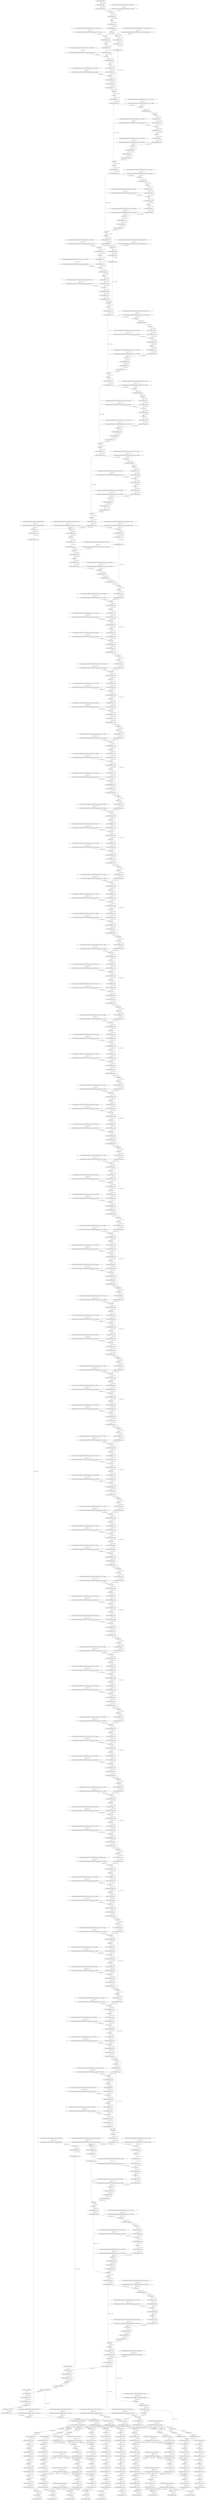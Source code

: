 strict digraph  {
"0 QuantizeLinear_input_1" [id=0, type=QuantizeLinear];
"1 DequantizeLinear_input_1" [id=1, type=DequantizeLinear];
"2 QuantizeLinear_backbones.ResNet101FPN.features.conv1.weight_1" [id=2, type=QuantizeLinear];
"3 DequantizeLinear_backbones.ResNet101FPN.features.conv1.weight_1" [id=3, type=DequantizeLinear];
"4 Conv_0" [id=4, type=Conv];
"5 BatchNormalization_1" [id=5, type=BatchNormalization];
"6 Relu_2" [id=6, type=Relu];
"7 QuantizeLinear_665_1" [id=7, type=QuantizeLinear];
"8 DequantizeLinear_665_1" [id=8, type=DequantizeLinear];
"9 MaxPool_3" [id=9, type=MaxPool];
"10 QuantizeLinear_backbones.ResNet101FPN.features.layer1.0.conv1.weight_1" [id=10, type=QuantizeLinear];
"11 DequantizeLinear_backbones.ResNet101FPN.features.layer1.0.conv1.weight_1" [id=11, type=DequantizeLinear];
"12 Conv_4" [id=12, type=Conv];
"13 BatchNormalization_5" [id=13, type=BatchNormalization];
"14 Relu_6" [id=14, type=Relu];
"15 QuantizeLinear_669_1" [id=15, type=QuantizeLinear];
"16 DequantizeLinear_669_1" [id=16, type=DequantizeLinear];
"17 QuantizeLinear_backbones.ResNet101FPN.features.layer1.0.conv2.weight_1" [id=17, type=QuantizeLinear];
"18 DequantizeLinear_backbones.ResNet101FPN.features.layer1.0.conv2.weight_1" [id=18, type=DequantizeLinear];
"19 Conv_7" [id=19, type=Conv];
"20 BatchNormalization_8" [id=20, type=BatchNormalization];
"21 Relu_9" [id=21, type=Relu];
"22 QuantizeLinear_672_1" [id=22, type=QuantizeLinear];
"23 DequantizeLinear_672_1" [id=23, type=DequantizeLinear];
"24 QuantizeLinear_backbones.ResNet101FPN.features.layer1.0.conv3.weight_1" [id=24, type=QuantizeLinear];
"25 DequantizeLinear_backbones.ResNet101FPN.features.layer1.0.conv3.weight_1" [id=25, type=DequantizeLinear];
"26 Conv_10" [id=26, type=Conv];
"27 BatchNormalization_11" [id=27, type=BatchNormalization];
"28 QuantizeLinear_backbones.ResNet101FPN.features.layer1.0.downsample.0.weight_1" [id=28, type=QuantizeLinear];
"29 DequantizeLinear_backbones.ResNet101FPN.features.layer1.0.downsample.0.weight_1" [id=29, type=DequantizeLinear];
"30 Conv_12" [id=30, type=Conv];
"31 BatchNormalization_13" [id=31, type=BatchNormalization];
"32 QuantizeLinear_674_1" [id=32, type=QuantizeLinear];
"33 DequantizeLinear_674_1" [id=33, type=DequantizeLinear];
"34 QuantizeLinear_676_1" [id=34, type=QuantizeLinear];
"35 DequantizeLinear_676_1" [id=35, type=DequantizeLinear];
"36 Add_14" [id=36, type=Add];
"37 Relu_15" [id=37, type=Relu];
"38 QuantizeLinear_678_1" [id=38, type=QuantizeLinear];
"39 DequantizeLinear_678_1" [id=39, type=DequantizeLinear];
"40 QuantizeLinear_backbones.ResNet101FPN.features.layer1.1.conv1.weight_1" [id=40, type=QuantizeLinear];
"41 DequantizeLinear_backbones.ResNet101FPN.features.layer1.1.conv1.weight_1" [id=41, type=DequantizeLinear];
"42 Conv_16" [id=42, type=Conv];
"43 BatchNormalization_17" [id=43, type=BatchNormalization];
"44 Relu_18" [id=44, type=Relu];
"45 QuantizeLinear_681_1" [id=45, type=QuantizeLinear];
"46 DequantizeLinear_681_1" [id=46, type=DequantizeLinear];
"47 QuantizeLinear_backbones.ResNet101FPN.features.layer1.1.conv2.weight_1" [id=47, type=QuantizeLinear];
"48 DequantizeLinear_backbones.ResNet101FPN.features.layer1.1.conv2.weight_1" [id=48, type=DequantizeLinear];
"49 Conv_19" [id=49, type=Conv];
"50 BatchNormalization_20" [id=50, type=BatchNormalization];
"51 Relu_21" [id=51, type=Relu];
"52 QuantizeLinear_684_1" [id=52, type=QuantizeLinear];
"53 DequantizeLinear_684_1" [id=53, type=DequantizeLinear];
"54 QuantizeLinear_backbones.ResNet101FPN.features.layer1.1.conv3.weight_1" [id=54, type=QuantizeLinear];
"55 DequantizeLinear_backbones.ResNet101FPN.features.layer1.1.conv3.weight_1" [id=55, type=DequantizeLinear];
"56 Conv_22" [id=56, type=Conv];
"57 BatchNormalization_23" [id=57, type=BatchNormalization];
"58 QuantizeLinear_686_1" [id=58, type=QuantizeLinear];
"59 DequantizeLinear_686_1" [id=59, type=DequantizeLinear];
"60 Add_24" [id=60, type=Add];
"61 Relu_25" [id=61, type=Relu];
"62 QuantizeLinear_688_1" [id=62, type=QuantizeLinear];
"63 DequantizeLinear_688_1" [id=63, type=DequantizeLinear];
"64 QuantizeLinear_backbones.ResNet101FPN.features.layer1.2.conv1.weight_1" [id=64, type=QuantizeLinear];
"65 DequantizeLinear_backbones.ResNet101FPN.features.layer1.2.conv1.weight_1" [id=65, type=DequantizeLinear];
"66 Conv_26" [id=66, type=Conv];
"67 BatchNormalization_27" [id=67, type=BatchNormalization];
"68 Relu_28" [id=68, type=Relu];
"69 QuantizeLinear_691_1" [id=69, type=QuantizeLinear];
"70 DequantizeLinear_691_1" [id=70, type=DequantizeLinear];
"71 QuantizeLinear_backbones.ResNet101FPN.features.layer1.2.conv2.weight_1" [id=71, type=QuantizeLinear];
"72 DequantizeLinear_backbones.ResNet101FPN.features.layer1.2.conv2.weight_1" [id=72, type=DequantizeLinear];
"73 Conv_29" [id=73, type=Conv];
"74 BatchNormalization_30" [id=74, type=BatchNormalization];
"75 Relu_31" [id=75, type=Relu];
"76 QuantizeLinear_694_1" [id=76, type=QuantizeLinear];
"77 DequantizeLinear_694_1" [id=77, type=DequantizeLinear];
"78 QuantizeLinear_backbones.ResNet101FPN.features.layer1.2.conv3.weight_1" [id=78, type=QuantizeLinear];
"79 DequantizeLinear_backbones.ResNet101FPN.features.layer1.2.conv3.weight_1" [id=79, type=DequantizeLinear];
"80 Conv_32" [id=80, type=Conv];
"81 BatchNormalization_33" [id=81, type=BatchNormalization];
"82 QuantizeLinear_696_1" [id=82, type=QuantizeLinear];
"83 DequantizeLinear_696_1" [id=83, type=DequantizeLinear];
"84 Add_34" [id=84, type=Add];
"85 Relu_35" [id=85, type=Relu];
"86 QuantizeLinear_698_1" [id=86, type=QuantizeLinear];
"87 DequantizeLinear_698_1" [id=87, type=DequantizeLinear];
"88 QuantizeLinear_backbones.ResNet101FPN.features.layer2.0.conv1.weight_1" [id=88, type=QuantizeLinear];
"89 DequantizeLinear_backbones.ResNet101FPN.features.layer2.0.conv1.weight_1" [id=89, type=DequantizeLinear];
"90 Conv_36" [id=90, type=Conv];
"91 BatchNormalization_37" [id=91, type=BatchNormalization];
"92 Relu_38" [id=92, type=Relu];
"93 QuantizeLinear_701_1" [id=93, type=QuantizeLinear];
"94 DequantizeLinear_701_1" [id=94, type=DequantizeLinear];
"95 QuantizeLinear_backbones.ResNet101FPN.features.layer2.0.conv2.weight_1" [id=95, type=QuantizeLinear];
"96 DequantizeLinear_backbones.ResNet101FPN.features.layer2.0.conv2.weight_1" [id=96, type=DequantizeLinear];
"97 Conv_39" [id=97, type=Conv];
"98 BatchNormalization_40" [id=98, type=BatchNormalization];
"99 Relu_41" [id=99, type=Relu];
"100 QuantizeLinear_704_1" [id=100, type=QuantizeLinear];
"101 DequantizeLinear_704_1" [id=101, type=DequantizeLinear];
"102 QuantizeLinear_backbones.ResNet101FPN.features.layer2.0.conv3.weight_1" [id=102, type=QuantizeLinear];
"103 DequantizeLinear_backbones.ResNet101FPN.features.layer2.0.conv3.weight_1" [id=103, type=DequantizeLinear];
"104 Conv_42" [id=104, type=Conv];
"105 BatchNormalization_43" [id=105, type=BatchNormalization];
"106 QuantizeLinear_backbones.ResNet101FPN.features.layer2.0.downsample.0.weight_1" [id=106, type=QuantizeLinear];
"107 DequantizeLinear_backbones.ResNet101FPN.features.layer2.0.downsample.0.weight_1" [id=107, type=DequantizeLinear];
"108 Conv_44" [id=108, type=Conv];
"109 BatchNormalization_45" [id=109, type=BatchNormalization];
"110 QuantizeLinear_706_1" [id=110, type=QuantizeLinear];
"111 DequantizeLinear_706_1" [id=111, type=DequantizeLinear];
"112 QuantizeLinear_708_1" [id=112, type=QuantizeLinear];
"113 DequantizeLinear_708_1" [id=113, type=DequantizeLinear];
"114 Add_46" [id=114, type=Add];
"115 Relu_47" [id=115, type=Relu];
"116 QuantizeLinear_710_1" [id=116, type=QuantizeLinear];
"117 DequantizeLinear_710_1" [id=117, type=DequantizeLinear];
"118 QuantizeLinear_backbones.ResNet101FPN.features.layer2.1.conv1.weight_1" [id=118, type=QuantizeLinear];
"119 DequantizeLinear_backbones.ResNet101FPN.features.layer2.1.conv1.weight_1" [id=119, type=DequantizeLinear];
"120 Conv_48" [id=120, type=Conv];
"121 BatchNormalization_49" [id=121, type=BatchNormalization];
"122 Relu_50" [id=122, type=Relu];
"123 QuantizeLinear_713_1" [id=123, type=QuantizeLinear];
"124 DequantizeLinear_713_1" [id=124, type=DequantizeLinear];
"125 QuantizeLinear_backbones.ResNet101FPN.features.layer2.1.conv2.weight_1" [id=125, type=QuantizeLinear];
"126 DequantizeLinear_backbones.ResNet101FPN.features.layer2.1.conv2.weight_1" [id=126, type=DequantizeLinear];
"127 Conv_51" [id=127, type=Conv];
"128 BatchNormalization_52" [id=128, type=BatchNormalization];
"129 Relu_53" [id=129, type=Relu];
"130 QuantizeLinear_716_1" [id=130, type=QuantizeLinear];
"131 DequantizeLinear_716_1" [id=131, type=DequantizeLinear];
"132 QuantizeLinear_backbones.ResNet101FPN.features.layer2.1.conv3.weight_1" [id=132, type=QuantizeLinear];
"133 DequantizeLinear_backbones.ResNet101FPN.features.layer2.1.conv3.weight_1" [id=133, type=DequantizeLinear];
"134 Conv_54" [id=134, type=Conv];
"135 BatchNormalization_55" [id=135, type=BatchNormalization];
"136 QuantizeLinear_718_1" [id=136, type=QuantizeLinear];
"137 DequantizeLinear_718_1" [id=137, type=DequantizeLinear];
"138 Add_56" [id=138, type=Add];
"139 Relu_57" [id=139, type=Relu];
"140 QuantizeLinear_720_1" [id=140, type=QuantizeLinear];
"141 DequantizeLinear_720_1" [id=141, type=DequantizeLinear];
"142 QuantizeLinear_backbones.ResNet101FPN.features.layer2.2.conv1.weight_1" [id=142, type=QuantizeLinear];
"143 DequantizeLinear_backbones.ResNet101FPN.features.layer2.2.conv1.weight_1" [id=143, type=DequantizeLinear];
"144 Conv_58" [id=144, type=Conv];
"145 BatchNormalization_59" [id=145, type=BatchNormalization];
"146 Relu_60" [id=146, type=Relu];
"147 QuantizeLinear_723_1" [id=147, type=QuantizeLinear];
"148 DequantizeLinear_723_1" [id=148, type=DequantizeLinear];
"149 QuantizeLinear_backbones.ResNet101FPN.features.layer2.2.conv2.weight_1" [id=149, type=QuantizeLinear];
"150 DequantizeLinear_backbones.ResNet101FPN.features.layer2.2.conv2.weight_1" [id=150, type=DequantizeLinear];
"151 Conv_61" [id=151, type=Conv];
"152 BatchNormalization_62" [id=152, type=BatchNormalization];
"153 Relu_63" [id=153, type=Relu];
"154 QuantizeLinear_726_1" [id=154, type=QuantizeLinear];
"155 DequantizeLinear_726_1" [id=155, type=DequantizeLinear];
"156 QuantizeLinear_backbones.ResNet101FPN.features.layer2.2.conv3.weight_1" [id=156, type=QuantizeLinear];
"157 DequantizeLinear_backbones.ResNet101FPN.features.layer2.2.conv3.weight_1" [id=157, type=DequantizeLinear];
"158 Conv_64" [id=158, type=Conv];
"159 BatchNormalization_65" [id=159, type=BatchNormalization];
"160 QuantizeLinear_728_1" [id=160, type=QuantizeLinear];
"161 DequantizeLinear_728_1" [id=161, type=DequantizeLinear];
"162 Add_66" [id=162, type=Add];
"163 Relu_67" [id=163, type=Relu];
"164 QuantizeLinear_730_1" [id=164, type=QuantizeLinear];
"165 DequantizeLinear_730_1" [id=165, type=DequantizeLinear];
"166 QuantizeLinear_backbones.ResNet101FPN.features.layer2.3.conv1.weight_1" [id=166, type=QuantizeLinear];
"167 DequantizeLinear_backbones.ResNet101FPN.features.layer2.3.conv1.weight_1" [id=167, type=DequantizeLinear];
"168 Conv_68" [id=168, type=Conv];
"169 BatchNormalization_69" [id=169, type=BatchNormalization];
"170 Relu_70" [id=170, type=Relu];
"171 QuantizeLinear_733_1" [id=171, type=QuantizeLinear];
"172 DequantizeLinear_733_1" [id=172, type=DequantizeLinear];
"173 QuantizeLinear_backbones.ResNet101FPN.features.layer2.3.conv2.weight_1" [id=173, type=QuantizeLinear];
"174 DequantizeLinear_backbones.ResNet101FPN.features.layer2.3.conv2.weight_1" [id=174, type=DequantizeLinear];
"175 Conv_71" [id=175, type=Conv];
"176 BatchNormalization_72" [id=176, type=BatchNormalization];
"177 Relu_73" [id=177, type=Relu];
"178 QuantizeLinear_736_1" [id=178, type=QuantizeLinear];
"179 DequantizeLinear_736_1" [id=179, type=DequantizeLinear];
"180 QuantizeLinear_backbones.ResNet101FPN.features.layer2.3.conv3.weight_1" [id=180, type=QuantizeLinear];
"181 DequantizeLinear_backbones.ResNet101FPN.features.layer2.3.conv3.weight_1" [id=181, type=DequantizeLinear];
"182 Conv_74" [id=182, type=Conv];
"183 BatchNormalization_75" [id=183, type=BatchNormalization];
"184 QuantizeLinear_738_1" [id=184, type=QuantizeLinear];
"185 DequantizeLinear_738_1" [id=185, type=DequantizeLinear];
"186 Add_76" [id=186, type=Add];
"187 Relu_77" [id=187, type=Relu];
"188 QuantizeLinear_740_1" [id=188, type=QuantizeLinear];
"189 DequantizeLinear_740_1" [id=189, type=DequantizeLinear];
"190 QuantizeLinear_backbones.ResNet101FPN.features.layer3.0.conv1.weight_1" [id=190, type=QuantizeLinear];
"191 DequantizeLinear_backbones.ResNet101FPN.features.layer3.0.conv1.weight_1" [id=191, type=DequantizeLinear];
"192 Conv_78" [id=192, type=Conv];
"193 BatchNormalization_79" [id=193, type=BatchNormalization];
"194 Relu_80" [id=194, type=Relu];
"195 QuantizeLinear_743_1" [id=195, type=QuantizeLinear];
"196 DequantizeLinear_743_1" [id=196, type=DequantizeLinear];
"197 QuantizeLinear_backbones.ResNet101FPN.features.layer3.0.conv2.weight_1" [id=197, type=QuantizeLinear];
"198 DequantizeLinear_backbones.ResNet101FPN.features.layer3.0.conv2.weight_1" [id=198, type=DequantizeLinear];
"199 Conv_81" [id=199, type=Conv];
"200 BatchNormalization_82" [id=200, type=BatchNormalization];
"201 Relu_83" [id=201, type=Relu];
"202 QuantizeLinear_746_1" [id=202, type=QuantizeLinear];
"203 DequantizeLinear_746_1" [id=203, type=DequantizeLinear];
"204 QuantizeLinear_backbones.ResNet101FPN.features.layer3.0.conv3.weight_1" [id=204, type=QuantizeLinear];
"205 DequantizeLinear_backbones.ResNet101FPN.features.layer3.0.conv3.weight_1" [id=205, type=DequantizeLinear];
"206 Conv_84" [id=206, type=Conv];
"207 BatchNormalization_85" [id=207, type=BatchNormalization];
"208 QuantizeLinear_backbones.ResNet101FPN.features.layer3.0.downsample.0.weight_1" [id=208, type=QuantizeLinear];
"209 DequantizeLinear_backbones.ResNet101FPN.features.layer3.0.downsample.0.weight_1" [id=209, type=DequantizeLinear];
"210 Conv_86" [id=210, type=Conv];
"211 BatchNormalization_87" [id=211, type=BatchNormalization];
"212 QuantizeLinear_748_1" [id=212, type=QuantizeLinear];
"213 DequantizeLinear_748_1" [id=213, type=DequantizeLinear];
"214 QuantizeLinear_750_1" [id=214, type=QuantizeLinear];
"215 DequantizeLinear_750_1" [id=215, type=DequantizeLinear];
"216 Add_88" [id=216, type=Add];
"217 Relu_89" [id=217, type=Relu];
"218 QuantizeLinear_752_1" [id=218, type=QuantizeLinear];
"219 DequantizeLinear_752_1" [id=219, type=DequantizeLinear];
"220 QuantizeLinear_backbones.ResNet101FPN.features.layer3.1.conv1.weight_1" [id=220, type=QuantizeLinear];
"221 DequantizeLinear_backbones.ResNet101FPN.features.layer3.1.conv1.weight_1" [id=221, type=DequantizeLinear];
"222 Conv_90" [id=222, type=Conv];
"223 BatchNormalization_91" [id=223, type=BatchNormalization];
"224 Relu_92" [id=224, type=Relu];
"225 QuantizeLinear_755_1" [id=225, type=QuantizeLinear];
"226 DequantizeLinear_755_1" [id=226, type=DequantizeLinear];
"227 QuantizeLinear_backbones.ResNet101FPN.features.layer3.1.conv2.weight_1" [id=227, type=QuantizeLinear];
"228 DequantizeLinear_backbones.ResNet101FPN.features.layer3.1.conv2.weight_1" [id=228, type=DequantizeLinear];
"229 Conv_93" [id=229, type=Conv];
"230 BatchNormalization_94" [id=230, type=BatchNormalization];
"231 Relu_95" [id=231, type=Relu];
"232 QuantizeLinear_758_1" [id=232, type=QuantizeLinear];
"233 DequantizeLinear_758_1" [id=233, type=DequantizeLinear];
"234 QuantizeLinear_backbones.ResNet101FPN.features.layer3.1.conv3.weight_1" [id=234, type=QuantizeLinear];
"235 DequantizeLinear_backbones.ResNet101FPN.features.layer3.1.conv3.weight_1" [id=235, type=DequantizeLinear];
"236 Conv_96" [id=236, type=Conv];
"237 BatchNormalization_97" [id=237, type=BatchNormalization];
"238 QuantizeLinear_760_1" [id=238, type=QuantizeLinear];
"239 DequantizeLinear_760_1" [id=239, type=DequantizeLinear];
"240 Add_98" [id=240, type=Add];
"241 Relu_99" [id=241, type=Relu];
"242 QuantizeLinear_762_1" [id=242, type=QuantizeLinear];
"243 DequantizeLinear_762_1" [id=243, type=DequantizeLinear];
"244 QuantizeLinear_backbones.ResNet101FPN.features.layer3.2.conv1.weight_1" [id=244, type=QuantizeLinear];
"245 DequantizeLinear_backbones.ResNet101FPN.features.layer3.2.conv1.weight_1" [id=245, type=DequantizeLinear];
"246 Conv_100" [id=246, type=Conv];
"247 BatchNormalization_101" [id=247, type=BatchNormalization];
"248 Relu_102" [id=248, type=Relu];
"249 QuantizeLinear_765_1" [id=249, type=QuantizeLinear];
"250 DequantizeLinear_765_1" [id=250, type=DequantizeLinear];
"251 QuantizeLinear_backbones.ResNet101FPN.features.layer3.2.conv2.weight_1" [id=251, type=QuantizeLinear];
"252 DequantizeLinear_backbones.ResNet101FPN.features.layer3.2.conv2.weight_1" [id=252, type=DequantizeLinear];
"253 Conv_103" [id=253, type=Conv];
"254 BatchNormalization_104" [id=254, type=BatchNormalization];
"255 Relu_105" [id=255, type=Relu];
"256 QuantizeLinear_768_1" [id=256, type=QuantizeLinear];
"257 DequantizeLinear_768_1" [id=257, type=DequantizeLinear];
"258 QuantizeLinear_backbones.ResNet101FPN.features.layer3.2.conv3.weight_1" [id=258, type=QuantizeLinear];
"259 DequantizeLinear_backbones.ResNet101FPN.features.layer3.2.conv3.weight_1" [id=259, type=DequantizeLinear];
"260 Conv_106" [id=260, type=Conv];
"261 BatchNormalization_107" [id=261, type=BatchNormalization];
"262 QuantizeLinear_770_1" [id=262, type=QuantizeLinear];
"263 DequantizeLinear_770_1" [id=263, type=DequantizeLinear];
"264 Add_108" [id=264, type=Add];
"265 Relu_109" [id=265, type=Relu];
"266 QuantizeLinear_772_1" [id=266, type=QuantizeLinear];
"267 DequantizeLinear_772_1" [id=267, type=DequantizeLinear];
"268 QuantizeLinear_backbones.ResNet101FPN.features.layer3.3.conv1.weight_1" [id=268, type=QuantizeLinear];
"269 DequantizeLinear_backbones.ResNet101FPN.features.layer3.3.conv1.weight_1" [id=269, type=DequantizeLinear];
"270 Conv_110" [id=270, type=Conv];
"271 BatchNormalization_111" [id=271, type=BatchNormalization];
"272 Relu_112" [id=272, type=Relu];
"273 QuantizeLinear_775_1" [id=273, type=QuantizeLinear];
"274 DequantizeLinear_775_1" [id=274, type=DequantizeLinear];
"275 QuantizeLinear_backbones.ResNet101FPN.features.layer3.3.conv2.weight_1" [id=275, type=QuantizeLinear];
"276 DequantizeLinear_backbones.ResNet101FPN.features.layer3.3.conv2.weight_1" [id=276, type=DequantizeLinear];
"277 Conv_113" [id=277, type=Conv];
"278 BatchNormalization_114" [id=278, type=BatchNormalization];
"279 Relu_115" [id=279, type=Relu];
"280 QuantizeLinear_778_1" [id=280, type=QuantizeLinear];
"281 DequantizeLinear_778_1" [id=281, type=DequantizeLinear];
"282 QuantizeLinear_backbones.ResNet101FPN.features.layer3.3.conv3.weight_1" [id=282, type=QuantizeLinear];
"283 DequantizeLinear_backbones.ResNet101FPN.features.layer3.3.conv3.weight_1" [id=283, type=DequantizeLinear];
"284 Conv_116" [id=284, type=Conv];
"285 BatchNormalization_117" [id=285, type=BatchNormalization];
"286 QuantizeLinear_780_1" [id=286, type=QuantizeLinear];
"287 DequantizeLinear_780_1" [id=287, type=DequantizeLinear];
"288 Add_118" [id=288, type=Add];
"289 Relu_119" [id=289, type=Relu];
"290 QuantizeLinear_782_1" [id=290, type=QuantizeLinear];
"291 DequantizeLinear_782_1" [id=291, type=DequantizeLinear];
"292 QuantizeLinear_backbones.ResNet101FPN.features.layer3.4.conv1.weight_1" [id=292, type=QuantizeLinear];
"293 DequantizeLinear_backbones.ResNet101FPN.features.layer3.4.conv1.weight_1" [id=293, type=DequantizeLinear];
"294 Conv_120" [id=294, type=Conv];
"295 BatchNormalization_121" [id=295, type=BatchNormalization];
"296 Relu_122" [id=296, type=Relu];
"297 QuantizeLinear_785_1" [id=297, type=QuantizeLinear];
"298 DequantizeLinear_785_1" [id=298, type=DequantizeLinear];
"299 QuantizeLinear_backbones.ResNet101FPN.features.layer3.4.conv2.weight_1" [id=299, type=QuantizeLinear];
"300 DequantizeLinear_backbones.ResNet101FPN.features.layer3.4.conv2.weight_1" [id=300, type=DequantizeLinear];
"301 Conv_123" [id=301, type=Conv];
"302 BatchNormalization_124" [id=302, type=BatchNormalization];
"303 Relu_125" [id=303, type=Relu];
"304 QuantizeLinear_788_1" [id=304, type=QuantizeLinear];
"305 DequantizeLinear_788_1" [id=305, type=DequantizeLinear];
"306 QuantizeLinear_backbones.ResNet101FPN.features.layer3.4.conv3.weight_1" [id=306, type=QuantizeLinear];
"307 DequantizeLinear_backbones.ResNet101FPN.features.layer3.4.conv3.weight_1" [id=307, type=DequantizeLinear];
"308 Conv_126" [id=308, type=Conv];
"309 BatchNormalization_127" [id=309, type=BatchNormalization];
"310 QuantizeLinear_790_1" [id=310, type=QuantizeLinear];
"311 DequantizeLinear_790_1" [id=311, type=DequantizeLinear];
"312 Add_128" [id=312, type=Add];
"313 Relu_129" [id=313, type=Relu];
"314 QuantizeLinear_792_1" [id=314, type=QuantizeLinear];
"315 DequantizeLinear_792_1" [id=315, type=DequantizeLinear];
"316 QuantizeLinear_backbones.ResNet101FPN.features.layer3.5.conv1.weight_1" [id=316, type=QuantizeLinear];
"317 DequantizeLinear_backbones.ResNet101FPN.features.layer3.5.conv1.weight_1" [id=317, type=DequantizeLinear];
"318 Conv_130" [id=318, type=Conv];
"319 BatchNormalization_131" [id=319, type=BatchNormalization];
"320 Relu_132" [id=320, type=Relu];
"321 QuantizeLinear_795_1" [id=321, type=QuantizeLinear];
"322 DequantizeLinear_795_1" [id=322, type=DequantizeLinear];
"323 QuantizeLinear_backbones.ResNet101FPN.features.layer3.5.conv2.weight_1" [id=323, type=QuantizeLinear];
"324 DequantizeLinear_backbones.ResNet101FPN.features.layer3.5.conv2.weight_1" [id=324, type=DequantizeLinear];
"325 Conv_133" [id=325, type=Conv];
"326 BatchNormalization_134" [id=326, type=BatchNormalization];
"327 Relu_135" [id=327, type=Relu];
"328 QuantizeLinear_798_1" [id=328, type=QuantizeLinear];
"329 DequantizeLinear_798_1" [id=329, type=DequantizeLinear];
"330 QuantizeLinear_backbones.ResNet101FPN.features.layer3.5.conv3.weight_1" [id=330, type=QuantizeLinear];
"331 DequantizeLinear_backbones.ResNet101FPN.features.layer3.5.conv3.weight_1" [id=331, type=DequantizeLinear];
"332 Conv_136" [id=332, type=Conv];
"333 BatchNormalization_137" [id=333, type=BatchNormalization];
"334 QuantizeLinear_800_1" [id=334, type=QuantizeLinear];
"335 DequantizeLinear_800_1" [id=335, type=DequantizeLinear];
"336 Add_138" [id=336, type=Add];
"337 Relu_139" [id=337, type=Relu];
"338 QuantizeLinear_802_1" [id=338, type=QuantizeLinear];
"339 DequantizeLinear_802_1" [id=339, type=DequantizeLinear];
"340 QuantizeLinear_backbones.ResNet101FPN.features.layer3.6.conv1.weight_1" [id=340, type=QuantizeLinear];
"341 DequantizeLinear_backbones.ResNet101FPN.features.layer3.6.conv1.weight_1" [id=341, type=DequantizeLinear];
"342 Conv_140" [id=342, type=Conv];
"343 BatchNormalization_141" [id=343, type=BatchNormalization];
"344 Relu_142" [id=344, type=Relu];
"345 QuantizeLinear_805_1" [id=345, type=QuantizeLinear];
"346 DequantizeLinear_805_1" [id=346, type=DequantizeLinear];
"347 QuantizeLinear_backbones.ResNet101FPN.features.layer3.6.conv2.weight_1" [id=347, type=QuantizeLinear];
"348 DequantizeLinear_backbones.ResNet101FPN.features.layer3.6.conv2.weight_1" [id=348, type=DequantizeLinear];
"349 Conv_143" [id=349, type=Conv];
"350 BatchNormalization_144" [id=350, type=BatchNormalization];
"351 Relu_145" [id=351, type=Relu];
"352 QuantizeLinear_808_1" [id=352, type=QuantizeLinear];
"353 DequantizeLinear_808_1" [id=353, type=DequantizeLinear];
"354 QuantizeLinear_backbones.ResNet101FPN.features.layer3.6.conv3.weight_1" [id=354, type=QuantizeLinear];
"355 DequantizeLinear_backbones.ResNet101FPN.features.layer3.6.conv3.weight_1" [id=355, type=DequantizeLinear];
"356 Conv_146" [id=356, type=Conv];
"357 BatchNormalization_147" [id=357, type=BatchNormalization];
"358 QuantizeLinear_810_1" [id=358, type=QuantizeLinear];
"359 DequantizeLinear_810_1" [id=359, type=DequantizeLinear];
"360 Add_148" [id=360, type=Add];
"361 Relu_149" [id=361, type=Relu];
"362 QuantizeLinear_812_1" [id=362, type=QuantizeLinear];
"363 DequantizeLinear_812_1" [id=363, type=DequantizeLinear];
"364 QuantizeLinear_backbones.ResNet101FPN.features.layer3.7.conv1.weight_1" [id=364, type=QuantizeLinear];
"365 DequantizeLinear_backbones.ResNet101FPN.features.layer3.7.conv1.weight_1" [id=365, type=DequantizeLinear];
"366 Conv_150" [id=366, type=Conv];
"367 BatchNormalization_151" [id=367, type=BatchNormalization];
"368 Relu_152" [id=368, type=Relu];
"369 QuantizeLinear_815_1" [id=369, type=QuantizeLinear];
"370 DequantizeLinear_815_1" [id=370, type=DequantizeLinear];
"371 QuantizeLinear_backbones.ResNet101FPN.features.layer3.7.conv2.weight_1" [id=371, type=QuantizeLinear];
"372 DequantizeLinear_backbones.ResNet101FPN.features.layer3.7.conv2.weight_1" [id=372, type=DequantizeLinear];
"373 Conv_153" [id=373, type=Conv];
"374 BatchNormalization_154" [id=374, type=BatchNormalization];
"375 Relu_155" [id=375, type=Relu];
"376 QuantizeLinear_818_1" [id=376, type=QuantizeLinear];
"377 DequantizeLinear_818_1" [id=377, type=DequantizeLinear];
"378 QuantizeLinear_backbones.ResNet101FPN.features.layer3.7.conv3.weight_1" [id=378, type=QuantizeLinear];
"379 DequantizeLinear_backbones.ResNet101FPN.features.layer3.7.conv3.weight_1" [id=379, type=DequantizeLinear];
"380 Conv_156" [id=380, type=Conv];
"381 BatchNormalization_157" [id=381, type=BatchNormalization];
"382 QuantizeLinear_820_1" [id=382, type=QuantizeLinear];
"383 DequantizeLinear_820_1" [id=383, type=DequantizeLinear];
"384 Add_158" [id=384, type=Add];
"385 Relu_159" [id=385, type=Relu];
"386 QuantizeLinear_822_1" [id=386, type=QuantizeLinear];
"387 DequantizeLinear_822_1" [id=387, type=DequantizeLinear];
"388 QuantizeLinear_backbones.ResNet101FPN.features.layer3.8.conv1.weight_1" [id=388, type=QuantizeLinear];
"389 DequantizeLinear_backbones.ResNet101FPN.features.layer3.8.conv1.weight_1" [id=389, type=DequantizeLinear];
"390 Conv_160" [id=390, type=Conv];
"391 BatchNormalization_161" [id=391, type=BatchNormalization];
"392 Relu_162" [id=392, type=Relu];
"393 QuantizeLinear_825_1" [id=393, type=QuantizeLinear];
"394 DequantizeLinear_825_1" [id=394, type=DequantizeLinear];
"395 QuantizeLinear_backbones.ResNet101FPN.features.layer3.8.conv2.weight_1" [id=395, type=QuantizeLinear];
"396 DequantizeLinear_backbones.ResNet101FPN.features.layer3.8.conv2.weight_1" [id=396, type=DequantizeLinear];
"397 Conv_163" [id=397, type=Conv];
"398 BatchNormalization_164" [id=398, type=BatchNormalization];
"399 Relu_165" [id=399, type=Relu];
"400 QuantizeLinear_828_1" [id=400, type=QuantizeLinear];
"401 DequantizeLinear_828_1" [id=401, type=DequantizeLinear];
"402 QuantizeLinear_backbones.ResNet101FPN.features.layer3.8.conv3.weight_1" [id=402, type=QuantizeLinear];
"403 DequantizeLinear_backbones.ResNet101FPN.features.layer3.8.conv3.weight_1" [id=403, type=DequantizeLinear];
"404 Conv_166" [id=404, type=Conv];
"405 BatchNormalization_167" [id=405, type=BatchNormalization];
"406 QuantizeLinear_830_1" [id=406, type=QuantizeLinear];
"407 DequantizeLinear_830_1" [id=407, type=DequantizeLinear];
"408 Add_168" [id=408, type=Add];
"409 Relu_169" [id=409, type=Relu];
"410 QuantizeLinear_832_1" [id=410, type=QuantizeLinear];
"411 DequantizeLinear_832_1" [id=411, type=DequantizeLinear];
"412 QuantizeLinear_backbones.ResNet101FPN.features.layer3.9.conv1.weight_1" [id=412, type=QuantizeLinear];
"413 DequantizeLinear_backbones.ResNet101FPN.features.layer3.9.conv1.weight_1" [id=413, type=DequantizeLinear];
"414 Conv_170" [id=414, type=Conv];
"415 BatchNormalization_171" [id=415, type=BatchNormalization];
"416 Relu_172" [id=416, type=Relu];
"417 QuantizeLinear_835_1" [id=417, type=QuantizeLinear];
"418 DequantizeLinear_835_1" [id=418, type=DequantizeLinear];
"419 QuantizeLinear_backbones.ResNet101FPN.features.layer3.9.conv2.weight_1" [id=419, type=QuantizeLinear];
"420 DequantizeLinear_backbones.ResNet101FPN.features.layer3.9.conv2.weight_1" [id=420, type=DequantizeLinear];
"421 Conv_173" [id=421, type=Conv];
"422 BatchNormalization_174" [id=422, type=BatchNormalization];
"423 Relu_175" [id=423, type=Relu];
"424 QuantizeLinear_838_1" [id=424, type=QuantizeLinear];
"425 DequantizeLinear_838_1" [id=425, type=DequantizeLinear];
"426 QuantizeLinear_backbones.ResNet101FPN.features.layer3.9.conv3.weight_1" [id=426, type=QuantizeLinear];
"427 DequantizeLinear_backbones.ResNet101FPN.features.layer3.9.conv3.weight_1" [id=427, type=DequantizeLinear];
"428 Conv_176" [id=428, type=Conv];
"429 BatchNormalization_177" [id=429, type=BatchNormalization];
"430 QuantizeLinear_840_1" [id=430, type=QuantizeLinear];
"431 DequantizeLinear_840_1" [id=431, type=DequantizeLinear];
"432 Add_178" [id=432, type=Add];
"433 Relu_179" [id=433, type=Relu];
"434 QuantizeLinear_842_1" [id=434, type=QuantizeLinear];
"435 DequantizeLinear_842_1" [id=435, type=DequantizeLinear];
"436 QuantizeLinear_backbones.ResNet101FPN.features.layer3.10.conv1.weight_1" [id=436, type=QuantizeLinear];
"437 DequantizeLinear_backbones.ResNet101FPN.features.layer3.10.conv1.weight_1" [id=437, type=DequantizeLinear];
"438 Conv_180" [id=438, type=Conv];
"439 BatchNormalization_181" [id=439, type=BatchNormalization];
"440 Relu_182" [id=440, type=Relu];
"441 QuantizeLinear_845_1" [id=441, type=QuantizeLinear];
"442 DequantizeLinear_845_1" [id=442, type=DequantizeLinear];
"443 QuantizeLinear_backbones.ResNet101FPN.features.layer3.10.conv2.weight_1" [id=443, type=QuantizeLinear];
"444 DequantizeLinear_backbones.ResNet101FPN.features.layer3.10.conv2.weight_1" [id=444, type=DequantizeLinear];
"445 Conv_183" [id=445, type=Conv];
"446 BatchNormalization_184" [id=446, type=BatchNormalization];
"447 Relu_185" [id=447, type=Relu];
"448 QuantizeLinear_848_1" [id=448, type=QuantizeLinear];
"449 DequantizeLinear_848_1" [id=449, type=DequantizeLinear];
"450 QuantizeLinear_backbones.ResNet101FPN.features.layer3.10.conv3.weight_1" [id=450, type=QuantizeLinear];
"451 DequantizeLinear_backbones.ResNet101FPN.features.layer3.10.conv3.weight_1" [id=451, type=DequantizeLinear];
"452 Conv_186" [id=452, type=Conv];
"453 BatchNormalization_187" [id=453, type=BatchNormalization];
"454 QuantizeLinear_850_1" [id=454, type=QuantizeLinear];
"455 DequantizeLinear_850_1" [id=455, type=DequantizeLinear];
"456 Add_188" [id=456, type=Add];
"457 Relu_189" [id=457, type=Relu];
"458 QuantizeLinear_852_1" [id=458, type=QuantizeLinear];
"459 DequantizeLinear_852_1" [id=459, type=DequantizeLinear];
"460 QuantizeLinear_backbones.ResNet101FPN.features.layer3.11.conv1.weight_1" [id=460, type=QuantizeLinear];
"461 DequantizeLinear_backbones.ResNet101FPN.features.layer3.11.conv1.weight_1" [id=461, type=DequantizeLinear];
"462 Conv_190" [id=462, type=Conv];
"463 BatchNormalization_191" [id=463, type=BatchNormalization];
"464 Relu_192" [id=464, type=Relu];
"465 QuantizeLinear_855_1" [id=465, type=QuantizeLinear];
"466 DequantizeLinear_855_1" [id=466, type=DequantizeLinear];
"467 QuantizeLinear_backbones.ResNet101FPN.features.layer3.11.conv2.weight_1" [id=467, type=QuantizeLinear];
"468 DequantizeLinear_backbones.ResNet101FPN.features.layer3.11.conv2.weight_1" [id=468, type=DequantizeLinear];
"469 Conv_193" [id=469, type=Conv];
"470 BatchNormalization_194" [id=470, type=BatchNormalization];
"471 Relu_195" [id=471, type=Relu];
"472 QuantizeLinear_858_1" [id=472, type=QuantizeLinear];
"473 DequantizeLinear_858_1" [id=473, type=DequantizeLinear];
"474 QuantizeLinear_backbones.ResNet101FPN.features.layer3.11.conv3.weight_1" [id=474, type=QuantizeLinear];
"475 DequantizeLinear_backbones.ResNet101FPN.features.layer3.11.conv3.weight_1" [id=475, type=DequantizeLinear];
"476 Conv_196" [id=476, type=Conv];
"477 BatchNormalization_197" [id=477, type=BatchNormalization];
"478 QuantizeLinear_860_1" [id=478, type=QuantizeLinear];
"479 DequantizeLinear_860_1" [id=479, type=DequantizeLinear];
"480 Add_198" [id=480, type=Add];
"481 Relu_199" [id=481, type=Relu];
"482 QuantizeLinear_862_1" [id=482, type=QuantizeLinear];
"483 DequantizeLinear_862_1" [id=483, type=DequantizeLinear];
"484 QuantizeLinear_backbones.ResNet101FPN.features.layer3.12.conv1.weight_1" [id=484, type=QuantizeLinear];
"485 DequantizeLinear_backbones.ResNet101FPN.features.layer3.12.conv1.weight_1" [id=485, type=DequantizeLinear];
"486 Conv_200" [id=486, type=Conv];
"487 BatchNormalization_201" [id=487, type=BatchNormalization];
"488 Relu_202" [id=488, type=Relu];
"489 QuantizeLinear_865_1" [id=489, type=QuantizeLinear];
"490 DequantizeLinear_865_1" [id=490, type=DequantizeLinear];
"491 QuantizeLinear_backbones.ResNet101FPN.features.layer3.12.conv2.weight_1" [id=491, type=QuantizeLinear];
"492 DequantizeLinear_backbones.ResNet101FPN.features.layer3.12.conv2.weight_1" [id=492, type=DequantizeLinear];
"493 Conv_203" [id=493, type=Conv];
"494 BatchNormalization_204" [id=494, type=BatchNormalization];
"495 Relu_205" [id=495, type=Relu];
"496 QuantizeLinear_868_1" [id=496, type=QuantizeLinear];
"497 DequantizeLinear_868_1" [id=497, type=DequantizeLinear];
"498 QuantizeLinear_backbones.ResNet101FPN.features.layer3.12.conv3.weight_1" [id=498, type=QuantizeLinear];
"499 DequantizeLinear_backbones.ResNet101FPN.features.layer3.12.conv3.weight_1" [id=499, type=DequantizeLinear];
"500 Conv_206" [id=500, type=Conv];
"501 BatchNormalization_207" [id=501, type=BatchNormalization];
"502 QuantizeLinear_870_1" [id=502, type=QuantizeLinear];
"503 DequantizeLinear_870_1" [id=503, type=DequantizeLinear];
"504 Add_208" [id=504, type=Add];
"505 Relu_209" [id=505, type=Relu];
"506 QuantizeLinear_872_1" [id=506, type=QuantizeLinear];
"507 DequantizeLinear_872_1" [id=507, type=DequantizeLinear];
"508 QuantizeLinear_backbones.ResNet101FPN.features.layer3.13.conv1.weight_1" [id=508, type=QuantizeLinear];
"509 DequantizeLinear_backbones.ResNet101FPN.features.layer3.13.conv1.weight_1" [id=509, type=DequantizeLinear];
"510 Conv_210" [id=510, type=Conv];
"511 BatchNormalization_211" [id=511, type=BatchNormalization];
"512 Relu_212" [id=512, type=Relu];
"513 QuantizeLinear_875_1" [id=513, type=QuantizeLinear];
"514 DequantizeLinear_875_1" [id=514, type=DequantizeLinear];
"515 QuantizeLinear_backbones.ResNet101FPN.features.layer3.13.conv2.weight_1" [id=515, type=QuantizeLinear];
"516 DequantizeLinear_backbones.ResNet101FPN.features.layer3.13.conv2.weight_1" [id=516, type=DequantizeLinear];
"517 Conv_213" [id=517, type=Conv];
"518 BatchNormalization_214" [id=518, type=BatchNormalization];
"519 Relu_215" [id=519, type=Relu];
"520 QuantizeLinear_878_1" [id=520, type=QuantizeLinear];
"521 DequantizeLinear_878_1" [id=521, type=DequantizeLinear];
"522 QuantizeLinear_backbones.ResNet101FPN.features.layer3.13.conv3.weight_1" [id=522, type=QuantizeLinear];
"523 DequantizeLinear_backbones.ResNet101FPN.features.layer3.13.conv3.weight_1" [id=523, type=DequantizeLinear];
"524 Conv_216" [id=524, type=Conv];
"525 BatchNormalization_217" [id=525, type=BatchNormalization];
"526 QuantizeLinear_880_1" [id=526, type=QuantizeLinear];
"527 DequantizeLinear_880_1" [id=527, type=DequantizeLinear];
"528 Add_218" [id=528, type=Add];
"529 Relu_219" [id=529, type=Relu];
"530 QuantizeLinear_882_1" [id=530, type=QuantizeLinear];
"531 DequantizeLinear_882_1" [id=531, type=DequantizeLinear];
"532 QuantizeLinear_backbones.ResNet101FPN.features.layer3.14.conv1.weight_1" [id=532, type=QuantizeLinear];
"533 DequantizeLinear_backbones.ResNet101FPN.features.layer3.14.conv1.weight_1" [id=533, type=DequantizeLinear];
"534 Conv_220" [id=534, type=Conv];
"535 BatchNormalization_221" [id=535, type=BatchNormalization];
"536 Relu_222" [id=536, type=Relu];
"537 QuantizeLinear_885_1" [id=537, type=QuantizeLinear];
"538 DequantizeLinear_885_1" [id=538, type=DequantizeLinear];
"539 QuantizeLinear_backbones.ResNet101FPN.features.layer3.14.conv2.weight_1" [id=539, type=QuantizeLinear];
"540 DequantizeLinear_backbones.ResNet101FPN.features.layer3.14.conv2.weight_1" [id=540, type=DequantizeLinear];
"541 Conv_223" [id=541, type=Conv];
"542 BatchNormalization_224" [id=542, type=BatchNormalization];
"543 Relu_225" [id=543, type=Relu];
"544 QuantizeLinear_888_1" [id=544, type=QuantizeLinear];
"545 DequantizeLinear_888_1" [id=545, type=DequantizeLinear];
"546 QuantizeLinear_backbones.ResNet101FPN.features.layer3.14.conv3.weight_1" [id=546, type=QuantizeLinear];
"547 DequantizeLinear_backbones.ResNet101FPN.features.layer3.14.conv3.weight_1" [id=547, type=DequantizeLinear];
"548 Conv_226" [id=548, type=Conv];
"549 BatchNormalization_227" [id=549, type=BatchNormalization];
"550 QuantizeLinear_890_1" [id=550, type=QuantizeLinear];
"551 DequantizeLinear_890_1" [id=551, type=DequantizeLinear];
"552 Add_228" [id=552, type=Add];
"553 Relu_229" [id=553, type=Relu];
"554 QuantizeLinear_892_1" [id=554, type=QuantizeLinear];
"555 DequantizeLinear_892_1" [id=555, type=DequantizeLinear];
"556 QuantizeLinear_backbones.ResNet101FPN.features.layer3.15.conv1.weight_1" [id=556, type=QuantizeLinear];
"557 DequantizeLinear_backbones.ResNet101FPN.features.layer3.15.conv1.weight_1" [id=557, type=DequantizeLinear];
"558 Conv_230" [id=558, type=Conv];
"559 BatchNormalization_231" [id=559, type=BatchNormalization];
"560 Relu_232" [id=560, type=Relu];
"561 QuantizeLinear_895_1" [id=561, type=QuantizeLinear];
"562 DequantizeLinear_895_1" [id=562, type=DequantizeLinear];
"563 QuantizeLinear_backbones.ResNet101FPN.features.layer3.15.conv2.weight_1" [id=563, type=QuantizeLinear];
"564 DequantizeLinear_backbones.ResNet101FPN.features.layer3.15.conv2.weight_1" [id=564, type=DequantizeLinear];
"565 Conv_233" [id=565, type=Conv];
"566 BatchNormalization_234" [id=566, type=BatchNormalization];
"567 Relu_235" [id=567, type=Relu];
"568 QuantizeLinear_898_1" [id=568, type=QuantizeLinear];
"569 DequantizeLinear_898_1" [id=569, type=DequantizeLinear];
"570 QuantizeLinear_backbones.ResNet101FPN.features.layer3.15.conv3.weight_1" [id=570, type=QuantizeLinear];
"571 DequantizeLinear_backbones.ResNet101FPN.features.layer3.15.conv3.weight_1" [id=571, type=DequantizeLinear];
"572 Conv_236" [id=572, type=Conv];
"573 BatchNormalization_237" [id=573, type=BatchNormalization];
"574 QuantizeLinear_900_1" [id=574, type=QuantizeLinear];
"575 DequantizeLinear_900_1" [id=575, type=DequantizeLinear];
"576 Add_238" [id=576, type=Add];
"577 Relu_239" [id=577, type=Relu];
"578 QuantizeLinear_902_1" [id=578, type=QuantizeLinear];
"579 DequantizeLinear_902_1" [id=579, type=DequantizeLinear];
"580 QuantizeLinear_backbones.ResNet101FPN.features.layer3.16.conv1.weight_1" [id=580, type=QuantizeLinear];
"581 DequantizeLinear_backbones.ResNet101FPN.features.layer3.16.conv1.weight_1" [id=581, type=DequantizeLinear];
"582 Conv_240" [id=582, type=Conv];
"583 BatchNormalization_241" [id=583, type=BatchNormalization];
"584 Relu_242" [id=584, type=Relu];
"585 QuantizeLinear_905_1" [id=585, type=QuantizeLinear];
"586 DequantizeLinear_905_1" [id=586, type=DequantizeLinear];
"587 QuantizeLinear_backbones.ResNet101FPN.features.layer3.16.conv2.weight_1" [id=587, type=QuantizeLinear];
"588 DequantizeLinear_backbones.ResNet101FPN.features.layer3.16.conv2.weight_1" [id=588, type=DequantizeLinear];
"589 Conv_243" [id=589, type=Conv];
"590 BatchNormalization_244" [id=590, type=BatchNormalization];
"591 Relu_245" [id=591, type=Relu];
"592 QuantizeLinear_908_1" [id=592, type=QuantizeLinear];
"593 DequantizeLinear_908_1" [id=593, type=DequantizeLinear];
"594 QuantizeLinear_backbones.ResNet101FPN.features.layer3.16.conv3.weight_1" [id=594, type=QuantizeLinear];
"595 DequantizeLinear_backbones.ResNet101FPN.features.layer3.16.conv3.weight_1" [id=595, type=DequantizeLinear];
"596 Conv_246" [id=596, type=Conv];
"597 BatchNormalization_247" [id=597, type=BatchNormalization];
"598 QuantizeLinear_910_1" [id=598, type=QuantizeLinear];
"599 DequantizeLinear_910_1" [id=599, type=DequantizeLinear];
"600 Add_248" [id=600, type=Add];
"601 Relu_249" [id=601, type=Relu];
"602 QuantizeLinear_912_1" [id=602, type=QuantizeLinear];
"603 DequantizeLinear_912_1" [id=603, type=DequantizeLinear];
"604 QuantizeLinear_backbones.ResNet101FPN.features.layer3.17.conv1.weight_1" [id=604, type=QuantizeLinear];
"605 DequantizeLinear_backbones.ResNet101FPN.features.layer3.17.conv1.weight_1" [id=605, type=DequantizeLinear];
"606 Conv_250" [id=606, type=Conv];
"607 BatchNormalization_251" [id=607, type=BatchNormalization];
"608 Relu_252" [id=608, type=Relu];
"609 QuantizeLinear_915_1" [id=609, type=QuantizeLinear];
"610 DequantizeLinear_915_1" [id=610, type=DequantizeLinear];
"611 QuantizeLinear_backbones.ResNet101FPN.features.layer3.17.conv2.weight_1" [id=611, type=QuantizeLinear];
"612 DequantizeLinear_backbones.ResNet101FPN.features.layer3.17.conv2.weight_1" [id=612, type=DequantizeLinear];
"613 Conv_253" [id=613, type=Conv];
"614 BatchNormalization_254" [id=614, type=BatchNormalization];
"615 Relu_255" [id=615, type=Relu];
"616 QuantizeLinear_918_1" [id=616, type=QuantizeLinear];
"617 DequantizeLinear_918_1" [id=617, type=DequantizeLinear];
"618 QuantizeLinear_backbones.ResNet101FPN.features.layer3.17.conv3.weight_1" [id=618, type=QuantizeLinear];
"619 DequantizeLinear_backbones.ResNet101FPN.features.layer3.17.conv3.weight_1" [id=619, type=DequantizeLinear];
"620 Conv_256" [id=620, type=Conv];
"621 BatchNormalization_257" [id=621, type=BatchNormalization];
"622 QuantizeLinear_920_1" [id=622, type=QuantizeLinear];
"623 DequantizeLinear_920_1" [id=623, type=DequantizeLinear];
"624 Add_258" [id=624, type=Add];
"625 Relu_259" [id=625, type=Relu];
"626 QuantizeLinear_922_1" [id=626, type=QuantizeLinear];
"627 DequantizeLinear_922_1" [id=627, type=DequantizeLinear];
"628 QuantizeLinear_backbones.ResNet101FPN.features.layer3.18.conv1.weight_1" [id=628, type=QuantizeLinear];
"629 DequantizeLinear_backbones.ResNet101FPN.features.layer3.18.conv1.weight_1" [id=629, type=DequantizeLinear];
"630 Conv_260" [id=630, type=Conv];
"631 BatchNormalization_261" [id=631, type=BatchNormalization];
"632 Relu_262" [id=632, type=Relu];
"633 QuantizeLinear_925_1" [id=633, type=QuantizeLinear];
"634 DequantizeLinear_925_1" [id=634, type=DequantizeLinear];
"635 QuantizeLinear_backbones.ResNet101FPN.features.layer3.18.conv2.weight_1" [id=635, type=QuantizeLinear];
"636 DequantizeLinear_backbones.ResNet101FPN.features.layer3.18.conv2.weight_1" [id=636, type=DequantizeLinear];
"637 Conv_263" [id=637, type=Conv];
"638 BatchNormalization_264" [id=638, type=BatchNormalization];
"639 Relu_265" [id=639, type=Relu];
"640 QuantizeLinear_928_1" [id=640, type=QuantizeLinear];
"641 DequantizeLinear_928_1" [id=641, type=DequantizeLinear];
"642 QuantizeLinear_backbones.ResNet101FPN.features.layer3.18.conv3.weight_1" [id=642, type=QuantizeLinear];
"643 DequantizeLinear_backbones.ResNet101FPN.features.layer3.18.conv3.weight_1" [id=643, type=DequantizeLinear];
"644 Conv_266" [id=644, type=Conv];
"645 BatchNormalization_267" [id=645, type=BatchNormalization];
"646 QuantizeLinear_930_1" [id=646, type=QuantizeLinear];
"647 DequantizeLinear_930_1" [id=647, type=DequantizeLinear];
"648 Add_268" [id=648, type=Add];
"649 Relu_269" [id=649, type=Relu];
"650 QuantizeLinear_932_1" [id=650, type=QuantizeLinear];
"651 DequantizeLinear_932_1" [id=651, type=DequantizeLinear];
"652 QuantizeLinear_backbones.ResNet101FPN.features.layer3.19.conv1.weight_1" [id=652, type=QuantizeLinear];
"653 DequantizeLinear_backbones.ResNet101FPN.features.layer3.19.conv1.weight_1" [id=653, type=DequantizeLinear];
"654 Conv_270" [id=654, type=Conv];
"655 BatchNormalization_271" [id=655, type=BatchNormalization];
"656 Relu_272" [id=656, type=Relu];
"657 QuantizeLinear_935_1" [id=657, type=QuantizeLinear];
"658 DequantizeLinear_935_1" [id=658, type=DequantizeLinear];
"659 QuantizeLinear_backbones.ResNet101FPN.features.layer3.19.conv2.weight_1" [id=659, type=QuantizeLinear];
"660 DequantizeLinear_backbones.ResNet101FPN.features.layer3.19.conv2.weight_1" [id=660, type=DequantizeLinear];
"661 Conv_273" [id=661, type=Conv];
"662 BatchNormalization_274" [id=662, type=BatchNormalization];
"663 Relu_275" [id=663, type=Relu];
"664 QuantizeLinear_938_1" [id=664, type=QuantizeLinear];
"665 DequantizeLinear_938_1" [id=665, type=DequantizeLinear];
"666 QuantizeLinear_backbones.ResNet101FPN.features.layer3.19.conv3.weight_1" [id=666, type=QuantizeLinear];
"667 DequantizeLinear_backbones.ResNet101FPN.features.layer3.19.conv3.weight_1" [id=667, type=DequantizeLinear];
"668 Conv_276" [id=668, type=Conv];
"669 BatchNormalization_277" [id=669, type=BatchNormalization];
"670 QuantizeLinear_940_1" [id=670, type=QuantizeLinear];
"671 DequantizeLinear_940_1" [id=671, type=DequantizeLinear];
"672 Add_278" [id=672, type=Add];
"673 Relu_279" [id=673, type=Relu];
"674 QuantizeLinear_942_1" [id=674, type=QuantizeLinear];
"675 DequantizeLinear_942_1" [id=675, type=DequantizeLinear];
"676 QuantizeLinear_backbones.ResNet101FPN.features.layer3.20.conv1.weight_1" [id=676, type=QuantizeLinear];
"677 DequantizeLinear_backbones.ResNet101FPN.features.layer3.20.conv1.weight_1" [id=677, type=DequantizeLinear];
"678 Conv_280" [id=678, type=Conv];
"679 BatchNormalization_281" [id=679, type=BatchNormalization];
"680 Relu_282" [id=680, type=Relu];
"681 QuantizeLinear_945_1" [id=681, type=QuantizeLinear];
"682 DequantizeLinear_945_1" [id=682, type=DequantizeLinear];
"683 QuantizeLinear_backbones.ResNet101FPN.features.layer3.20.conv2.weight_1" [id=683, type=QuantizeLinear];
"684 DequantizeLinear_backbones.ResNet101FPN.features.layer3.20.conv2.weight_1" [id=684, type=DequantizeLinear];
"685 Conv_283" [id=685, type=Conv];
"686 BatchNormalization_284" [id=686, type=BatchNormalization];
"687 Relu_285" [id=687, type=Relu];
"688 QuantizeLinear_948_1" [id=688, type=QuantizeLinear];
"689 DequantizeLinear_948_1" [id=689, type=DequantizeLinear];
"690 QuantizeLinear_backbones.ResNet101FPN.features.layer3.20.conv3.weight_1" [id=690, type=QuantizeLinear];
"691 DequantizeLinear_backbones.ResNet101FPN.features.layer3.20.conv3.weight_1" [id=691, type=DequantizeLinear];
"692 Conv_286" [id=692, type=Conv];
"693 BatchNormalization_287" [id=693, type=BatchNormalization];
"694 QuantizeLinear_950_1" [id=694, type=QuantizeLinear];
"695 DequantizeLinear_950_1" [id=695, type=DequantizeLinear];
"696 Add_288" [id=696, type=Add];
"697 Relu_289" [id=697, type=Relu];
"698 QuantizeLinear_952_1" [id=698, type=QuantizeLinear];
"699 DequantizeLinear_952_1" [id=699, type=DequantizeLinear];
"700 QuantizeLinear_backbones.ResNet101FPN.features.layer3.21.conv1.weight_1" [id=700, type=QuantizeLinear];
"701 DequantizeLinear_backbones.ResNet101FPN.features.layer3.21.conv1.weight_1" [id=701, type=DequantizeLinear];
"702 Conv_290" [id=702, type=Conv];
"703 BatchNormalization_291" [id=703, type=BatchNormalization];
"704 Relu_292" [id=704, type=Relu];
"705 QuantizeLinear_955_1" [id=705, type=QuantizeLinear];
"706 DequantizeLinear_955_1" [id=706, type=DequantizeLinear];
"707 QuantizeLinear_backbones.ResNet101FPN.features.layer3.21.conv2.weight_1" [id=707, type=QuantizeLinear];
"708 DequantizeLinear_backbones.ResNet101FPN.features.layer3.21.conv2.weight_1" [id=708, type=DequantizeLinear];
"709 Conv_293" [id=709, type=Conv];
"710 BatchNormalization_294" [id=710, type=BatchNormalization];
"711 Relu_295" [id=711, type=Relu];
"712 QuantizeLinear_958_1" [id=712, type=QuantizeLinear];
"713 DequantizeLinear_958_1" [id=713, type=DequantizeLinear];
"714 QuantizeLinear_backbones.ResNet101FPN.features.layer3.21.conv3.weight_1" [id=714, type=QuantizeLinear];
"715 DequantizeLinear_backbones.ResNet101FPN.features.layer3.21.conv3.weight_1" [id=715, type=DequantizeLinear];
"716 Conv_296" [id=716, type=Conv];
"717 BatchNormalization_297" [id=717, type=BatchNormalization];
"718 QuantizeLinear_960_1" [id=718, type=QuantizeLinear];
"719 DequantizeLinear_960_1" [id=719, type=DequantizeLinear];
"720 Add_298" [id=720, type=Add];
"721 Relu_299" [id=721, type=Relu];
"722 QuantizeLinear_962_1" [id=722, type=QuantizeLinear];
"723 DequantizeLinear_962_1" [id=723, type=DequantizeLinear];
"724 QuantizeLinear_backbones.ResNet101FPN.features.layer3.22.conv1.weight_1" [id=724, type=QuantizeLinear];
"725 DequantizeLinear_backbones.ResNet101FPN.features.layer3.22.conv1.weight_1" [id=725, type=DequantizeLinear];
"726 Conv_300" [id=726, type=Conv];
"727 BatchNormalization_301" [id=727, type=BatchNormalization];
"728 Relu_302" [id=728, type=Relu];
"729 QuantizeLinear_965_1" [id=729, type=QuantizeLinear];
"730 DequantizeLinear_965_1" [id=730, type=DequantizeLinear];
"731 QuantizeLinear_backbones.ResNet101FPN.features.layer3.22.conv2.weight_1" [id=731, type=QuantizeLinear];
"732 DequantizeLinear_backbones.ResNet101FPN.features.layer3.22.conv2.weight_1" [id=732, type=DequantizeLinear];
"733 Conv_303" [id=733, type=Conv];
"734 BatchNormalization_304" [id=734, type=BatchNormalization];
"735 Relu_305" [id=735, type=Relu];
"736 QuantizeLinear_968_1" [id=736, type=QuantizeLinear];
"737 DequantizeLinear_968_1" [id=737, type=DequantizeLinear];
"738 QuantizeLinear_backbones.ResNet101FPN.features.layer3.22.conv3.weight_1" [id=738, type=QuantizeLinear];
"739 DequantizeLinear_backbones.ResNet101FPN.features.layer3.22.conv3.weight_1" [id=739, type=DequantizeLinear];
"740 Conv_306" [id=740, type=Conv];
"741 BatchNormalization_307" [id=741, type=BatchNormalization];
"742 QuantizeLinear_970_1" [id=742, type=QuantizeLinear];
"743 DequantizeLinear_970_1" [id=743, type=DequantizeLinear];
"744 Add_308" [id=744, type=Add];
"745 Relu_309" [id=745, type=Relu];
"746 QuantizeLinear_972_1" [id=746, type=QuantizeLinear];
"747 DequantizeLinear_972_1" [id=747, type=DequantizeLinear];
"748 QuantizeLinear_backbones.ResNet101FPN.features.layer4.0.conv1.weight_1" [id=748, type=QuantizeLinear];
"749 DequantizeLinear_backbones.ResNet101FPN.features.layer4.0.conv1.weight_1" [id=749, type=DequantizeLinear];
"750 Conv_310" [id=750, type=Conv];
"751 BatchNormalization_311" [id=751, type=BatchNormalization];
"752 Relu_312" [id=752, type=Relu];
"753 QuantizeLinear_975_1" [id=753, type=QuantizeLinear];
"754 DequantizeLinear_975_1" [id=754, type=DequantizeLinear];
"755 QuantizeLinear_backbones.ResNet101FPN.features.layer4.0.conv2.weight_1" [id=755, type=QuantizeLinear];
"756 DequantizeLinear_backbones.ResNet101FPN.features.layer4.0.conv2.weight_1" [id=756, type=DequantizeLinear];
"757 Conv_313" [id=757, type=Conv];
"758 BatchNormalization_314" [id=758, type=BatchNormalization];
"759 Relu_315" [id=759, type=Relu];
"760 QuantizeLinear_978_1" [id=760, type=QuantizeLinear];
"761 DequantizeLinear_978_1" [id=761, type=DequantizeLinear];
"762 QuantizeLinear_backbones.ResNet101FPN.features.layer4.0.conv3.weight_1" [id=762, type=QuantizeLinear];
"763 DequantizeLinear_backbones.ResNet101FPN.features.layer4.0.conv3.weight_1" [id=763, type=DequantizeLinear];
"764 Conv_316" [id=764, type=Conv];
"765 BatchNormalization_317" [id=765, type=BatchNormalization];
"766 QuantizeLinear_backbones.ResNet101FPN.features.layer4.0.downsample.0.weight_1" [id=766, type=QuantizeLinear];
"767 DequantizeLinear_backbones.ResNet101FPN.features.layer4.0.downsample.0.weight_1" [id=767, type=DequantizeLinear];
"768 Conv_318" [id=768, type=Conv];
"769 BatchNormalization_319" [id=769, type=BatchNormalization];
"770 QuantizeLinear_980_1" [id=770, type=QuantizeLinear];
"771 DequantizeLinear_980_1" [id=771, type=DequantizeLinear];
"772 QuantizeLinear_982_1" [id=772, type=QuantizeLinear];
"773 DequantizeLinear_982_1" [id=773, type=DequantizeLinear];
"774 Add_320" [id=774, type=Add];
"775 Relu_321" [id=775, type=Relu];
"776 QuantizeLinear_984_1" [id=776, type=QuantizeLinear];
"777 DequantizeLinear_984_1" [id=777, type=DequantizeLinear];
"778 QuantizeLinear_backbones.ResNet101FPN.features.layer4.1.conv1.weight_1" [id=778, type=QuantizeLinear];
"779 DequantizeLinear_backbones.ResNet101FPN.features.layer4.1.conv1.weight_1" [id=779, type=DequantizeLinear];
"780 Conv_322" [id=780, type=Conv];
"781 BatchNormalization_323" [id=781, type=BatchNormalization];
"782 Relu_324" [id=782, type=Relu];
"783 QuantizeLinear_987_1" [id=783, type=QuantizeLinear];
"784 DequantizeLinear_987_1" [id=784, type=DequantizeLinear];
"785 QuantizeLinear_backbones.ResNet101FPN.features.layer4.1.conv2.weight_1" [id=785, type=QuantizeLinear];
"786 DequantizeLinear_backbones.ResNet101FPN.features.layer4.1.conv2.weight_1" [id=786, type=DequantizeLinear];
"787 Conv_325" [id=787, type=Conv];
"788 BatchNormalization_326" [id=788, type=BatchNormalization];
"789 Relu_327" [id=789, type=Relu];
"790 QuantizeLinear_990_1" [id=790, type=QuantizeLinear];
"791 DequantizeLinear_990_1" [id=791, type=DequantizeLinear];
"792 QuantizeLinear_backbones.ResNet101FPN.features.layer4.1.conv3.weight_1" [id=792, type=QuantizeLinear];
"793 DequantizeLinear_backbones.ResNet101FPN.features.layer4.1.conv3.weight_1" [id=793, type=DequantizeLinear];
"794 Conv_328" [id=794, type=Conv];
"795 BatchNormalization_329" [id=795, type=BatchNormalization];
"796 QuantizeLinear_992_1" [id=796, type=QuantizeLinear];
"797 DequantizeLinear_992_1" [id=797, type=DequantizeLinear];
"798 Add_330" [id=798, type=Add];
"799 Relu_331" [id=799, type=Relu];
"800 QuantizeLinear_994_1" [id=800, type=QuantizeLinear];
"801 DequantizeLinear_994_1" [id=801, type=DequantizeLinear];
"802 QuantizeLinear_backbones.ResNet101FPN.features.layer4.2.conv1.weight_1" [id=802, type=QuantizeLinear];
"803 DequantizeLinear_backbones.ResNet101FPN.features.layer4.2.conv1.weight_1" [id=803, type=DequantizeLinear];
"804 Conv_332" [id=804, type=Conv];
"805 BatchNormalization_333" [id=805, type=BatchNormalization];
"806 Relu_334" [id=806, type=Relu];
"807 QuantizeLinear_997_1" [id=807, type=QuantizeLinear];
"808 DequantizeLinear_997_1" [id=808, type=DequantizeLinear];
"809 QuantizeLinear_backbones.ResNet101FPN.features.layer4.2.conv2.weight_1" [id=809, type=QuantizeLinear];
"810 DequantizeLinear_backbones.ResNet101FPN.features.layer4.2.conv2.weight_1" [id=810, type=DequantizeLinear];
"811 Conv_335" [id=811, type=Conv];
"812 BatchNormalization_336" [id=812, type=BatchNormalization];
"813 Relu_337" [id=813, type=Relu];
"814 QuantizeLinear_1000_1" [id=814, type=QuantizeLinear];
"815 DequantizeLinear_1000_1" [id=815, type=DequantizeLinear];
"816 QuantizeLinear_backbones.ResNet101FPN.features.layer4.2.conv3.weight_1" [id=816, type=QuantizeLinear];
"817 DequantizeLinear_backbones.ResNet101FPN.features.layer4.2.conv3.weight_1" [id=817, type=DequantizeLinear];
"818 Conv_338" [id=818, type=Conv];
"819 BatchNormalization_339" [id=819, type=BatchNormalization];
"820 QuantizeLinear_1002_1" [id=820, type=QuantizeLinear];
"821 DequantizeLinear_1002_1" [id=821, type=DequantizeLinear];
"822 Add_340" [id=822, type=Add];
"823 Relu_341" [id=823, type=Relu];
"824 QuantizeLinear_1004_1" [id=824, type=QuantizeLinear];
"825 DequantizeLinear_1004_1" [id=825, type=DequantizeLinear];
"826 QuantizeLinear_backbones.ResNet101FPN.lateral5.weight_1" [id=826, type=QuantizeLinear];
"827 DequantizeLinear_backbones.ResNet101FPN.lateral5.weight_1" [id=827, type=DequantizeLinear];
"828 Conv_342" [id=828, type=Conv];
"829 QuantizeLinear_backbones.ResNet101FPN.lateral4.weight_1" [id=829, type=QuantizeLinear];
"830 DequantizeLinear_backbones.ResNet101FPN.lateral4.weight_1" [id=830, type=DequantizeLinear];
"831 Conv_343" [id=831, type=Conv];
"832 Constant_nncf_344" [id=832, type=Constant];
"833 QuantizeLinear_1005_1" [id=833, type=QuantizeLinear];
"834 DequantizeLinear_1005_1" [id=834, type=DequantizeLinear];
"835 Resize_nncf_345" [id=835, type=Resize];
"836 QuantizeLinear_1006_1" [id=836, type=QuantizeLinear];
"837 DequantizeLinear_1006_1" [id=837, type=DequantizeLinear];
"838 QuantizeLinear_1129_1" [id=838, type=QuantizeLinear];
"839 DequantizeLinear_1129_1" [id=839, type=DequantizeLinear];
"840 Add_345" [id=840, type=Add];
"841 QuantizeLinear_backbones.ResNet101FPN.lateral3.weight_1" [id=841, type=QuantizeLinear];
"842 DequantizeLinear_backbones.ResNet101FPN.lateral3.weight_1" [id=842, type=DequantizeLinear];
"843 Conv_346" [id=843, type=Conv];
"844 Constant_nncf_348" [id=844, type=Constant];
"845 QuantizeLinear_1016_1" [id=845, type=QuantizeLinear];
"846 DequantizeLinear_1016_1" [id=846, type=DequantizeLinear];
"847 Resize_nncf_349" [id=847, type=Resize];
"848 QuantizeLinear_1017_1" [id=848, type=QuantizeLinear];
"849 DequantizeLinear_1017_1" [id=849, type=DequantizeLinear];
"850 QuantizeLinear_1130_1" [id=850, type=QuantizeLinear];
"851 DequantizeLinear_1130_1" [id=851, type=DequantizeLinear];
"852 Add_348" [id=852, type=Add];
"853 QuantizeLinear_backbones.ResNet101FPN.pyramid6.weight_1" [id=853, type=QuantizeLinear];
"854 DequantizeLinear_backbones.ResNet101FPN.pyramid6.weight_1" [id=854, type=DequantizeLinear];
"855 Conv_349" [id=855, type=Conv];
"856 QuantizeLinear_1028_1" [id=856, type=QuantizeLinear];
"857 DequantizeLinear_1028_1" [id=857, type=DequantizeLinear];
"858 Relu_350" [id=858, type=Relu];
"859 QuantizeLinear_backbones.ResNet101FPN.pyramid7.weight_1" [id=859, type=QuantizeLinear];
"860 DequantizeLinear_backbones.ResNet101FPN.pyramid7.weight_1" [id=860, type=DequantizeLinear];
"861 Conv_351" [id=861, type=Conv];
"862 QuantizeLinear_1027_1" [id=862, type=QuantizeLinear];
"863 DequantizeLinear_1027_1" [id=863, type=DequantizeLinear];
"864 QuantizeLinear_backbones.ResNet101FPN.smooth3.weight_1" [id=864, type=QuantizeLinear];
"865 DequantizeLinear_backbones.ResNet101FPN.smooth3.weight_1" [id=865, type=DequantizeLinear];
"866 Conv_352" [id=866, type=Conv];
"867 QuantizeLinear_backbones.ResNet101FPN.smooth4.weight_1" [id=867, type=QuantizeLinear];
"868 DequantizeLinear_backbones.ResNet101FPN.smooth4.weight_1" [id=868, type=DequantizeLinear];
"869 Conv_353" [id=869, type=Conv];
"870 QuantizeLinear_backbones.ResNet101FPN.smooth5.weight_1" [id=870, type=QuantizeLinear];
"871 DequantizeLinear_backbones.ResNet101FPN.smooth5.weight_1" [id=871, type=DequantizeLinear];
"872 Conv_354" [id=872, type=Conv];
"873 QuantizeLinear_1031_1" [id=873, type=QuantizeLinear];
"874 DequantizeLinear_1031_1" [id=874, type=DequantizeLinear];
"875 QuantizeLinear_cls_head.0.weight_1" [id=875, type=QuantizeLinear];
"876 DequantizeLinear_cls_head.0.weight_1" [id=876, type=DequantizeLinear];
"877 Conv_355" [id=877, type=Conv];
"878 Relu_356" [id=878, type=Relu];
"879 QuantizeLinear_1035_1" [id=879, type=QuantizeLinear];
"880 DequantizeLinear_1035_1" [id=880, type=DequantizeLinear];
"881 QuantizeLinear_cls_head.2.weight_1" [id=881, type=QuantizeLinear];
"882 DequantizeLinear_cls_head.2.weight_1" [id=882, type=DequantizeLinear];
"883 Conv_357" [id=883, type=Conv];
"884 Relu_358" [id=884, type=Relu];
"885 QuantizeLinear_1037_1" [id=885, type=QuantizeLinear];
"886 DequantizeLinear_1037_1" [id=886, type=DequantizeLinear];
"887 QuantizeLinear_cls_head.4.weight_1" [id=887, type=QuantizeLinear];
"888 DequantizeLinear_cls_head.4.weight_1" [id=888, type=DequantizeLinear];
"889 Conv_359" [id=889, type=Conv];
"890 Relu_360" [id=890, type=Relu];
"891 QuantizeLinear_1039_1" [id=891, type=QuantizeLinear];
"892 DequantizeLinear_1039_1" [id=892, type=DequantizeLinear];
"893 QuantizeLinear_cls_head.6.weight_1" [id=893, type=QuantizeLinear];
"894 DequantizeLinear_cls_head.6.weight_1" [id=894, type=DequantizeLinear];
"895 Conv_361" [id=895, type=Conv];
"896 Relu_362" [id=896, type=Relu];
"897 QuantizeLinear_1041_1" [id=897, type=QuantizeLinear];
"898 DequantizeLinear_1041_1" [id=898, type=DequantizeLinear];
"899 QuantizeLinear_cls_head.8.weight_1" [id=899, type=QuantizeLinear];
"900 DequantizeLinear_cls_head.8.weight_1" [id=900, type=DequantizeLinear];
"901 Conv_363" [id=901, type=Conv];
"902 QuantizeLinear_1032_1" [id=902, type=QuantizeLinear];
"903 DequantizeLinear_1032_1" [id=903, type=DequantizeLinear];
"904 Conv_364" [id=904, type=Conv];
"905 Relu_365" [id=905, type=Relu];
"906 QuantizeLinear_1044_1" [id=906, type=QuantizeLinear];
"907 DequantizeLinear_1044_1" [id=907, type=DequantizeLinear];
"908 Conv_366" [id=908, type=Conv];
"909 Relu_367" [id=909, type=Relu];
"910 QuantizeLinear_1046_1" [id=910, type=QuantizeLinear];
"911 DequantizeLinear_1046_1" [id=911, type=DequantizeLinear];
"912 Conv_368" [id=912, type=Conv];
"913 Relu_369" [id=913, type=Relu];
"914 QuantizeLinear_1048_1" [id=914, type=QuantizeLinear];
"915 DequantizeLinear_1048_1" [id=915, type=DequantizeLinear];
"916 Conv_370" [id=916, type=Conv];
"917 Relu_371" [id=917, type=Relu];
"918 QuantizeLinear_1050_1" [id=918, type=QuantizeLinear];
"919 DequantizeLinear_1050_1" [id=919, type=DequantizeLinear];
"920 Conv_372" [id=920, type=Conv];
"921 QuantizeLinear_1033_1" [id=921, type=QuantizeLinear];
"922 DequantizeLinear_1033_1" [id=922, type=DequantizeLinear];
"923 Conv_373" [id=923, type=Conv];
"924 Relu_374" [id=924, type=Relu];
"925 QuantizeLinear_1053_1" [id=925, type=QuantizeLinear];
"926 DequantizeLinear_1053_1" [id=926, type=DequantizeLinear];
"927 Conv_375" [id=927, type=Conv];
"928 Relu_376" [id=928, type=Relu];
"929 QuantizeLinear_1055_1" [id=929, type=QuantizeLinear];
"930 DequantizeLinear_1055_1" [id=930, type=DequantizeLinear];
"931 Conv_377" [id=931, type=Conv];
"932 Relu_378" [id=932, type=Relu];
"933 QuantizeLinear_1057_1" [id=933, type=QuantizeLinear];
"934 DequantizeLinear_1057_1" [id=934, type=DequantizeLinear];
"935 Conv_379" [id=935, type=Conv];
"936 Relu_380" [id=936, type=Relu];
"937 QuantizeLinear_1059_1" [id=937, type=QuantizeLinear];
"938 DequantizeLinear_1059_1" [id=938, type=DequantizeLinear];
"939 Conv_381" [id=939, type=Conv];
"940 Conv_382" [id=940, type=Conv];
"941 Relu_383" [id=941, type=Relu];
"942 QuantizeLinear_1062_1" [id=942, type=QuantizeLinear];
"943 DequantizeLinear_1062_1" [id=943, type=DequantizeLinear];
"944 Conv_384" [id=944, type=Conv];
"945 Relu_385" [id=945, type=Relu];
"946 QuantizeLinear_1064_1" [id=946, type=QuantizeLinear];
"947 DequantizeLinear_1064_1" [id=947, type=DequantizeLinear];
"948 Conv_386" [id=948, type=Conv];
"949 Relu_387" [id=949, type=Relu];
"950 QuantizeLinear_1066_1" [id=950, type=QuantizeLinear];
"951 DequantizeLinear_1066_1" [id=951, type=DequantizeLinear];
"952 Conv_388" [id=952, type=Conv];
"953 Relu_389" [id=953, type=Relu];
"954 QuantizeLinear_1068_1" [id=954, type=QuantizeLinear];
"955 DequantizeLinear_1068_1" [id=955, type=DequantizeLinear];
"956 Conv_390" [id=956, type=Conv];
"957 QuantizeLinear_1030_1" [id=957, type=QuantizeLinear];
"958 DequantizeLinear_1030_1" [id=958, type=DequantizeLinear];
"959 Conv_391" [id=959, type=Conv];
"960 Relu_392" [id=960, type=Relu];
"961 QuantizeLinear_1071_1" [id=961, type=QuantizeLinear];
"962 DequantizeLinear_1071_1" [id=962, type=DequantizeLinear];
"963 Conv_393" [id=963, type=Conv];
"964 Relu_394" [id=964, type=Relu];
"965 QuantizeLinear_1073_1" [id=965, type=QuantizeLinear];
"966 DequantizeLinear_1073_1" [id=966, type=DequantizeLinear];
"967 Conv_395" [id=967, type=Conv];
"968 Relu_396" [id=968, type=Relu];
"969 QuantizeLinear_1075_1" [id=969, type=QuantizeLinear];
"970 DequantizeLinear_1075_1" [id=970, type=DequantizeLinear];
"971 Conv_397" [id=971, type=Conv];
"972 Relu_398" [id=972, type=Relu];
"973 QuantizeLinear_1077_1" [id=973, type=QuantizeLinear];
"974 DequantizeLinear_1077_1" [id=974, type=DequantizeLinear];
"975 Conv_399" [id=975, type=Conv];
"976 QuantizeLinear_box_head.0.weight_1" [id=976, type=QuantizeLinear];
"977 DequantizeLinear_box_head.0.weight_1" [id=977, type=DequantizeLinear];
"978 Conv_400" [id=978, type=Conv];
"979 Relu_401" [id=979, type=Relu];
"980 QuantizeLinear_1080_1" [id=980, type=QuantizeLinear];
"981 DequantizeLinear_1080_1" [id=981, type=DequantizeLinear];
"982 QuantizeLinear_box_head.2.weight_1" [id=982, type=QuantizeLinear];
"983 DequantizeLinear_box_head.2.weight_1" [id=983, type=DequantizeLinear];
"984 Conv_402" [id=984, type=Conv];
"985 Relu_403" [id=985, type=Relu];
"986 QuantizeLinear_1082_1" [id=986, type=QuantizeLinear];
"987 DequantizeLinear_1082_1" [id=987, type=DequantizeLinear];
"988 QuantizeLinear_box_head.4.weight_1" [id=988, type=QuantizeLinear];
"989 DequantizeLinear_box_head.4.weight_1" [id=989, type=DequantizeLinear];
"990 Conv_404" [id=990, type=Conv];
"991 Relu_405" [id=991, type=Relu];
"992 QuantizeLinear_1084_1" [id=992, type=QuantizeLinear];
"993 DequantizeLinear_1084_1" [id=993, type=DequantizeLinear];
"994 QuantizeLinear_box_head.6.weight_1" [id=994, type=QuantizeLinear];
"995 DequantizeLinear_box_head.6.weight_1" [id=995, type=DequantizeLinear];
"996 Conv_406" [id=996, type=Conv];
"997 Relu_407" [id=997, type=Relu];
"998 QuantizeLinear_1086_1" [id=998, type=QuantizeLinear];
"999 DequantizeLinear_1086_1" [id=999, type=DequantizeLinear];
"1000 QuantizeLinear_box_head.8.weight_1" [id=1000, type=QuantizeLinear];
"1001 DequantizeLinear_box_head.8.weight_1" [id=1001, type=DequantizeLinear];
"1002 Conv_408" [id=1002, type=Conv];
"1003 Conv_409" [id=1003, type=Conv];
"1004 Relu_410" [id=1004, type=Relu];
"1005 QuantizeLinear_1089_1" [id=1005, type=QuantizeLinear];
"1006 DequantizeLinear_1089_1" [id=1006, type=DequantizeLinear];
"1007 Conv_411" [id=1007, type=Conv];
"1008 Relu_412" [id=1008, type=Relu];
"1009 QuantizeLinear_1091_1" [id=1009, type=QuantizeLinear];
"1010 DequantizeLinear_1091_1" [id=1010, type=DequantizeLinear];
"1011 Conv_413" [id=1011, type=Conv];
"1012 Relu_414" [id=1012, type=Relu];
"1013 QuantizeLinear_1093_1" [id=1013, type=QuantizeLinear];
"1014 DequantizeLinear_1093_1" [id=1014, type=DequantizeLinear];
"1015 Conv_415" [id=1015, type=Conv];
"1016 Relu_416" [id=1016, type=Relu];
"1017 QuantizeLinear_1095_1" [id=1017, type=QuantizeLinear];
"1018 DequantizeLinear_1095_1" [id=1018, type=DequantizeLinear];
"1019 Conv_417" [id=1019, type=Conv];
"1020 Conv_418" [id=1020, type=Conv];
"1021 Relu_419" [id=1021, type=Relu];
"1022 QuantizeLinear_1098_1" [id=1022, type=QuantizeLinear];
"1023 DequantizeLinear_1098_1" [id=1023, type=DequantizeLinear];
"1024 Conv_420" [id=1024, type=Conv];
"1025 Relu_421" [id=1025, type=Relu];
"1026 QuantizeLinear_1100_1" [id=1026, type=QuantizeLinear];
"1027 DequantizeLinear_1100_1" [id=1027, type=DequantizeLinear];
"1028 Conv_422" [id=1028, type=Conv];
"1029 Relu_423" [id=1029, type=Relu];
"1030 QuantizeLinear_1102_1" [id=1030, type=QuantizeLinear];
"1031 DequantizeLinear_1102_1" [id=1031, type=DequantizeLinear];
"1032 Conv_424" [id=1032, type=Conv];
"1033 Relu_425" [id=1033, type=Relu];
"1034 QuantizeLinear_1104_1" [id=1034, type=QuantizeLinear];
"1035 DequantizeLinear_1104_1" [id=1035, type=DequantizeLinear];
"1036 Conv_426" [id=1036, type=Conv];
"1037 Conv_427" [id=1037, type=Conv];
"1038 Relu_428" [id=1038, type=Relu];
"1039 QuantizeLinear_1107_1" [id=1039, type=QuantizeLinear];
"1040 DequantizeLinear_1107_1" [id=1040, type=DequantizeLinear];
"1041 Conv_429" [id=1041, type=Conv];
"1042 Relu_430" [id=1042, type=Relu];
"1043 QuantizeLinear_1109_1" [id=1043, type=QuantizeLinear];
"1044 DequantizeLinear_1109_1" [id=1044, type=DequantizeLinear];
"1045 Conv_431" [id=1045, type=Conv];
"1046 Relu_432" [id=1046, type=Relu];
"1047 QuantizeLinear_1111_1" [id=1047, type=QuantizeLinear];
"1048 DequantizeLinear_1111_1" [id=1048, type=DequantizeLinear];
"1049 Conv_433" [id=1049, type=Conv];
"1050 Relu_434" [id=1050, type=Relu];
"1051 QuantizeLinear_1113_1" [id=1051, type=QuantizeLinear];
"1052 DequantizeLinear_1113_1" [id=1052, type=DequantizeLinear];
"1053 Conv_435" [id=1053, type=Conv];
"1054 Conv_436" [id=1054, type=Conv];
"1055 Relu_437" [id=1055, type=Relu];
"1056 QuantizeLinear_1116_1" [id=1056, type=QuantizeLinear];
"1057 DequantizeLinear_1116_1" [id=1057, type=DequantizeLinear];
"1058 Conv_438" [id=1058, type=Conv];
"1059 Relu_439" [id=1059, type=Relu];
"1060 QuantizeLinear_1118_1" [id=1060, type=QuantizeLinear];
"1061 DequantizeLinear_1118_1" [id=1061, type=DequantizeLinear];
"1062 Conv_440" [id=1062, type=Conv];
"1063 Relu_441" [id=1063, type=Relu];
"1064 QuantizeLinear_1120_1" [id=1064, type=QuantizeLinear];
"1065 DequantizeLinear_1120_1" [id=1065, type=DequantizeLinear];
"1066 Conv_442" [id=1066, type=Conv];
"1067 Relu_443" [id=1067, type=Relu];
"1068 QuantizeLinear_1122_1" [id=1068, type=QuantizeLinear];
"1069 DequantizeLinear_1122_1" [id=1069, type=DequantizeLinear];
"1070 Conv_444" [id=1070, type=Conv];
"1071 Sigmoid_445" [id=1071, type=Sigmoid];
"1072 Sigmoid_446" [id=1072, type=Sigmoid];
"1073 Sigmoid_447" [id=1073, type=Sigmoid];
"1074 Sigmoid_448" [id=1074, type=Sigmoid];
"1075 Sigmoid_449" [id=1075, type=Sigmoid];
"1076 nncf_model_input_0" [id=1076, type=nncf_model_input];
"1077 nncf_model_output_0" [id=1077, type=nncf_model_output];
"1078 nncf_model_output_1" [id=1078, type=nncf_model_output];
"1079 nncf_model_output_2" [id=1079, type=nncf_model_output];
"1080 nncf_model_output_3" [id=1080, type=nncf_model_output];
"1081 nncf_model_output_4" [id=1081, type=nncf_model_output];
"1082 nncf_model_output_5" [id=1082, type=nncf_model_output];
"1083 nncf_model_output_6" [id=1083, type=nncf_model_output];
"1084 nncf_model_output_7" [id=1084, type=nncf_model_output];
"1085 nncf_model_output_8" [id=1085, type=nncf_model_output];
"1086 nncf_model_output_9" [id=1086, type=nncf_model_output];
"0 QuantizeLinear_input_1" -> "1 DequantizeLinear_input_1"  [label="[1, 3, 480, 640]", style=dashed];
"1 DequantizeLinear_input_1" -> "4 Conv_0"  [label="[1, 3, 480, 640]", style=solid];
"2 QuantizeLinear_backbones.ResNet101FPN.features.conv1.weight_1" -> "3 DequantizeLinear_backbones.ResNet101FPN.features.conv1.weight_1"  [label="[64, 3, 7, 7]", style=dashed];
"3 DequantizeLinear_backbones.ResNet101FPN.features.conv1.weight_1" -> "4 Conv_0"  [label="[64, 3, 7, 7]", style=solid];
"4 Conv_0" -> "5 BatchNormalization_1"  [label="[1, 64, 240, 320]", style=solid];
"5 BatchNormalization_1" -> "6 Relu_2"  [label="[1, 64, 240, 320]", style=solid];
"6 Relu_2" -> "7 QuantizeLinear_665_1"  [label="[1, 64, 240, 320]", style=solid];
"7 QuantizeLinear_665_1" -> "8 DequantizeLinear_665_1"  [label="[1, 64, 240, 320]", style=dashed];
"8 DequantizeLinear_665_1" -> "9 MaxPool_3"  [label="[1, 64, 240, 320]", style=solid];
"9 MaxPool_3" -> "12 Conv_4"  [label="[1, 64, 120, 160]", style=solid];
"9 MaxPool_3" -> "30 Conv_12"  [label="[1, 64, 120, 160]", style=solid];
"10 QuantizeLinear_backbones.ResNet101FPN.features.layer1.0.conv1.weight_1" -> "11 DequantizeLinear_backbones.ResNet101FPN.features.layer1.0.conv1.weight_1"  [label="[64, 64, 1, 1]", style=dashed];
"11 DequantizeLinear_backbones.ResNet101FPN.features.layer1.0.conv1.weight_1" -> "12 Conv_4"  [label="[64, 64, 1, 1]", style=solid];
"12 Conv_4" -> "13 BatchNormalization_5"  [label="[1, 64, 120, 160]", style=solid];
"13 BatchNormalization_5" -> "14 Relu_6"  [label="[1, 64, 120, 160]", style=solid];
"14 Relu_6" -> "15 QuantizeLinear_669_1"  [label="[1, 64, 120, 160]", style=solid];
"15 QuantizeLinear_669_1" -> "16 DequantizeLinear_669_1"  [label="[1, 64, 120, 160]", style=dashed];
"16 DequantizeLinear_669_1" -> "19 Conv_7"  [label="[1, 64, 120, 160]", style=solid];
"17 QuantizeLinear_backbones.ResNet101FPN.features.layer1.0.conv2.weight_1" -> "18 DequantizeLinear_backbones.ResNet101FPN.features.layer1.0.conv2.weight_1"  [label="[64, 64, 3, 3]", style=dashed];
"18 DequantizeLinear_backbones.ResNet101FPN.features.layer1.0.conv2.weight_1" -> "19 Conv_7"  [label="[64, 64, 3, 3]", style=solid];
"19 Conv_7" -> "20 BatchNormalization_8"  [label="[1, 64, 120, 160]", style=solid];
"20 BatchNormalization_8" -> "21 Relu_9"  [label="[1, 64, 120, 160]", style=solid];
"21 Relu_9" -> "22 QuantizeLinear_672_1"  [label="[1, 64, 120, 160]", style=solid];
"22 QuantizeLinear_672_1" -> "23 DequantizeLinear_672_1"  [label="[1, 64, 120, 160]", style=dashed];
"23 DequantizeLinear_672_1" -> "26 Conv_10"  [label="[1, 64, 120, 160]", style=solid];
"24 QuantizeLinear_backbones.ResNet101FPN.features.layer1.0.conv3.weight_1" -> "25 DequantizeLinear_backbones.ResNet101FPN.features.layer1.0.conv3.weight_1"  [label="[256, 64, 1, 1]", style=dashed];
"25 DequantizeLinear_backbones.ResNet101FPN.features.layer1.0.conv3.weight_1" -> "26 Conv_10"  [label="[256, 64, 1, 1]", style=solid];
"26 Conv_10" -> "27 BatchNormalization_11"  [label="[1, 256, 120, 160]", style=solid];
"27 BatchNormalization_11" -> "32 QuantizeLinear_674_1"  [label="[1, 256, 120, 160]", style=solid];
"28 QuantizeLinear_backbones.ResNet101FPN.features.layer1.0.downsample.0.weight_1" -> "29 DequantizeLinear_backbones.ResNet101FPN.features.layer1.0.downsample.0.weight_1"  [label="[256, 64, 1, 1]", style=dashed];
"29 DequantizeLinear_backbones.ResNet101FPN.features.layer1.0.downsample.0.weight_1" -> "30 Conv_12"  [label="[256, 64, 1, 1]", style=solid];
"30 Conv_12" -> "31 BatchNormalization_13"  [label="[1, 256, 120, 160]", style=solid];
"31 BatchNormalization_13" -> "34 QuantizeLinear_676_1"  [label="[1, 256, 120, 160]", style=solid];
"32 QuantizeLinear_674_1" -> "33 DequantizeLinear_674_1"  [label="[1, 256, 120, 160]", style=dashed];
"33 DequantizeLinear_674_1" -> "36 Add_14"  [label="[1, 256, 120, 160]", style=solid];
"34 QuantizeLinear_676_1" -> "35 DequantizeLinear_676_1"  [label="[1, 256, 120, 160]", style=dashed];
"35 DequantizeLinear_676_1" -> "36 Add_14"  [label="[1, 256, 120, 160]", style=solid];
"36 Add_14" -> "37 Relu_15"  [label="[1, 256, 120, 160]", style=solid];
"37 Relu_15" -> "38 QuantizeLinear_678_1"  [label="[1, 256, 120, 160]", style=solid];
"38 QuantizeLinear_678_1" -> "39 DequantizeLinear_678_1"  [label="[1, 256, 120, 160]", style=dashed];
"39 DequantizeLinear_678_1" -> "42 Conv_16"  [label="[1, 256, 120, 160]", style=solid];
"39 DequantizeLinear_678_1" -> "60 Add_24"  [label="[1, 256, 120, 160]", style=solid];
"40 QuantizeLinear_backbones.ResNet101FPN.features.layer1.1.conv1.weight_1" -> "41 DequantizeLinear_backbones.ResNet101FPN.features.layer1.1.conv1.weight_1"  [label="[64, 256, 1, 1]", style=dashed];
"41 DequantizeLinear_backbones.ResNet101FPN.features.layer1.1.conv1.weight_1" -> "42 Conv_16"  [label="[64, 256, 1, 1]", style=solid];
"42 Conv_16" -> "43 BatchNormalization_17"  [label="[1, 64, 120, 160]", style=solid];
"43 BatchNormalization_17" -> "44 Relu_18"  [label="[1, 64, 120, 160]", style=solid];
"44 Relu_18" -> "45 QuantizeLinear_681_1"  [label="[1, 64, 120, 160]", style=solid];
"45 QuantizeLinear_681_1" -> "46 DequantizeLinear_681_1"  [label="[1, 64, 120, 160]", style=dashed];
"46 DequantizeLinear_681_1" -> "49 Conv_19"  [label="[1, 64, 120, 160]", style=solid];
"47 QuantizeLinear_backbones.ResNet101FPN.features.layer1.1.conv2.weight_1" -> "48 DequantizeLinear_backbones.ResNet101FPN.features.layer1.1.conv2.weight_1"  [label="[64, 64, 3, 3]", style=dashed];
"48 DequantizeLinear_backbones.ResNet101FPN.features.layer1.1.conv2.weight_1" -> "49 Conv_19"  [label="[64, 64, 3, 3]", style=solid];
"49 Conv_19" -> "50 BatchNormalization_20"  [label="[1, 64, 120, 160]", style=solid];
"50 BatchNormalization_20" -> "51 Relu_21"  [label="[1, 64, 120, 160]", style=solid];
"51 Relu_21" -> "52 QuantizeLinear_684_1"  [label="[1, 64, 120, 160]", style=solid];
"52 QuantizeLinear_684_1" -> "53 DequantizeLinear_684_1"  [label="[1, 64, 120, 160]", style=dashed];
"53 DequantizeLinear_684_1" -> "56 Conv_22"  [label="[1, 64, 120, 160]", style=solid];
"54 QuantizeLinear_backbones.ResNet101FPN.features.layer1.1.conv3.weight_1" -> "55 DequantizeLinear_backbones.ResNet101FPN.features.layer1.1.conv3.weight_1"  [label="[256, 64, 1, 1]", style=dashed];
"55 DequantizeLinear_backbones.ResNet101FPN.features.layer1.1.conv3.weight_1" -> "56 Conv_22"  [label="[256, 64, 1, 1]", style=solid];
"56 Conv_22" -> "57 BatchNormalization_23"  [label="[1, 256, 120, 160]", style=solid];
"57 BatchNormalization_23" -> "58 QuantizeLinear_686_1"  [label="[1, 256, 120, 160]", style=solid];
"58 QuantizeLinear_686_1" -> "59 DequantizeLinear_686_1"  [label="[1, 256, 120, 160]", style=dashed];
"59 DequantizeLinear_686_1" -> "60 Add_24"  [label="[1, 256, 120, 160]", style=solid];
"60 Add_24" -> "61 Relu_25"  [label="[1, 256, 120, 160]", style=solid];
"61 Relu_25" -> "62 QuantizeLinear_688_1"  [label="[1, 256, 120, 160]", style=solid];
"62 QuantizeLinear_688_1" -> "63 DequantizeLinear_688_1"  [label="[1, 256, 120, 160]", style=dashed];
"63 DequantizeLinear_688_1" -> "66 Conv_26"  [label="[1, 256, 120, 160]", style=solid];
"63 DequantizeLinear_688_1" -> "84 Add_34"  [label="[1, 256, 120, 160]", style=solid];
"64 QuantizeLinear_backbones.ResNet101FPN.features.layer1.2.conv1.weight_1" -> "65 DequantizeLinear_backbones.ResNet101FPN.features.layer1.2.conv1.weight_1"  [label="[64, 256, 1, 1]", style=dashed];
"65 DequantizeLinear_backbones.ResNet101FPN.features.layer1.2.conv1.weight_1" -> "66 Conv_26"  [label="[64, 256, 1, 1]", style=solid];
"66 Conv_26" -> "67 BatchNormalization_27"  [label="[1, 64, 120, 160]", style=solid];
"67 BatchNormalization_27" -> "68 Relu_28"  [label="[1, 64, 120, 160]", style=solid];
"68 Relu_28" -> "69 QuantizeLinear_691_1"  [label="[1, 64, 120, 160]", style=solid];
"69 QuantizeLinear_691_1" -> "70 DequantizeLinear_691_1"  [label="[1, 64, 120, 160]", style=dashed];
"70 DequantizeLinear_691_1" -> "73 Conv_29"  [label="[1, 64, 120, 160]", style=solid];
"71 QuantizeLinear_backbones.ResNet101FPN.features.layer1.2.conv2.weight_1" -> "72 DequantizeLinear_backbones.ResNet101FPN.features.layer1.2.conv2.weight_1"  [label="[64, 64, 3, 3]", style=dashed];
"72 DequantizeLinear_backbones.ResNet101FPN.features.layer1.2.conv2.weight_1" -> "73 Conv_29"  [label="[64, 64, 3, 3]", style=solid];
"73 Conv_29" -> "74 BatchNormalization_30"  [label="[1, 64, 120, 160]", style=solid];
"74 BatchNormalization_30" -> "75 Relu_31"  [label="[1, 64, 120, 160]", style=solid];
"75 Relu_31" -> "76 QuantizeLinear_694_1"  [label="[1, 64, 120, 160]", style=solid];
"76 QuantizeLinear_694_1" -> "77 DequantizeLinear_694_1"  [label="[1, 64, 120, 160]", style=dashed];
"77 DequantizeLinear_694_1" -> "80 Conv_32"  [label="[1, 64, 120, 160]", style=solid];
"78 QuantizeLinear_backbones.ResNet101FPN.features.layer1.2.conv3.weight_1" -> "79 DequantizeLinear_backbones.ResNet101FPN.features.layer1.2.conv3.weight_1"  [label="[256, 64, 1, 1]", style=dashed];
"79 DequantizeLinear_backbones.ResNet101FPN.features.layer1.2.conv3.weight_1" -> "80 Conv_32"  [label="[256, 64, 1, 1]", style=solid];
"80 Conv_32" -> "81 BatchNormalization_33"  [label="[1, 256, 120, 160]", style=solid];
"81 BatchNormalization_33" -> "82 QuantizeLinear_696_1"  [label="[1, 256, 120, 160]", style=solid];
"82 QuantizeLinear_696_1" -> "83 DequantizeLinear_696_1"  [label="[1, 256, 120, 160]", style=dashed];
"83 DequantizeLinear_696_1" -> "84 Add_34"  [label="[1, 256, 120, 160]", style=solid];
"84 Add_34" -> "85 Relu_35"  [label="[1, 256, 120, 160]", style=solid];
"85 Relu_35" -> "86 QuantizeLinear_698_1"  [label="[1, 256, 120, 160]", style=solid];
"86 QuantizeLinear_698_1" -> "87 DequantizeLinear_698_1"  [label="[1, 256, 120, 160]", style=dashed];
"87 DequantizeLinear_698_1" -> "90 Conv_36"  [label="[1, 256, 120, 160]", style=solid];
"87 DequantizeLinear_698_1" -> "108 Conv_44"  [label="[1, 256, 120, 160]", style=solid];
"88 QuantizeLinear_backbones.ResNet101FPN.features.layer2.0.conv1.weight_1" -> "89 DequantizeLinear_backbones.ResNet101FPN.features.layer2.0.conv1.weight_1"  [label="[128, 256, 1, 1]", style=dashed];
"89 DequantizeLinear_backbones.ResNet101FPN.features.layer2.0.conv1.weight_1" -> "90 Conv_36"  [label="[128, 256, 1, 1]", style=solid];
"90 Conv_36" -> "91 BatchNormalization_37"  [label="[1, 128, 120, 160]", style=solid];
"91 BatchNormalization_37" -> "92 Relu_38"  [label="[1, 128, 120, 160]", style=solid];
"92 Relu_38" -> "93 QuantizeLinear_701_1"  [label="[1, 128, 120, 160]", style=solid];
"93 QuantizeLinear_701_1" -> "94 DequantizeLinear_701_1"  [label="[1, 128, 120, 160]", style=dashed];
"94 DequantizeLinear_701_1" -> "97 Conv_39"  [label="[1, 128, 120, 160]", style=solid];
"95 QuantizeLinear_backbones.ResNet101FPN.features.layer2.0.conv2.weight_1" -> "96 DequantizeLinear_backbones.ResNet101FPN.features.layer2.0.conv2.weight_1"  [label="[128, 128, 3, 3]", style=dashed];
"96 DequantizeLinear_backbones.ResNet101FPN.features.layer2.0.conv2.weight_1" -> "97 Conv_39"  [label="[128, 128, 3, 3]", style=solid];
"97 Conv_39" -> "98 BatchNormalization_40"  [label="[1, 128, 60, 80]", style=solid];
"98 BatchNormalization_40" -> "99 Relu_41"  [label="[1, 128, 60, 80]", style=solid];
"99 Relu_41" -> "100 QuantizeLinear_704_1"  [label="[1, 128, 60, 80]", style=solid];
"100 QuantizeLinear_704_1" -> "101 DequantizeLinear_704_1"  [label="[1, 128, 60, 80]", style=dashed];
"101 DequantizeLinear_704_1" -> "104 Conv_42"  [label="[1, 128, 60, 80]", style=solid];
"102 QuantizeLinear_backbones.ResNet101FPN.features.layer2.0.conv3.weight_1" -> "103 DequantizeLinear_backbones.ResNet101FPN.features.layer2.0.conv3.weight_1"  [label="[512, 128, 1, 1]", style=dashed];
"103 DequantizeLinear_backbones.ResNet101FPN.features.layer2.0.conv3.weight_1" -> "104 Conv_42"  [label="[512, 128, 1, 1]", style=solid];
"104 Conv_42" -> "105 BatchNormalization_43"  [label="[1, 512, 60, 80]", style=solid];
"105 BatchNormalization_43" -> "110 QuantizeLinear_706_1"  [label="[1, 512, 60, 80]", style=solid];
"106 QuantizeLinear_backbones.ResNet101FPN.features.layer2.0.downsample.0.weight_1" -> "107 DequantizeLinear_backbones.ResNet101FPN.features.layer2.0.downsample.0.weight_1"  [label="[512, 256, 1, 1]", style=dashed];
"107 DequantizeLinear_backbones.ResNet101FPN.features.layer2.0.downsample.0.weight_1" -> "108 Conv_44"  [label="[512, 256, 1, 1]", style=solid];
"108 Conv_44" -> "109 BatchNormalization_45"  [label="[1, 512, 60, 80]", style=solid];
"109 BatchNormalization_45" -> "112 QuantizeLinear_708_1"  [label="[1, 512, 60, 80]", style=solid];
"110 QuantizeLinear_706_1" -> "111 DequantizeLinear_706_1"  [label="[1, 512, 60, 80]", style=dashed];
"111 DequantizeLinear_706_1" -> "114 Add_46"  [label="[1, 512, 60, 80]", style=solid];
"112 QuantizeLinear_708_1" -> "113 DequantizeLinear_708_1"  [label="[1, 512, 60, 80]", style=dashed];
"113 DequantizeLinear_708_1" -> "114 Add_46"  [label="[1, 512, 60, 80]", style=solid];
"114 Add_46" -> "115 Relu_47"  [label="[1, 512, 60, 80]", style=solid];
"115 Relu_47" -> "116 QuantizeLinear_710_1"  [label="[1, 512, 60, 80]", style=solid];
"116 QuantizeLinear_710_1" -> "117 DequantizeLinear_710_1"  [label="[1, 512, 60, 80]", style=dashed];
"117 DequantizeLinear_710_1" -> "120 Conv_48"  [label="[1, 512, 60, 80]", style=solid];
"117 DequantizeLinear_710_1" -> "138 Add_56"  [label="[1, 512, 60, 80]", style=solid];
"118 QuantizeLinear_backbones.ResNet101FPN.features.layer2.1.conv1.weight_1" -> "119 DequantizeLinear_backbones.ResNet101FPN.features.layer2.1.conv1.weight_1"  [label="[128, 512, 1, 1]", style=dashed];
"119 DequantizeLinear_backbones.ResNet101FPN.features.layer2.1.conv1.weight_1" -> "120 Conv_48"  [label="[128, 512, 1, 1]", style=solid];
"120 Conv_48" -> "121 BatchNormalization_49"  [label="[1, 128, 60, 80]", style=solid];
"121 BatchNormalization_49" -> "122 Relu_50"  [label="[1, 128, 60, 80]", style=solid];
"122 Relu_50" -> "123 QuantizeLinear_713_1"  [label="[1, 128, 60, 80]", style=solid];
"123 QuantizeLinear_713_1" -> "124 DequantizeLinear_713_1"  [label="[1, 128, 60, 80]", style=dashed];
"124 DequantizeLinear_713_1" -> "127 Conv_51"  [label="[1, 128, 60, 80]", style=solid];
"125 QuantizeLinear_backbones.ResNet101FPN.features.layer2.1.conv2.weight_1" -> "126 DequantizeLinear_backbones.ResNet101FPN.features.layer2.1.conv2.weight_1"  [label="[128, 128, 3, 3]", style=dashed];
"126 DequantizeLinear_backbones.ResNet101FPN.features.layer2.1.conv2.weight_1" -> "127 Conv_51"  [label="[128, 128, 3, 3]", style=solid];
"127 Conv_51" -> "128 BatchNormalization_52"  [label="[1, 128, 60, 80]", style=solid];
"128 BatchNormalization_52" -> "129 Relu_53"  [label="[1, 128, 60, 80]", style=solid];
"129 Relu_53" -> "130 QuantizeLinear_716_1"  [label="[1, 128, 60, 80]", style=solid];
"130 QuantizeLinear_716_1" -> "131 DequantizeLinear_716_1"  [label="[1, 128, 60, 80]", style=dashed];
"131 DequantizeLinear_716_1" -> "134 Conv_54"  [label="[1, 128, 60, 80]", style=solid];
"132 QuantizeLinear_backbones.ResNet101FPN.features.layer2.1.conv3.weight_1" -> "133 DequantizeLinear_backbones.ResNet101FPN.features.layer2.1.conv3.weight_1"  [label="[512, 128, 1, 1]", style=dashed];
"133 DequantizeLinear_backbones.ResNet101FPN.features.layer2.1.conv3.weight_1" -> "134 Conv_54"  [label="[512, 128, 1, 1]", style=solid];
"134 Conv_54" -> "135 BatchNormalization_55"  [label="[1, 512, 60, 80]", style=solid];
"135 BatchNormalization_55" -> "136 QuantizeLinear_718_1"  [label="[1, 512, 60, 80]", style=solid];
"136 QuantizeLinear_718_1" -> "137 DequantizeLinear_718_1"  [label="[1, 512, 60, 80]", style=dashed];
"137 DequantizeLinear_718_1" -> "138 Add_56"  [label="[1, 512, 60, 80]", style=solid];
"138 Add_56" -> "139 Relu_57"  [label="[1, 512, 60, 80]", style=solid];
"139 Relu_57" -> "140 QuantizeLinear_720_1"  [label="[1, 512, 60, 80]", style=solid];
"140 QuantizeLinear_720_1" -> "141 DequantizeLinear_720_1"  [label="[1, 512, 60, 80]", style=dashed];
"141 DequantizeLinear_720_1" -> "144 Conv_58"  [label="[1, 512, 60, 80]", style=solid];
"141 DequantizeLinear_720_1" -> "162 Add_66"  [label="[1, 512, 60, 80]", style=solid];
"142 QuantizeLinear_backbones.ResNet101FPN.features.layer2.2.conv1.weight_1" -> "143 DequantizeLinear_backbones.ResNet101FPN.features.layer2.2.conv1.weight_1"  [label="[128, 512, 1, 1]", style=dashed];
"143 DequantizeLinear_backbones.ResNet101FPN.features.layer2.2.conv1.weight_1" -> "144 Conv_58"  [label="[128, 512, 1, 1]", style=solid];
"144 Conv_58" -> "145 BatchNormalization_59"  [label="[1, 128, 60, 80]", style=solid];
"145 BatchNormalization_59" -> "146 Relu_60"  [label="[1, 128, 60, 80]", style=solid];
"146 Relu_60" -> "147 QuantizeLinear_723_1"  [label="[1, 128, 60, 80]", style=solid];
"147 QuantizeLinear_723_1" -> "148 DequantizeLinear_723_1"  [label="[1, 128, 60, 80]", style=dashed];
"148 DequantizeLinear_723_1" -> "151 Conv_61"  [label="[1, 128, 60, 80]", style=solid];
"149 QuantizeLinear_backbones.ResNet101FPN.features.layer2.2.conv2.weight_1" -> "150 DequantizeLinear_backbones.ResNet101FPN.features.layer2.2.conv2.weight_1"  [label="[128, 128, 3, 3]", style=dashed];
"150 DequantizeLinear_backbones.ResNet101FPN.features.layer2.2.conv2.weight_1" -> "151 Conv_61"  [label="[128, 128, 3, 3]", style=solid];
"151 Conv_61" -> "152 BatchNormalization_62"  [label="[1, 128, 60, 80]", style=solid];
"152 BatchNormalization_62" -> "153 Relu_63"  [label="[1, 128, 60, 80]", style=solid];
"153 Relu_63" -> "154 QuantizeLinear_726_1"  [label="[1, 128, 60, 80]", style=solid];
"154 QuantizeLinear_726_1" -> "155 DequantizeLinear_726_1"  [label="[1, 128, 60, 80]", style=dashed];
"155 DequantizeLinear_726_1" -> "158 Conv_64"  [label="[1, 128, 60, 80]", style=solid];
"156 QuantizeLinear_backbones.ResNet101FPN.features.layer2.2.conv3.weight_1" -> "157 DequantizeLinear_backbones.ResNet101FPN.features.layer2.2.conv3.weight_1"  [label="[512, 128, 1, 1]", style=dashed];
"157 DequantizeLinear_backbones.ResNet101FPN.features.layer2.2.conv3.weight_1" -> "158 Conv_64"  [label="[512, 128, 1, 1]", style=solid];
"158 Conv_64" -> "159 BatchNormalization_65"  [label="[1, 512, 60, 80]", style=solid];
"159 BatchNormalization_65" -> "160 QuantizeLinear_728_1"  [label="[1, 512, 60, 80]", style=solid];
"160 QuantizeLinear_728_1" -> "161 DequantizeLinear_728_1"  [label="[1, 512, 60, 80]", style=dashed];
"161 DequantizeLinear_728_1" -> "162 Add_66"  [label="[1, 512, 60, 80]", style=solid];
"162 Add_66" -> "163 Relu_67"  [label="[1, 512, 60, 80]", style=solid];
"163 Relu_67" -> "164 QuantizeLinear_730_1"  [label="[1, 512, 60, 80]", style=solid];
"164 QuantizeLinear_730_1" -> "165 DequantizeLinear_730_1"  [label="[1, 512, 60, 80]", style=dashed];
"165 DequantizeLinear_730_1" -> "168 Conv_68"  [label="[1, 512, 60, 80]", style=solid];
"165 DequantizeLinear_730_1" -> "186 Add_76"  [label="[1, 512, 60, 80]", style=solid];
"166 QuantizeLinear_backbones.ResNet101FPN.features.layer2.3.conv1.weight_1" -> "167 DequantizeLinear_backbones.ResNet101FPN.features.layer2.3.conv1.weight_1"  [label="[128, 512, 1, 1]", style=dashed];
"167 DequantizeLinear_backbones.ResNet101FPN.features.layer2.3.conv1.weight_1" -> "168 Conv_68"  [label="[128, 512, 1, 1]", style=solid];
"168 Conv_68" -> "169 BatchNormalization_69"  [label="[1, 128, 60, 80]", style=solid];
"169 BatchNormalization_69" -> "170 Relu_70"  [label="[1, 128, 60, 80]", style=solid];
"170 Relu_70" -> "171 QuantizeLinear_733_1"  [label="[1, 128, 60, 80]", style=solid];
"171 QuantizeLinear_733_1" -> "172 DequantizeLinear_733_1"  [label="[1, 128, 60, 80]", style=dashed];
"172 DequantizeLinear_733_1" -> "175 Conv_71"  [label="[1, 128, 60, 80]", style=solid];
"173 QuantizeLinear_backbones.ResNet101FPN.features.layer2.3.conv2.weight_1" -> "174 DequantizeLinear_backbones.ResNet101FPN.features.layer2.3.conv2.weight_1"  [label="[128, 128, 3, 3]", style=dashed];
"174 DequantizeLinear_backbones.ResNet101FPN.features.layer2.3.conv2.weight_1" -> "175 Conv_71"  [label="[128, 128, 3, 3]", style=solid];
"175 Conv_71" -> "176 BatchNormalization_72"  [label="[1, 128, 60, 80]", style=solid];
"176 BatchNormalization_72" -> "177 Relu_73"  [label="[1, 128, 60, 80]", style=solid];
"177 Relu_73" -> "178 QuantizeLinear_736_1"  [label="[1, 128, 60, 80]", style=solid];
"178 QuantizeLinear_736_1" -> "179 DequantizeLinear_736_1"  [label="[1, 128, 60, 80]", style=dashed];
"179 DequantizeLinear_736_1" -> "182 Conv_74"  [label="[1, 128, 60, 80]", style=solid];
"180 QuantizeLinear_backbones.ResNet101FPN.features.layer2.3.conv3.weight_1" -> "181 DequantizeLinear_backbones.ResNet101FPN.features.layer2.3.conv3.weight_1"  [label="[512, 128, 1, 1]", style=dashed];
"181 DequantizeLinear_backbones.ResNet101FPN.features.layer2.3.conv3.weight_1" -> "182 Conv_74"  [label="[512, 128, 1, 1]", style=solid];
"182 Conv_74" -> "183 BatchNormalization_75"  [label="[1, 512, 60, 80]", style=solid];
"183 BatchNormalization_75" -> "184 QuantizeLinear_738_1"  [label="[1, 512, 60, 80]", style=solid];
"184 QuantizeLinear_738_1" -> "185 DequantizeLinear_738_1"  [label="[1, 512, 60, 80]", style=dashed];
"185 DequantizeLinear_738_1" -> "186 Add_76"  [label="[1, 512, 60, 80]", style=solid];
"186 Add_76" -> "187 Relu_77"  [label="[1, 512, 60, 80]", style=solid];
"187 Relu_77" -> "188 QuantizeLinear_740_1"  [label="[1, 512, 60, 80]", style=solid];
"188 QuantizeLinear_740_1" -> "189 DequantizeLinear_740_1"  [label="[1, 512, 60, 80]", style=dashed];
"189 DequantizeLinear_740_1" -> "192 Conv_78"  [label="[1, 512, 60, 80]", style=solid];
"189 DequantizeLinear_740_1" -> "210 Conv_86"  [label="[1, 512, 60, 80]", style=solid];
"189 DequantizeLinear_740_1" -> "843 Conv_346"  [label="[1, 512, 60, 80]", style=solid];
"190 QuantizeLinear_backbones.ResNet101FPN.features.layer3.0.conv1.weight_1" -> "191 DequantizeLinear_backbones.ResNet101FPN.features.layer3.0.conv1.weight_1"  [label="[256, 512, 1, 1]", style=dashed];
"191 DequantizeLinear_backbones.ResNet101FPN.features.layer3.0.conv1.weight_1" -> "192 Conv_78"  [label="[256, 512, 1, 1]", style=solid];
"192 Conv_78" -> "193 BatchNormalization_79"  [label="[1, 256, 60, 80]", style=solid];
"193 BatchNormalization_79" -> "194 Relu_80"  [label="[1, 256, 60, 80]", style=solid];
"194 Relu_80" -> "195 QuantizeLinear_743_1"  [label="[1, 256, 60, 80]", style=solid];
"195 QuantizeLinear_743_1" -> "196 DequantizeLinear_743_1"  [label="[1, 256, 60, 80]", style=dashed];
"196 DequantizeLinear_743_1" -> "199 Conv_81"  [label="[1, 256, 60, 80]", style=solid];
"197 QuantizeLinear_backbones.ResNet101FPN.features.layer3.0.conv2.weight_1" -> "198 DequantizeLinear_backbones.ResNet101FPN.features.layer3.0.conv2.weight_1"  [label="[256, 256, 3, 3]", style=dashed];
"198 DequantizeLinear_backbones.ResNet101FPN.features.layer3.0.conv2.weight_1" -> "199 Conv_81"  [label="[256, 256, 3, 3]", style=solid];
"199 Conv_81" -> "200 BatchNormalization_82"  [label="[1, 256, 30, 40]", style=solid];
"200 BatchNormalization_82" -> "201 Relu_83"  [label="[1, 256, 30, 40]", style=solid];
"201 Relu_83" -> "202 QuantizeLinear_746_1"  [label="[1, 256, 30, 40]", style=solid];
"202 QuantizeLinear_746_1" -> "203 DequantizeLinear_746_1"  [label="[1, 256, 30, 40]", style=dashed];
"203 DequantizeLinear_746_1" -> "206 Conv_84"  [label="[1, 256, 30, 40]", style=solid];
"204 QuantizeLinear_backbones.ResNet101FPN.features.layer3.0.conv3.weight_1" -> "205 DequantizeLinear_backbones.ResNet101FPN.features.layer3.0.conv3.weight_1"  [label="[1024, 256, 1, 1]", style=dashed];
"205 DequantizeLinear_backbones.ResNet101FPN.features.layer3.0.conv3.weight_1" -> "206 Conv_84"  [label="[1024, 256, 1, 1]", style=solid];
"206 Conv_84" -> "207 BatchNormalization_85"  [label="[1, 1024, 30, 40]", style=solid];
"207 BatchNormalization_85" -> "212 QuantizeLinear_748_1"  [label="[1, 1024, 30, 40]", style=solid];
"208 QuantizeLinear_backbones.ResNet101FPN.features.layer3.0.downsample.0.weight_1" -> "209 DequantizeLinear_backbones.ResNet101FPN.features.layer3.0.downsample.0.weight_1"  [label="[1024, 512, 1, 1]", style=dashed];
"209 DequantizeLinear_backbones.ResNet101FPN.features.layer3.0.downsample.0.weight_1" -> "210 Conv_86"  [label="[1024, 512, 1, 1]", style=solid];
"210 Conv_86" -> "211 BatchNormalization_87"  [label="[1, 1024, 30, 40]", style=solid];
"211 BatchNormalization_87" -> "214 QuantizeLinear_750_1"  [label="[1, 1024, 30, 40]", style=solid];
"212 QuantizeLinear_748_1" -> "213 DequantizeLinear_748_1"  [label="[1, 1024, 30, 40]", style=dashed];
"213 DequantizeLinear_748_1" -> "216 Add_88"  [label="[1, 1024, 30, 40]", style=solid];
"214 QuantizeLinear_750_1" -> "215 DequantizeLinear_750_1"  [label="[1, 1024, 30, 40]", style=dashed];
"215 DequantizeLinear_750_1" -> "216 Add_88"  [label="[1, 1024, 30, 40]", style=solid];
"216 Add_88" -> "217 Relu_89"  [label="[1, 1024, 30, 40]", style=solid];
"217 Relu_89" -> "218 QuantizeLinear_752_1"  [label="[1, 1024, 30, 40]", style=solid];
"218 QuantizeLinear_752_1" -> "219 DequantizeLinear_752_1"  [label="[1, 1024, 30, 40]", style=dashed];
"219 DequantizeLinear_752_1" -> "222 Conv_90"  [label="[1, 1024, 30, 40]", style=solid];
"219 DequantizeLinear_752_1" -> "240 Add_98"  [label="[1, 1024, 30, 40]", style=solid];
"220 QuantizeLinear_backbones.ResNet101FPN.features.layer3.1.conv1.weight_1" -> "221 DequantizeLinear_backbones.ResNet101FPN.features.layer3.1.conv1.weight_1"  [label="[256, 1024, 1, 1]", style=dashed];
"221 DequantizeLinear_backbones.ResNet101FPN.features.layer3.1.conv1.weight_1" -> "222 Conv_90"  [label="[256, 1024, 1, 1]", style=solid];
"222 Conv_90" -> "223 BatchNormalization_91"  [label="[1, 256, 30, 40]", style=solid];
"223 BatchNormalization_91" -> "224 Relu_92"  [label="[1, 256, 30, 40]", style=solid];
"224 Relu_92" -> "225 QuantizeLinear_755_1"  [label="[1, 256, 30, 40]", style=solid];
"225 QuantizeLinear_755_1" -> "226 DequantizeLinear_755_1"  [label="[1, 256, 30, 40]", style=dashed];
"226 DequantizeLinear_755_1" -> "229 Conv_93"  [label="[1, 256, 30, 40]", style=solid];
"227 QuantizeLinear_backbones.ResNet101FPN.features.layer3.1.conv2.weight_1" -> "228 DequantizeLinear_backbones.ResNet101FPN.features.layer3.1.conv2.weight_1"  [label="[256, 256, 3, 3]", style=dashed];
"228 DequantizeLinear_backbones.ResNet101FPN.features.layer3.1.conv2.weight_1" -> "229 Conv_93"  [label="[256, 256, 3, 3]", style=solid];
"229 Conv_93" -> "230 BatchNormalization_94"  [label="[1, 256, 30, 40]", style=solid];
"230 BatchNormalization_94" -> "231 Relu_95"  [label="[1, 256, 30, 40]", style=solid];
"231 Relu_95" -> "232 QuantizeLinear_758_1"  [label="[1, 256, 30, 40]", style=solid];
"232 QuantizeLinear_758_1" -> "233 DequantizeLinear_758_1"  [label="[1, 256, 30, 40]", style=dashed];
"233 DequantizeLinear_758_1" -> "236 Conv_96"  [label="[1, 256, 30, 40]", style=solid];
"234 QuantizeLinear_backbones.ResNet101FPN.features.layer3.1.conv3.weight_1" -> "235 DequantizeLinear_backbones.ResNet101FPN.features.layer3.1.conv3.weight_1"  [label="[1024, 256, 1, 1]", style=dashed];
"235 DequantizeLinear_backbones.ResNet101FPN.features.layer3.1.conv3.weight_1" -> "236 Conv_96"  [label="[1024, 256, 1, 1]", style=solid];
"236 Conv_96" -> "237 BatchNormalization_97"  [label="[1, 1024, 30, 40]", style=solid];
"237 BatchNormalization_97" -> "238 QuantizeLinear_760_1"  [label="[1, 1024, 30, 40]", style=solid];
"238 QuantizeLinear_760_1" -> "239 DequantizeLinear_760_1"  [label="[1, 1024, 30, 40]", style=dashed];
"239 DequantizeLinear_760_1" -> "240 Add_98"  [label="[1, 1024, 30, 40]", style=solid];
"240 Add_98" -> "241 Relu_99"  [label="[1, 1024, 30, 40]", style=solid];
"241 Relu_99" -> "242 QuantizeLinear_762_1"  [label="[1, 1024, 30, 40]", style=solid];
"242 QuantizeLinear_762_1" -> "243 DequantizeLinear_762_1"  [label="[1, 1024, 30, 40]", style=dashed];
"243 DequantizeLinear_762_1" -> "246 Conv_100"  [label="[1, 1024, 30, 40]", style=solid];
"243 DequantizeLinear_762_1" -> "264 Add_108"  [label="[1, 1024, 30, 40]", style=solid];
"244 QuantizeLinear_backbones.ResNet101FPN.features.layer3.2.conv1.weight_1" -> "245 DequantizeLinear_backbones.ResNet101FPN.features.layer3.2.conv1.weight_1"  [label="[256, 1024, 1, 1]", style=dashed];
"245 DequantizeLinear_backbones.ResNet101FPN.features.layer3.2.conv1.weight_1" -> "246 Conv_100"  [label="[256, 1024, 1, 1]", style=solid];
"246 Conv_100" -> "247 BatchNormalization_101"  [label="[1, 256, 30, 40]", style=solid];
"247 BatchNormalization_101" -> "248 Relu_102"  [label="[1, 256, 30, 40]", style=solid];
"248 Relu_102" -> "249 QuantizeLinear_765_1"  [label="[1, 256, 30, 40]", style=solid];
"249 QuantizeLinear_765_1" -> "250 DequantizeLinear_765_1"  [label="[1, 256, 30, 40]", style=dashed];
"250 DequantizeLinear_765_1" -> "253 Conv_103"  [label="[1, 256, 30, 40]", style=solid];
"251 QuantizeLinear_backbones.ResNet101FPN.features.layer3.2.conv2.weight_1" -> "252 DequantizeLinear_backbones.ResNet101FPN.features.layer3.2.conv2.weight_1"  [label="[256, 256, 3, 3]", style=dashed];
"252 DequantizeLinear_backbones.ResNet101FPN.features.layer3.2.conv2.weight_1" -> "253 Conv_103"  [label="[256, 256, 3, 3]", style=solid];
"253 Conv_103" -> "254 BatchNormalization_104"  [label="[1, 256, 30, 40]", style=solid];
"254 BatchNormalization_104" -> "255 Relu_105"  [label="[1, 256, 30, 40]", style=solid];
"255 Relu_105" -> "256 QuantizeLinear_768_1"  [label="[1, 256, 30, 40]", style=solid];
"256 QuantizeLinear_768_1" -> "257 DequantizeLinear_768_1"  [label="[1, 256, 30, 40]", style=dashed];
"257 DequantizeLinear_768_1" -> "260 Conv_106"  [label="[1, 256, 30, 40]", style=solid];
"258 QuantizeLinear_backbones.ResNet101FPN.features.layer3.2.conv3.weight_1" -> "259 DequantizeLinear_backbones.ResNet101FPN.features.layer3.2.conv3.weight_1"  [label="[1024, 256, 1, 1]", style=dashed];
"259 DequantizeLinear_backbones.ResNet101FPN.features.layer3.2.conv3.weight_1" -> "260 Conv_106"  [label="[1024, 256, 1, 1]", style=solid];
"260 Conv_106" -> "261 BatchNormalization_107"  [label="[1, 1024, 30, 40]", style=solid];
"261 BatchNormalization_107" -> "262 QuantizeLinear_770_1"  [label="[1, 1024, 30, 40]", style=solid];
"262 QuantizeLinear_770_1" -> "263 DequantizeLinear_770_1"  [label="[1, 1024, 30, 40]", style=dashed];
"263 DequantizeLinear_770_1" -> "264 Add_108"  [label="[1, 1024, 30, 40]", style=solid];
"264 Add_108" -> "265 Relu_109"  [label="[1, 1024, 30, 40]", style=solid];
"265 Relu_109" -> "266 QuantizeLinear_772_1"  [label="[1, 1024, 30, 40]", style=solid];
"266 QuantizeLinear_772_1" -> "267 DequantizeLinear_772_1"  [label="[1, 1024, 30, 40]", style=dashed];
"267 DequantizeLinear_772_1" -> "270 Conv_110"  [label="[1, 1024, 30, 40]", style=solid];
"267 DequantizeLinear_772_1" -> "288 Add_118"  [label="[1, 1024, 30, 40]", style=solid];
"268 QuantizeLinear_backbones.ResNet101FPN.features.layer3.3.conv1.weight_1" -> "269 DequantizeLinear_backbones.ResNet101FPN.features.layer3.3.conv1.weight_1"  [label="[256, 1024, 1, 1]", style=dashed];
"269 DequantizeLinear_backbones.ResNet101FPN.features.layer3.3.conv1.weight_1" -> "270 Conv_110"  [label="[256, 1024, 1, 1]", style=solid];
"270 Conv_110" -> "271 BatchNormalization_111"  [label="[1, 256, 30, 40]", style=solid];
"271 BatchNormalization_111" -> "272 Relu_112"  [label="[1, 256, 30, 40]", style=solid];
"272 Relu_112" -> "273 QuantizeLinear_775_1"  [label="[1, 256, 30, 40]", style=solid];
"273 QuantizeLinear_775_1" -> "274 DequantizeLinear_775_1"  [label="[1, 256, 30, 40]", style=dashed];
"274 DequantizeLinear_775_1" -> "277 Conv_113"  [label="[1, 256, 30, 40]", style=solid];
"275 QuantizeLinear_backbones.ResNet101FPN.features.layer3.3.conv2.weight_1" -> "276 DequantizeLinear_backbones.ResNet101FPN.features.layer3.3.conv2.weight_1"  [label="[256, 256, 3, 3]", style=dashed];
"276 DequantizeLinear_backbones.ResNet101FPN.features.layer3.3.conv2.weight_1" -> "277 Conv_113"  [label="[256, 256, 3, 3]", style=solid];
"277 Conv_113" -> "278 BatchNormalization_114"  [label="[1, 256, 30, 40]", style=solid];
"278 BatchNormalization_114" -> "279 Relu_115"  [label="[1, 256, 30, 40]", style=solid];
"279 Relu_115" -> "280 QuantizeLinear_778_1"  [label="[1, 256, 30, 40]", style=solid];
"280 QuantizeLinear_778_1" -> "281 DequantizeLinear_778_1"  [label="[1, 256, 30, 40]", style=dashed];
"281 DequantizeLinear_778_1" -> "284 Conv_116"  [label="[1, 256, 30, 40]", style=solid];
"282 QuantizeLinear_backbones.ResNet101FPN.features.layer3.3.conv3.weight_1" -> "283 DequantizeLinear_backbones.ResNet101FPN.features.layer3.3.conv3.weight_1"  [label="[1024, 256, 1, 1]", style=dashed];
"283 DequantizeLinear_backbones.ResNet101FPN.features.layer3.3.conv3.weight_1" -> "284 Conv_116"  [label="[1024, 256, 1, 1]", style=solid];
"284 Conv_116" -> "285 BatchNormalization_117"  [label="[1, 1024, 30, 40]", style=solid];
"285 BatchNormalization_117" -> "286 QuantizeLinear_780_1"  [label="[1, 1024, 30, 40]", style=solid];
"286 QuantizeLinear_780_1" -> "287 DequantizeLinear_780_1"  [label="[1, 1024, 30, 40]", style=dashed];
"287 DequantizeLinear_780_1" -> "288 Add_118"  [label="[1, 1024, 30, 40]", style=solid];
"288 Add_118" -> "289 Relu_119"  [label="[1, 1024, 30, 40]", style=solid];
"289 Relu_119" -> "290 QuantizeLinear_782_1"  [label="[1, 1024, 30, 40]", style=solid];
"290 QuantizeLinear_782_1" -> "291 DequantizeLinear_782_1"  [label="[1, 1024, 30, 40]", style=dashed];
"291 DequantizeLinear_782_1" -> "294 Conv_120"  [label="[1, 1024, 30, 40]", style=solid];
"291 DequantizeLinear_782_1" -> "312 Add_128"  [label="[1, 1024, 30, 40]", style=solid];
"292 QuantizeLinear_backbones.ResNet101FPN.features.layer3.4.conv1.weight_1" -> "293 DequantizeLinear_backbones.ResNet101FPN.features.layer3.4.conv1.weight_1"  [label="[256, 1024, 1, 1]", style=dashed];
"293 DequantizeLinear_backbones.ResNet101FPN.features.layer3.4.conv1.weight_1" -> "294 Conv_120"  [label="[256, 1024, 1, 1]", style=solid];
"294 Conv_120" -> "295 BatchNormalization_121"  [label="[1, 256, 30, 40]", style=solid];
"295 BatchNormalization_121" -> "296 Relu_122"  [label="[1, 256, 30, 40]", style=solid];
"296 Relu_122" -> "297 QuantizeLinear_785_1"  [label="[1, 256, 30, 40]", style=solid];
"297 QuantizeLinear_785_1" -> "298 DequantizeLinear_785_1"  [label="[1, 256, 30, 40]", style=dashed];
"298 DequantizeLinear_785_1" -> "301 Conv_123"  [label="[1, 256, 30, 40]", style=solid];
"299 QuantizeLinear_backbones.ResNet101FPN.features.layer3.4.conv2.weight_1" -> "300 DequantizeLinear_backbones.ResNet101FPN.features.layer3.4.conv2.weight_1"  [label="[256, 256, 3, 3]", style=dashed];
"300 DequantizeLinear_backbones.ResNet101FPN.features.layer3.4.conv2.weight_1" -> "301 Conv_123"  [label="[256, 256, 3, 3]", style=solid];
"301 Conv_123" -> "302 BatchNormalization_124"  [label="[1, 256, 30, 40]", style=solid];
"302 BatchNormalization_124" -> "303 Relu_125"  [label="[1, 256, 30, 40]", style=solid];
"303 Relu_125" -> "304 QuantizeLinear_788_1"  [label="[1, 256, 30, 40]", style=solid];
"304 QuantizeLinear_788_1" -> "305 DequantizeLinear_788_1"  [label="[1, 256, 30, 40]", style=dashed];
"305 DequantizeLinear_788_1" -> "308 Conv_126"  [label="[1, 256, 30, 40]", style=solid];
"306 QuantizeLinear_backbones.ResNet101FPN.features.layer3.4.conv3.weight_1" -> "307 DequantizeLinear_backbones.ResNet101FPN.features.layer3.4.conv3.weight_1"  [label="[1024, 256, 1, 1]", style=dashed];
"307 DequantizeLinear_backbones.ResNet101FPN.features.layer3.4.conv3.weight_1" -> "308 Conv_126"  [label="[1024, 256, 1, 1]", style=solid];
"308 Conv_126" -> "309 BatchNormalization_127"  [label="[1, 1024, 30, 40]", style=solid];
"309 BatchNormalization_127" -> "310 QuantizeLinear_790_1"  [label="[1, 1024, 30, 40]", style=solid];
"310 QuantizeLinear_790_1" -> "311 DequantizeLinear_790_1"  [label="[1, 1024, 30, 40]", style=dashed];
"311 DequantizeLinear_790_1" -> "312 Add_128"  [label="[1, 1024, 30, 40]", style=solid];
"312 Add_128" -> "313 Relu_129"  [label="[1, 1024, 30, 40]", style=solid];
"313 Relu_129" -> "314 QuantizeLinear_792_1"  [label="[1, 1024, 30, 40]", style=solid];
"314 QuantizeLinear_792_1" -> "315 DequantizeLinear_792_1"  [label="[1, 1024, 30, 40]", style=dashed];
"315 DequantizeLinear_792_1" -> "318 Conv_130"  [label="[1, 1024, 30, 40]", style=solid];
"315 DequantizeLinear_792_1" -> "336 Add_138"  [label="[1, 1024, 30, 40]", style=solid];
"316 QuantizeLinear_backbones.ResNet101FPN.features.layer3.5.conv1.weight_1" -> "317 DequantizeLinear_backbones.ResNet101FPN.features.layer3.5.conv1.weight_1"  [label="[256, 1024, 1, 1]", style=dashed];
"317 DequantizeLinear_backbones.ResNet101FPN.features.layer3.5.conv1.weight_1" -> "318 Conv_130"  [label="[256, 1024, 1, 1]", style=solid];
"318 Conv_130" -> "319 BatchNormalization_131"  [label="[1, 256, 30, 40]", style=solid];
"319 BatchNormalization_131" -> "320 Relu_132"  [label="[1, 256, 30, 40]", style=solid];
"320 Relu_132" -> "321 QuantizeLinear_795_1"  [label="[1, 256, 30, 40]", style=solid];
"321 QuantizeLinear_795_1" -> "322 DequantizeLinear_795_1"  [label="[1, 256, 30, 40]", style=dashed];
"322 DequantizeLinear_795_1" -> "325 Conv_133"  [label="[1, 256, 30, 40]", style=solid];
"323 QuantizeLinear_backbones.ResNet101FPN.features.layer3.5.conv2.weight_1" -> "324 DequantizeLinear_backbones.ResNet101FPN.features.layer3.5.conv2.weight_1"  [label="[256, 256, 3, 3]", style=dashed];
"324 DequantizeLinear_backbones.ResNet101FPN.features.layer3.5.conv2.weight_1" -> "325 Conv_133"  [label="[256, 256, 3, 3]", style=solid];
"325 Conv_133" -> "326 BatchNormalization_134"  [label="[1, 256, 30, 40]", style=solid];
"326 BatchNormalization_134" -> "327 Relu_135"  [label="[1, 256, 30, 40]", style=solid];
"327 Relu_135" -> "328 QuantizeLinear_798_1"  [label="[1, 256, 30, 40]", style=solid];
"328 QuantizeLinear_798_1" -> "329 DequantizeLinear_798_1"  [label="[1, 256, 30, 40]", style=dashed];
"329 DequantizeLinear_798_1" -> "332 Conv_136"  [label="[1, 256, 30, 40]", style=solid];
"330 QuantizeLinear_backbones.ResNet101FPN.features.layer3.5.conv3.weight_1" -> "331 DequantizeLinear_backbones.ResNet101FPN.features.layer3.5.conv3.weight_1"  [label="[1024, 256, 1, 1]", style=dashed];
"331 DequantizeLinear_backbones.ResNet101FPN.features.layer3.5.conv3.weight_1" -> "332 Conv_136"  [label="[1024, 256, 1, 1]", style=solid];
"332 Conv_136" -> "333 BatchNormalization_137"  [label="[1, 1024, 30, 40]", style=solid];
"333 BatchNormalization_137" -> "334 QuantizeLinear_800_1"  [label="[1, 1024, 30, 40]", style=solid];
"334 QuantizeLinear_800_1" -> "335 DequantizeLinear_800_1"  [label="[1, 1024, 30, 40]", style=dashed];
"335 DequantizeLinear_800_1" -> "336 Add_138"  [label="[1, 1024, 30, 40]", style=solid];
"336 Add_138" -> "337 Relu_139"  [label="[1, 1024, 30, 40]", style=solid];
"337 Relu_139" -> "338 QuantizeLinear_802_1"  [label="[1, 1024, 30, 40]", style=solid];
"338 QuantizeLinear_802_1" -> "339 DequantizeLinear_802_1"  [label="[1, 1024, 30, 40]", style=dashed];
"339 DequantizeLinear_802_1" -> "342 Conv_140"  [label="[1, 1024, 30, 40]", style=solid];
"339 DequantizeLinear_802_1" -> "360 Add_148"  [label="[1, 1024, 30, 40]", style=solid];
"340 QuantizeLinear_backbones.ResNet101FPN.features.layer3.6.conv1.weight_1" -> "341 DequantizeLinear_backbones.ResNet101FPN.features.layer3.6.conv1.weight_1"  [label="[256, 1024, 1, 1]", style=dashed];
"341 DequantizeLinear_backbones.ResNet101FPN.features.layer3.6.conv1.weight_1" -> "342 Conv_140"  [label="[256, 1024, 1, 1]", style=solid];
"342 Conv_140" -> "343 BatchNormalization_141"  [label="[1, 256, 30, 40]", style=solid];
"343 BatchNormalization_141" -> "344 Relu_142"  [label="[1, 256, 30, 40]", style=solid];
"344 Relu_142" -> "345 QuantizeLinear_805_1"  [label="[1, 256, 30, 40]", style=solid];
"345 QuantizeLinear_805_1" -> "346 DequantizeLinear_805_1"  [label="[1, 256, 30, 40]", style=dashed];
"346 DequantizeLinear_805_1" -> "349 Conv_143"  [label="[1, 256, 30, 40]", style=solid];
"347 QuantizeLinear_backbones.ResNet101FPN.features.layer3.6.conv2.weight_1" -> "348 DequantizeLinear_backbones.ResNet101FPN.features.layer3.6.conv2.weight_1"  [label="[256, 256, 3, 3]", style=dashed];
"348 DequantizeLinear_backbones.ResNet101FPN.features.layer3.6.conv2.weight_1" -> "349 Conv_143"  [label="[256, 256, 3, 3]", style=solid];
"349 Conv_143" -> "350 BatchNormalization_144"  [label="[1, 256, 30, 40]", style=solid];
"350 BatchNormalization_144" -> "351 Relu_145"  [label="[1, 256, 30, 40]", style=solid];
"351 Relu_145" -> "352 QuantizeLinear_808_1"  [label="[1, 256, 30, 40]", style=solid];
"352 QuantizeLinear_808_1" -> "353 DequantizeLinear_808_1"  [label="[1, 256, 30, 40]", style=dashed];
"353 DequantizeLinear_808_1" -> "356 Conv_146"  [label="[1, 256, 30, 40]", style=solid];
"354 QuantizeLinear_backbones.ResNet101FPN.features.layer3.6.conv3.weight_1" -> "355 DequantizeLinear_backbones.ResNet101FPN.features.layer3.6.conv3.weight_1"  [label="[1024, 256, 1, 1]", style=dashed];
"355 DequantizeLinear_backbones.ResNet101FPN.features.layer3.6.conv3.weight_1" -> "356 Conv_146"  [label="[1024, 256, 1, 1]", style=solid];
"356 Conv_146" -> "357 BatchNormalization_147"  [label="[1, 1024, 30, 40]", style=solid];
"357 BatchNormalization_147" -> "358 QuantizeLinear_810_1"  [label="[1, 1024, 30, 40]", style=solid];
"358 QuantizeLinear_810_1" -> "359 DequantizeLinear_810_1"  [label="[1, 1024, 30, 40]", style=dashed];
"359 DequantizeLinear_810_1" -> "360 Add_148"  [label="[1, 1024, 30, 40]", style=solid];
"360 Add_148" -> "361 Relu_149"  [label="[1, 1024, 30, 40]", style=solid];
"361 Relu_149" -> "362 QuantizeLinear_812_1"  [label="[1, 1024, 30, 40]", style=solid];
"362 QuantizeLinear_812_1" -> "363 DequantizeLinear_812_1"  [label="[1, 1024, 30, 40]", style=dashed];
"363 DequantizeLinear_812_1" -> "366 Conv_150"  [label="[1, 1024, 30, 40]", style=solid];
"363 DequantizeLinear_812_1" -> "384 Add_158"  [label="[1, 1024, 30, 40]", style=solid];
"364 QuantizeLinear_backbones.ResNet101FPN.features.layer3.7.conv1.weight_1" -> "365 DequantizeLinear_backbones.ResNet101FPN.features.layer3.7.conv1.weight_1"  [label="[256, 1024, 1, 1]", style=dashed];
"365 DequantizeLinear_backbones.ResNet101FPN.features.layer3.7.conv1.weight_1" -> "366 Conv_150"  [label="[256, 1024, 1, 1]", style=solid];
"366 Conv_150" -> "367 BatchNormalization_151"  [label="[1, 256, 30, 40]", style=solid];
"367 BatchNormalization_151" -> "368 Relu_152"  [label="[1, 256, 30, 40]", style=solid];
"368 Relu_152" -> "369 QuantizeLinear_815_1"  [label="[1, 256, 30, 40]", style=solid];
"369 QuantizeLinear_815_1" -> "370 DequantizeLinear_815_1"  [label="[1, 256, 30, 40]", style=dashed];
"370 DequantizeLinear_815_1" -> "373 Conv_153"  [label="[1, 256, 30, 40]", style=solid];
"371 QuantizeLinear_backbones.ResNet101FPN.features.layer3.7.conv2.weight_1" -> "372 DequantizeLinear_backbones.ResNet101FPN.features.layer3.7.conv2.weight_1"  [label="[256, 256, 3, 3]", style=dashed];
"372 DequantizeLinear_backbones.ResNet101FPN.features.layer3.7.conv2.weight_1" -> "373 Conv_153"  [label="[256, 256, 3, 3]", style=solid];
"373 Conv_153" -> "374 BatchNormalization_154"  [label="[1, 256, 30, 40]", style=solid];
"374 BatchNormalization_154" -> "375 Relu_155"  [label="[1, 256, 30, 40]", style=solid];
"375 Relu_155" -> "376 QuantizeLinear_818_1"  [label="[1, 256, 30, 40]", style=solid];
"376 QuantizeLinear_818_1" -> "377 DequantizeLinear_818_1"  [label="[1, 256, 30, 40]", style=dashed];
"377 DequantizeLinear_818_1" -> "380 Conv_156"  [label="[1, 256, 30, 40]", style=solid];
"378 QuantizeLinear_backbones.ResNet101FPN.features.layer3.7.conv3.weight_1" -> "379 DequantizeLinear_backbones.ResNet101FPN.features.layer3.7.conv3.weight_1"  [label="[1024, 256, 1, 1]", style=dashed];
"379 DequantizeLinear_backbones.ResNet101FPN.features.layer3.7.conv3.weight_1" -> "380 Conv_156"  [label="[1024, 256, 1, 1]", style=solid];
"380 Conv_156" -> "381 BatchNormalization_157"  [label="[1, 1024, 30, 40]", style=solid];
"381 BatchNormalization_157" -> "382 QuantizeLinear_820_1"  [label="[1, 1024, 30, 40]", style=solid];
"382 QuantizeLinear_820_1" -> "383 DequantizeLinear_820_1"  [label="[1, 1024, 30, 40]", style=dashed];
"383 DequantizeLinear_820_1" -> "384 Add_158"  [label="[1, 1024, 30, 40]", style=solid];
"384 Add_158" -> "385 Relu_159"  [label="[1, 1024, 30, 40]", style=solid];
"385 Relu_159" -> "386 QuantizeLinear_822_1"  [label="[1, 1024, 30, 40]", style=solid];
"386 QuantizeLinear_822_1" -> "387 DequantizeLinear_822_1"  [label="[1, 1024, 30, 40]", style=dashed];
"387 DequantizeLinear_822_1" -> "390 Conv_160"  [label="[1, 1024, 30, 40]", style=solid];
"387 DequantizeLinear_822_1" -> "408 Add_168"  [label="[1, 1024, 30, 40]", style=solid];
"388 QuantizeLinear_backbones.ResNet101FPN.features.layer3.8.conv1.weight_1" -> "389 DequantizeLinear_backbones.ResNet101FPN.features.layer3.8.conv1.weight_1"  [label="[256, 1024, 1, 1]", style=dashed];
"389 DequantizeLinear_backbones.ResNet101FPN.features.layer3.8.conv1.weight_1" -> "390 Conv_160"  [label="[256, 1024, 1, 1]", style=solid];
"390 Conv_160" -> "391 BatchNormalization_161"  [label="[1, 256, 30, 40]", style=solid];
"391 BatchNormalization_161" -> "392 Relu_162"  [label="[1, 256, 30, 40]", style=solid];
"392 Relu_162" -> "393 QuantizeLinear_825_1"  [label="[1, 256, 30, 40]", style=solid];
"393 QuantizeLinear_825_1" -> "394 DequantizeLinear_825_1"  [label="[1, 256, 30, 40]", style=dashed];
"394 DequantizeLinear_825_1" -> "397 Conv_163"  [label="[1, 256, 30, 40]", style=solid];
"395 QuantizeLinear_backbones.ResNet101FPN.features.layer3.8.conv2.weight_1" -> "396 DequantizeLinear_backbones.ResNet101FPN.features.layer3.8.conv2.weight_1"  [label="[256, 256, 3, 3]", style=dashed];
"396 DequantizeLinear_backbones.ResNet101FPN.features.layer3.8.conv2.weight_1" -> "397 Conv_163"  [label="[256, 256, 3, 3]", style=solid];
"397 Conv_163" -> "398 BatchNormalization_164"  [label="[1, 256, 30, 40]", style=solid];
"398 BatchNormalization_164" -> "399 Relu_165"  [label="[1, 256, 30, 40]", style=solid];
"399 Relu_165" -> "400 QuantizeLinear_828_1"  [label="[1, 256, 30, 40]", style=solid];
"400 QuantizeLinear_828_1" -> "401 DequantizeLinear_828_1"  [label="[1, 256, 30, 40]", style=dashed];
"401 DequantizeLinear_828_1" -> "404 Conv_166"  [label="[1, 256, 30, 40]", style=solid];
"402 QuantizeLinear_backbones.ResNet101FPN.features.layer3.8.conv3.weight_1" -> "403 DequantizeLinear_backbones.ResNet101FPN.features.layer3.8.conv3.weight_1"  [label="[1024, 256, 1, 1]", style=dashed];
"403 DequantizeLinear_backbones.ResNet101FPN.features.layer3.8.conv3.weight_1" -> "404 Conv_166"  [label="[1024, 256, 1, 1]", style=solid];
"404 Conv_166" -> "405 BatchNormalization_167"  [label="[1, 1024, 30, 40]", style=solid];
"405 BatchNormalization_167" -> "406 QuantizeLinear_830_1"  [label="[1, 1024, 30, 40]", style=solid];
"406 QuantizeLinear_830_1" -> "407 DequantizeLinear_830_1"  [label="[1, 1024, 30, 40]", style=dashed];
"407 DequantizeLinear_830_1" -> "408 Add_168"  [label="[1, 1024, 30, 40]", style=solid];
"408 Add_168" -> "409 Relu_169"  [label="[1, 1024, 30, 40]", style=solid];
"409 Relu_169" -> "410 QuantizeLinear_832_1"  [label="[1, 1024, 30, 40]", style=solid];
"410 QuantizeLinear_832_1" -> "411 DequantizeLinear_832_1"  [label="[1, 1024, 30, 40]", style=dashed];
"411 DequantizeLinear_832_1" -> "414 Conv_170"  [label="[1, 1024, 30, 40]", style=solid];
"411 DequantizeLinear_832_1" -> "432 Add_178"  [label="[1, 1024, 30, 40]", style=solid];
"412 QuantizeLinear_backbones.ResNet101FPN.features.layer3.9.conv1.weight_1" -> "413 DequantizeLinear_backbones.ResNet101FPN.features.layer3.9.conv1.weight_1"  [label="[256, 1024, 1, 1]", style=dashed];
"413 DequantizeLinear_backbones.ResNet101FPN.features.layer3.9.conv1.weight_1" -> "414 Conv_170"  [label="[256, 1024, 1, 1]", style=solid];
"414 Conv_170" -> "415 BatchNormalization_171"  [label="[1, 256, 30, 40]", style=solid];
"415 BatchNormalization_171" -> "416 Relu_172"  [label="[1, 256, 30, 40]", style=solid];
"416 Relu_172" -> "417 QuantizeLinear_835_1"  [label="[1, 256, 30, 40]", style=solid];
"417 QuantizeLinear_835_1" -> "418 DequantizeLinear_835_1"  [label="[1, 256, 30, 40]", style=dashed];
"418 DequantizeLinear_835_1" -> "421 Conv_173"  [label="[1, 256, 30, 40]", style=solid];
"419 QuantizeLinear_backbones.ResNet101FPN.features.layer3.9.conv2.weight_1" -> "420 DequantizeLinear_backbones.ResNet101FPN.features.layer3.9.conv2.weight_1"  [label="[256, 256, 3, 3]", style=dashed];
"420 DequantizeLinear_backbones.ResNet101FPN.features.layer3.9.conv2.weight_1" -> "421 Conv_173"  [label="[256, 256, 3, 3]", style=solid];
"421 Conv_173" -> "422 BatchNormalization_174"  [label="[1, 256, 30, 40]", style=solid];
"422 BatchNormalization_174" -> "423 Relu_175"  [label="[1, 256, 30, 40]", style=solid];
"423 Relu_175" -> "424 QuantizeLinear_838_1"  [label="[1, 256, 30, 40]", style=solid];
"424 QuantizeLinear_838_1" -> "425 DequantizeLinear_838_1"  [label="[1, 256, 30, 40]", style=dashed];
"425 DequantizeLinear_838_1" -> "428 Conv_176"  [label="[1, 256, 30, 40]", style=solid];
"426 QuantizeLinear_backbones.ResNet101FPN.features.layer3.9.conv3.weight_1" -> "427 DequantizeLinear_backbones.ResNet101FPN.features.layer3.9.conv3.weight_1"  [label="[1024, 256, 1, 1]", style=dashed];
"427 DequantizeLinear_backbones.ResNet101FPN.features.layer3.9.conv3.weight_1" -> "428 Conv_176"  [label="[1024, 256, 1, 1]", style=solid];
"428 Conv_176" -> "429 BatchNormalization_177"  [label="[1, 1024, 30, 40]", style=solid];
"429 BatchNormalization_177" -> "430 QuantizeLinear_840_1"  [label="[1, 1024, 30, 40]", style=solid];
"430 QuantizeLinear_840_1" -> "431 DequantizeLinear_840_1"  [label="[1, 1024, 30, 40]", style=dashed];
"431 DequantizeLinear_840_1" -> "432 Add_178"  [label="[1, 1024, 30, 40]", style=solid];
"432 Add_178" -> "433 Relu_179"  [label="[1, 1024, 30, 40]", style=solid];
"433 Relu_179" -> "434 QuantizeLinear_842_1"  [label="[1, 1024, 30, 40]", style=solid];
"434 QuantizeLinear_842_1" -> "435 DequantizeLinear_842_1"  [label="[1, 1024, 30, 40]", style=dashed];
"435 DequantizeLinear_842_1" -> "438 Conv_180"  [label="[1, 1024, 30, 40]", style=solid];
"435 DequantizeLinear_842_1" -> "456 Add_188"  [label="[1, 1024, 30, 40]", style=solid];
"436 QuantizeLinear_backbones.ResNet101FPN.features.layer3.10.conv1.weight_1" -> "437 DequantizeLinear_backbones.ResNet101FPN.features.layer3.10.conv1.weight_1"  [label="[256, 1024, 1, 1]", style=dashed];
"437 DequantizeLinear_backbones.ResNet101FPN.features.layer3.10.conv1.weight_1" -> "438 Conv_180"  [label="[256, 1024, 1, 1]", style=solid];
"438 Conv_180" -> "439 BatchNormalization_181"  [label="[1, 256, 30, 40]", style=solid];
"439 BatchNormalization_181" -> "440 Relu_182"  [label="[1, 256, 30, 40]", style=solid];
"440 Relu_182" -> "441 QuantizeLinear_845_1"  [label="[1, 256, 30, 40]", style=solid];
"441 QuantizeLinear_845_1" -> "442 DequantizeLinear_845_1"  [label="[1, 256, 30, 40]", style=dashed];
"442 DequantizeLinear_845_1" -> "445 Conv_183"  [label="[1, 256, 30, 40]", style=solid];
"443 QuantizeLinear_backbones.ResNet101FPN.features.layer3.10.conv2.weight_1" -> "444 DequantizeLinear_backbones.ResNet101FPN.features.layer3.10.conv2.weight_1"  [label="[256, 256, 3, 3]", style=dashed];
"444 DequantizeLinear_backbones.ResNet101FPN.features.layer3.10.conv2.weight_1" -> "445 Conv_183"  [label="[256, 256, 3, 3]", style=solid];
"445 Conv_183" -> "446 BatchNormalization_184"  [label="[1, 256, 30, 40]", style=solid];
"446 BatchNormalization_184" -> "447 Relu_185"  [label="[1, 256, 30, 40]", style=solid];
"447 Relu_185" -> "448 QuantizeLinear_848_1"  [label="[1, 256, 30, 40]", style=solid];
"448 QuantizeLinear_848_1" -> "449 DequantizeLinear_848_1"  [label="[1, 256, 30, 40]", style=dashed];
"449 DequantizeLinear_848_1" -> "452 Conv_186"  [label="[1, 256, 30, 40]", style=solid];
"450 QuantizeLinear_backbones.ResNet101FPN.features.layer3.10.conv3.weight_1" -> "451 DequantizeLinear_backbones.ResNet101FPN.features.layer3.10.conv3.weight_1"  [label="[1024, 256, 1, 1]", style=dashed];
"451 DequantizeLinear_backbones.ResNet101FPN.features.layer3.10.conv3.weight_1" -> "452 Conv_186"  [label="[1024, 256, 1, 1]", style=solid];
"452 Conv_186" -> "453 BatchNormalization_187"  [label="[1, 1024, 30, 40]", style=solid];
"453 BatchNormalization_187" -> "454 QuantizeLinear_850_1"  [label="[1, 1024, 30, 40]", style=solid];
"454 QuantizeLinear_850_1" -> "455 DequantizeLinear_850_1"  [label="[1, 1024, 30, 40]", style=dashed];
"455 DequantizeLinear_850_1" -> "456 Add_188"  [label="[1, 1024, 30, 40]", style=solid];
"456 Add_188" -> "457 Relu_189"  [label="[1, 1024, 30, 40]", style=solid];
"457 Relu_189" -> "458 QuantizeLinear_852_1"  [label="[1, 1024, 30, 40]", style=solid];
"458 QuantizeLinear_852_1" -> "459 DequantizeLinear_852_1"  [label="[1, 1024, 30, 40]", style=dashed];
"459 DequantizeLinear_852_1" -> "462 Conv_190"  [label="[1, 1024, 30, 40]", style=solid];
"459 DequantizeLinear_852_1" -> "480 Add_198"  [label="[1, 1024, 30, 40]", style=solid];
"460 QuantizeLinear_backbones.ResNet101FPN.features.layer3.11.conv1.weight_1" -> "461 DequantizeLinear_backbones.ResNet101FPN.features.layer3.11.conv1.weight_1"  [label="[256, 1024, 1, 1]", style=dashed];
"461 DequantizeLinear_backbones.ResNet101FPN.features.layer3.11.conv1.weight_1" -> "462 Conv_190"  [label="[256, 1024, 1, 1]", style=solid];
"462 Conv_190" -> "463 BatchNormalization_191"  [label="[1, 256, 30, 40]", style=solid];
"463 BatchNormalization_191" -> "464 Relu_192"  [label="[1, 256, 30, 40]", style=solid];
"464 Relu_192" -> "465 QuantizeLinear_855_1"  [label="[1, 256, 30, 40]", style=solid];
"465 QuantizeLinear_855_1" -> "466 DequantizeLinear_855_1"  [label="[1, 256, 30, 40]", style=dashed];
"466 DequantizeLinear_855_1" -> "469 Conv_193"  [label="[1, 256, 30, 40]", style=solid];
"467 QuantizeLinear_backbones.ResNet101FPN.features.layer3.11.conv2.weight_1" -> "468 DequantizeLinear_backbones.ResNet101FPN.features.layer3.11.conv2.weight_1"  [label="[256, 256, 3, 3]", style=dashed];
"468 DequantizeLinear_backbones.ResNet101FPN.features.layer3.11.conv2.weight_1" -> "469 Conv_193"  [label="[256, 256, 3, 3]", style=solid];
"469 Conv_193" -> "470 BatchNormalization_194"  [label="[1, 256, 30, 40]", style=solid];
"470 BatchNormalization_194" -> "471 Relu_195"  [label="[1, 256, 30, 40]", style=solid];
"471 Relu_195" -> "472 QuantizeLinear_858_1"  [label="[1, 256, 30, 40]", style=solid];
"472 QuantizeLinear_858_1" -> "473 DequantizeLinear_858_1"  [label="[1, 256, 30, 40]", style=dashed];
"473 DequantizeLinear_858_1" -> "476 Conv_196"  [label="[1, 256, 30, 40]", style=solid];
"474 QuantizeLinear_backbones.ResNet101FPN.features.layer3.11.conv3.weight_1" -> "475 DequantizeLinear_backbones.ResNet101FPN.features.layer3.11.conv3.weight_1"  [label="[1024, 256, 1, 1]", style=dashed];
"475 DequantizeLinear_backbones.ResNet101FPN.features.layer3.11.conv3.weight_1" -> "476 Conv_196"  [label="[1024, 256, 1, 1]", style=solid];
"476 Conv_196" -> "477 BatchNormalization_197"  [label="[1, 1024, 30, 40]", style=solid];
"477 BatchNormalization_197" -> "478 QuantizeLinear_860_1"  [label="[1, 1024, 30, 40]", style=solid];
"478 QuantizeLinear_860_1" -> "479 DequantizeLinear_860_1"  [label="[1, 1024, 30, 40]", style=dashed];
"479 DequantizeLinear_860_1" -> "480 Add_198"  [label="[1, 1024, 30, 40]", style=solid];
"480 Add_198" -> "481 Relu_199"  [label="[1, 1024, 30, 40]", style=solid];
"481 Relu_199" -> "482 QuantizeLinear_862_1"  [label="[1, 1024, 30, 40]", style=solid];
"482 QuantizeLinear_862_1" -> "483 DequantizeLinear_862_1"  [label="[1, 1024, 30, 40]", style=dashed];
"483 DequantizeLinear_862_1" -> "486 Conv_200"  [label="[1, 1024, 30, 40]", style=solid];
"483 DequantizeLinear_862_1" -> "504 Add_208"  [label="[1, 1024, 30, 40]", style=solid];
"484 QuantizeLinear_backbones.ResNet101FPN.features.layer3.12.conv1.weight_1" -> "485 DequantizeLinear_backbones.ResNet101FPN.features.layer3.12.conv1.weight_1"  [label="[256, 1024, 1, 1]", style=dashed];
"485 DequantizeLinear_backbones.ResNet101FPN.features.layer3.12.conv1.weight_1" -> "486 Conv_200"  [label="[256, 1024, 1, 1]", style=solid];
"486 Conv_200" -> "487 BatchNormalization_201"  [label="[1, 256, 30, 40]", style=solid];
"487 BatchNormalization_201" -> "488 Relu_202"  [label="[1, 256, 30, 40]", style=solid];
"488 Relu_202" -> "489 QuantizeLinear_865_1"  [label="[1, 256, 30, 40]", style=solid];
"489 QuantizeLinear_865_1" -> "490 DequantizeLinear_865_1"  [label="[1, 256, 30, 40]", style=dashed];
"490 DequantizeLinear_865_1" -> "493 Conv_203"  [label="[1, 256, 30, 40]", style=solid];
"491 QuantizeLinear_backbones.ResNet101FPN.features.layer3.12.conv2.weight_1" -> "492 DequantizeLinear_backbones.ResNet101FPN.features.layer3.12.conv2.weight_1"  [label="[256, 256, 3, 3]", style=dashed];
"492 DequantizeLinear_backbones.ResNet101FPN.features.layer3.12.conv2.weight_1" -> "493 Conv_203"  [label="[256, 256, 3, 3]", style=solid];
"493 Conv_203" -> "494 BatchNormalization_204"  [label="[1, 256, 30, 40]", style=solid];
"494 BatchNormalization_204" -> "495 Relu_205"  [label="[1, 256, 30, 40]", style=solid];
"495 Relu_205" -> "496 QuantizeLinear_868_1"  [label="[1, 256, 30, 40]", style=solid];
"496 QuantizeLinear_868_1" -> "497 DequantizeLinear_868_1"  [label="[1, 256, 30, 40]", style=dashed];
"497 DequantizeLinear_868_1" -> "500 Conv_206"  [label="[1, 256, 30, 40]", style=solid];
"498 QuantizeLinear_backbones.ResNet101FPN.features.layer3.12.conv3.weight_1" -> "499 DequantizeLinear_backbones.ResNet101FPN.features.layer3.12.conv3.weight_1"  [label="[1024, 256, 1, 1]", style=dashed];
"499 DequantizeLinear_backbones.ResNet101FPN.features.layer3.12.conv3.weight_1" -> "500 Conv_206"  [label="[1024, 256, 1, 1]", style=solid];
"500 Conv_206" -> "501 BatchNormalization_207"  [label="[1, 1024, 30, 40]", style=solid];
"501 BatchNormalization_207" -> "502 QuantizeLinear_870_1"  [label="[1, 1024, 30, 40]", style=solid];
"502 QuantizeLinear_870_1" -> "503 DequantizeLinear_870_1"  [label="[1, 1024, 30, 40]", style=dashed];
"503 DequantizeLinear_870_1" -> "504 Add_208"  [label="[1, 1024, 30, 40]", style=solid];
"504 Add_208" -> "505 Relu_209"  [label="[1, 1024, 30, 40]", style=solid];
"505 Relu_209" -> "506 QuantizeLinear_872_1"  [label="[1, 1024, 30, 40]", style=solid];
"506 QuantizeLinear_872_1" -> "507 DequantizeLinear_872_1"  [label="[1, 1024, 30, 40]", style=dashed];
"507 DequantizeLinear_872_1" -> "510 Conv_210"  [label="[1, 1024, 30, 40]", style=solid];
"507 DequantizeLinear_872_1" -> "528 Add_218"  [label="[1, 1024, 30, 40]", style=solid];
"508 QuantizeLinear_backbones.ResNet101FPN.features.layer3.13.conv1.weight_1" -> "509 DequantizeLinear_backbones.ResNet101FPN.features.layer3.13.conv1.weight_1"  [label="[256, 1024, 1, 1]", style=dashed];
"509 DequantizeLinear_backbones.ResNet101FPN.features.layer3.13.conv1.weight_1" -> "510 Conv_210"  [label="[256, 1024, 1, 1]", style=solid];
"510 Conv_210" -> "511 BatchNormalization_211"  [label="[1, 256, 30, 40]", style=solid];
"511 BatchNormalization_211" -> "512 Relu_212"  [label="[1, 256, 30, 40]", style=solid];
"512 Relu_212" -> "513 QuantizeLinear_875_1"  [label="[1, 256, 30, 40]", style=solid];
"513 QuantizeLinear_875_1" -> "514 DequantizeLinear_875_1"  [label="[1, 256, 30, 40]", style=dashed];
"514 DequantizeLinear_875_1" -> "517 Conv_213"  [label="[1, 256, 30, 40]", style=solid];
"515 QuantizeLinear_backbones.ResNet101FPN.features.layer3.13.conv2.weight_1" -> "516 DequantizeLinear_backbones.ResNet101FPN.features.layer3.13.conv2.weight_1"  [label="[256, 256, 3, 3]", style=dashed];
"516 DequantizeLinear_backbones.ResNet101FPN.features.layer3.13.conv2.weight_1" -> "517 Conv_213"  [label="[256, 256, 3, 3]", style=solid];
"517 Conv_213" -> "518 BatchNormalization_214"  [label="[1, 256, 30, 40]", style=solid];
"518 BatchNormalization_214" -> "519 Relu_215"  [label="[1, 256, 30, 40]", style=solid];
"519 Relu_215" -> "520 QuantizeLinear_878_1"  [label="[1, 256, 30, 40]", style=solid];
"520 QuantizeLinear_878_1" -> "521 DequantizeLinear_878_1"  [label="[1, 256, 30, 40]", style=dashed];
"521 DequantizeLinear_878_1" -> "524 Conv_216"  [label="[1, 256, 30, 40]", style=solid];
"522 QuantizeLinear_backbones.ResNet101FPN.features.layer3.13.conv3.weight_1" -> "523 DequantizeLinear_backbones.ResNet101FPN.features.layer3.13.conv3.weight_1"  [label="[1024, 256, 1, 1]", style=dashed];
"523 DequantizeLinear_backbones.ResNet101FPN.features.layer3.13.conv3.weight_1" -> "524 Conv_216"  [label="[1024, 256, 1, 1]", style=solid];
"524 Conv_216" -> "525 BatchNormalization_217"  [label="[1, 1024, 30, 40]", style=solid];
"525 BatchNormalization_217" -> "526 QuantizeLinear_880_1"  [label="[1, 1024, 30, 40]", style=solid];
"526 QuantizeLinear_880_1" -> "527 DequantizeLinear_880_1"  [label="[1, 1024, 30, 40]", style=dashed];
"527 DequantizeLinear_880_1" -> "528 Add_218"  [label="[1, 1024, 30, 40]", style=solid];
"528 Add_218" -> "529 Relu_219"  [label="[1, 1024, 30, 40]", style=solid];
"529 Relu_219" -> "530 QuantizeLinear_882_1"  [label="[1, 1024, 30, 40]", style=solid];
"530 QuantizeLinear_882_1" -> "531 DequantizeLinear_882_1"  [label="[1, 1024, 30, 40]", style=dashed];
"531 DequantizeLinear_882_1" -> "534 Conv_220"  [label="[1, 1024, 30, 40]", style=solid];
"531 DequantizeLinear_882_1" -> "552 Add_228"  [label="[1, 1024, 30, 40]", style=solid];
"532 QuantizeLinear_backbones.ResNet101FPN.features.layer3.14.conv1.weight_1" -> "533 DequantizeLinear_backbones.ResNet101FPN.features.layer3.14.conv1.weight_1"  [label="[256, 1024, 1, 1]", style=dashed];
"533 DequantizeLinear_backbones.ResNet101FPN.features.layer3.14.conv1.weight_1" -> "534 Conv_220"  [label="[256, 1024, 1, 1]", style=solid];
"534 Conv_220" -> "535 BatchNormalization_221"  [label="[1, 256, 30, 40]", style=solid];
"535 BatchNormalization_221" -> "536 Relu_222"  [label="[1, 256, 30, 40]", style=solid];
"536 Relu_222" -> "537 QuantizeLinear_885_1"  [label="[1, 256, 30, 40]", style=solid];
"537 QuantizeLinear_885_1" -> "538 DequantizeLinear_885_1"  [label="[1, 256, 30, 40]", style=dashed];
"538 DequantizeLinear_885_1" -> "541 Conv_223"  [label="[1, 256, 30, 40]", style=solid];
"539 QuantizeLinear_backbones.ResNet101FPN.features.layer3.14.conv2.weight_1" -> "540 DequantizeLinear_backbones.ResNet101FPN.features.layer3.14.conv2.weight_1"  [label="[256, 256, 3, 3]", style=dashed];
"540 DequantizeLinear_backbones.ResNet101FPN.features.layer3.14.conv2.weight_1" -> "541 Conv_223"  [label="[256, 256, 3, 3]", style=solid];
"541 Conv_223" -> "542 BatchNormalization_224"  [label="[1, 256, 30, 40]", style=solid];
"542 BatchNormalization_224" -> "543 Relu_225"  [label="[1, 256, 30, 40]", style=solid];
"543 Relu_225" -> "544 QuantizeLinear_888_1"  [label="[1, 256, 30, 40]", style=solid];
"544 QuantizeLinear_888_1" -> "545 DequantizeLinear_888_1"  [label="[1, 256, 30, 40]", style=dashed];
"545 DequantizeLinear_888_1" -> "548 Conv_226"  [label="[1, 256, 30, 40]", style=solid];
"546 QuantizeLinear_backbones.ResNet101FPN.features.layer3.14.conv3.weight_1" -> "547 DequantizeLinear_backbones.ResNet101FPN.features.layer3.14.conv3.weight_1"  [label="[1024, 256, 1, 1]", style=dashed];
"547 DequantizeLinear_backbones.ResNet101FPN.features.layer3.14.conv3.weight_1" -> "548 Conv_226"  [label="[1024, 256, 1, 1]", style=solid];
"548 Conv_226" -> "549 BatchNormalization_227"  [label="[1, 1024, 30, 40]", style=solid];
"549 BatchNormalization_227" -> "550 QuantizeLinear_890_1"  [label="[1, 1024, 30, 40]", style=solid];
"550 QuantizeLinear_890_1" -> "551 DequantizeLinear_890_1"  [label="[1, 1024, 30, 40]", style=dashed];
"551 DequantizeLinear_890_1" -> "552 Add_228"  [label="[1, 1024, 30, 40]", style=solid];
"552 Add_228" -> "553 Relu_229"  [label="[1, 1024, 30, 40]", style=solid];
"553 Relu_229" -> "554 QuantizeLinear_892_1"  [label="[1, 1024, 30, 40]", style=solid];
"554 QuantizeLinear_892_1" -> "555 DequantizeLinear_892_1"  [label="[1, 1024, 30, 40]", style=dashed];
"555 DequantizeLinear_892_1" -> "558 Conv_230"  [label="[1, 1024, 30, 40]", style=solid];
"555 DequantizeLinear_892_1" -> "576 Add_238"  [label="[1, 1024, 30, 40]", style=solid];
"556 QuantizeLinear_backbones.ResNet101FPN.features.layer3.15.conv1.weight_1" -> "557 DequantizeLinear_backbones.ResNet101FPN.features.layer3.15.conv1.weight_1"  [label="[256, 1024, 1, 1]", style=dashed];
"557 DequantizeLinear_backbones.ResNet101FPN.features.layer3.15.conv1.weight_1" -> "558 Conv_230"  [label="[256, 1024, 1, 1]", style=solid];
"558 Conv_230" -> "559 BatchNormalization_231"  [label="[1, 256, 30, 40]", style=solid];
"559 BatchNormalization_231" -> "560 Relu_232"  [label="[1, 256, 30, 40]", style=solid];
"560 Relu_232" -> "561 QuantizeLinear_895_1"  [label="[1, 256, 30, 40]", style=solid];
"561 QuantizeLinear_895_1" -> "562 DequantizeLinear_895_1"  [label="[1, 256, 30, 40]", style=dashed];
"562 DequantizeLinear_895_1" -> "565 Conv_233"  [label="[1, 256, 30, 40]", style=solid];
"563 QuantizeLinear_backbones.ResNet101FPN.features.layer3.15.conv2.weight_1" -> "564 DequantizeLinear_backbones.ResNet101FPN.features.layer3.15.conv2.weight_1"  [label="[256, 256, 3, 3]", style=dashed];
"564 DequantizeLinear_backbones.ResNet101FPN.features.layer3.15.conv2.weight_1" -> "565 Conv_233"  [label="[256, 256, 3, 3]", style=solid];
"565 Conv_233" -> "566 BatchNormalization_234"  [label="[1, 256, 30, 40]", style=solid];
"566 BatchNormalization_234" -> "567 Relu_235"  [label="[1, 256, 30, 40]", style=solid];
"567 Relu_235" -> "568 QuantizeLinear_898_1"  [label="[1, 256, 30, 40]", style=solid];
"568 QuantizeLinear_898_1" -> "569 DequantizeLinear_898_1"  [label="[1, 256, 30, 40]", style=dashed];
"569 DequantizeLinear_898_1" -> "572 Conv_236"  [label="[1, 256, 30, 40]", style=solid];
"570 QuantizeLinear_backbones.ResNet101FPN.features.layer3.15.conv3.weight_1" -> "571 DequantizeLinear_backbones.ResNet101FPN.features.layer3.15.conv3.weight_1"  [label="[1024, 256, 1, 1]", style=dashed];
"571 DequantizeLinear_backbones.ResNet101FPN.features.layer3.15.conv3.weight_1" -> "572 Conv_236"  [label="[1024, 256, 1, 1]", style=solid];
"572 Conv_236" -> "573 BatchNormalization_237"  [label="[1, 1024, 30, 40]", style=solid];
"573 BatchNormalization_237" -> "574 QuantizeLinear_900_1"  [label="[1, 1024, 30, 40]", style=solid];
"574 QuantizeLinear_900_1" -> "575 DequantizeLinear_900_1"  [label="[1, 1024, 30, 40]", style=dashed];
"575 DequantizeLinear_900_1" -> "576 Add_238"  [label="[1, 1024, 30, 40]", style=solid];
"576 Add_238" -> "577 Relu_239"  [label="[1, 1024, 30, 40]", style=solid];
"577 Relu_239" -> "578 QuantizeLinear_902_1"  [label="[1, 1024, 30, 40]", style=solid];
"578 QuantizeLinear_902_1" -> "579 DequantizeLinear_902_1"  [label="[1, 1024, 30, 40]", style=dashed];
"579 DequantizeLinear_902_1" -> "582 Conv_240"  [label="[1, 1024, 30, 40]", style=solid];
"579 DequantizeLinear_902_1" -> "600 Add_248"  [label="[1, 1024, 30, 40]", style=solid];
"580 QuantizeLinear_backbones.ResNet101FPN.features.layer3.16.conv1.weight_1" -> "581 DequantizeLinear_backbones.ResNet101FPN.features.layer3.16.conv1.weight_1"  [label="[256, 1024, 1, 1]", style=dashed];
"581 DequantizeLinear_backbones.ResNet101FPN.features.layer3.16.conv1.weight_1" -> "582 Conv_240"  [label="[256, 1024, 1, 1]", style=solid];
"582 Conv_240" -> "583 BatchNormalization_241"  [label="[1, 256, 30, 40]", style=solid];
"583 BatchNormalization_241" -> "584 Relu_242"  [label="[1, 256, 30, 40]", style=solid];
"584 Relu_242" -> "585 QuantizeLinear_905_1"  [label="[1, 256, 30, 40]", style=solid];
"585 QuantizeLinear_905_1" -> "586 DequantizeLinear_905_1"  [label="[1, 256, 30, 40]", style=dashed];
"586 DequantizeLinear_905_1" -> "589 Conv_243"  [label="[1, 256, 30, 40]", style=solid];
"587 QuantizeLinear_backbones.ResNet101FPN.features.layer3.16.conv2.weight_1" -> "588 DequantizeLinear_backbones.ResNet101FPN.features.layer3.16.conv2.weight_1"  [label="[256, 256, 3, 3]", style=dashed];
"588 DequantizeLinear_backbones.ResNet101FPN.features.layer3.16.conv2.weight_1" -> "589 Conv_243"  [label="[256, 256, 3, 3]", style=solid];
"589 Conv_243" -> "590 BatchNormalization_244"  [label="[1, 256, 30, 40]", style=solid];
"590 BatchNormalization_244" -> "591 Relu_245"  [label="[1, 256, 30, 40]", style=solid];
"591 Relu_245" -> "592 QuantizeLinear_908_1"  [label="[1, 256, 30, 40]", style=solid];
"592 QuantizeLinear_908_1" -> "593 DequantizeLinear_908_1"  [label="[1, 256, 30, 40]", style=dashed];
"593 DequantizeLinear_908_1" -> "596 Conv_246"  [label="[1, 256, 30, 40]", style=solid];
"594 QuantizeLinear_backbones.ResNet101FPN.features.layer3.16.conv3.weight_1" -> "595 DequantizeLinear_backbones.ResNet101FPN.features.layer3.16.conv3.weight_1"  [label="[1024, 256, 1, 1]", style=dashed];
"595 DequantizeLinear_backbones.ResNet101FPN.features.layer3.16.conv3.weight_1" -> "596 Conv_246"  [label="[1024, 256, 1, 1]", style=solid];
"596 Conv_246" -> "597 BatchNormalization_247"  [label="[1, 1024, 30, 40]", style=solid];
"597 BatchNormalization_247" -> "598 QuantizeLinear_910_1"  [label="[1, 1024, 30, 40]", style=solid];
"598 QuantizeLinear_910_1" -> "599 DequantizeLinear_910_1"  [label="[1, 1024, 30, 40]", style=dashed];
"599 DequantizeLinear_910_1" -> "600 Add_248"  [label="[1, 1024, 30, 40]", style=solid];
"600 Add_248" -> "601 Relu_249"  [label="[1, 1024, 30, 40]", style=solid];
"601 Relu_249" -> "602 QuantizeLinear_912_1"  [label="[1, 1024, 30, 40]", style=solid];
"602 QuantizeLinear_912_1" -> "603 DequantizeLinear_912_1"  [label="[1, 1024, 30, 40]", style=dashed];
"603 DequantizeLinear_912_1" -> "606 Conv_250"  [label="[1, 1024, 30, 40]", style=solid];
"603 DequantizeLinear_912_1" -> "624 Add_258"  [label="[1, 1024, 30, 40]", style=solid];
"604 QuantizeLinear_backbones.ResNet101FPN.features.layer3.17.conv1.weight_1" -> "605 DequantizeLinear_backbones.ResNet101FPN.features.layer3.17.conv1.weight_1"  [label="[256, 1024, 1, 1]", style=dashed];
"605 DequantizeLinear_backbones.ResNet101FPN.features.layer3.17.conv1.weight_1" -> "606 Conv_250"  [label="[256, 1024, 1, 1]", style=solid];
"606 Conv_250" -> "607 BatchNormalization_251"  [label="[1, 256, 30, 40]", style=solid];
"607 BatchNormalization_251" -> "608 Relu_252"  [label="[1, 256, 30, 40]", style=solid];
"608 Relu_252" -> "609 QuantizeLinear_915_1"  [label="[1, 256, 30, 40]", style=solid];
"609 QuantizeLinear_915_1" -> "610 DequantizeLinear_915_1"  [label="[1, 256, 30, 40]", style=dashed];
"610 DequantizeLinear_915_1" -> "613 Conv_253"  [label="[1, 256, 30, 40]", style=solid];
"611 QuantizeLinear_backbones.ResNet101FPN.features.layer3.17.conv2.weight_1" -> "612 DequantizeLinear_backbones.ResNet101FPN.features.layer3.17.conv2.weight_1"  [label="[256, 256, 3, 3]", style=dashed];
"612 DequantizeLinear_backbones.ResNet101FPN.features.layer3.17.conv2.weight_1" -> "613 Conv_253"  [label="[256, 256, 3, 3]", style=solid];
"613 Conv_253" -> "614 BatchNormalization_254"  [label="[1, 256, 30, 40]", style=solid];
"614 BatchNormalization_254" -> "615 Relu_255"  [label="[1, 256, 30, 40]", style=solid];
"615 Relu_255" -> "616 QuantizeLinear_918_1"  [label="[1, 256, 30, 40]", style=solid];
"616 QuantizeLinear_918_1" -> "617 DequantizeLinear_918_1"  [label="[1, 256, 30, 40]", style=dashed];
"617 DequantizeLinear_918_1" -> "620 Conv_256"  [label="[1, 256, 30, 40]", style=solid];
"618 QuantizeLinear_backbones.ResNet101FPN.features.layer3.17.conv3.weight_1" -> "619 DequantizeLinear_backbones.ResNet101FPN.features.layer3.17.conv3.weight_1"  [label="[1024, 256, 1, 1]", style=dashed];
"619 DequantizeLinear_backbones.ResNet101FPN.features.layer3.17.conv3.weight_1" -> "620 Conv_256"  [label="[1024, 256, 1, 1]", style=solid];
"620 Conv_256" -> "621 BatchNormalization_257"  [label="[1, 1024, 30, 40]", style=solid];
"621 BatchNormalization_257" -> "622 QuantizeLinear_920_1"  [label="[1, 1024, 30, 40]", style=solid];
"622 QuantizeLinear_920_1" -> "623 DequantizeLinear_920_1"  [label="[1, 1024, 30, 40]", style=dashed];
"623 DequantizeLinear_920_1" -> "624 Add_258"  [label="[1, 1024, 30, 40]", style=solid];
"624 Add_258" -> "625 Relu_259"  [label="[1, 1024, 30, 40]", style=solid];
"625 Relu_259" -> "626 QuantizeLinear_922_1"  [label="[1, 1024, 30, 40]", style=solid];
"626 QuantizeLinear_922_1" -> "627 DequantizeLinear_922_1"  [label="[1, 1024, 30, 40]", style=dashed];
"627 DequantizeLinear_922_1" -> "630 Conv_260"  [label="[1, 1024, 30, 40]", style=solid];
"627 DequantizeLinear_922_1" -> "648 Add_268"  [label="[1, 1024, 30, 40]", style=solid];
"628 QuantizeLinear_backbones.ResNet101FPN.features.layer3.18.conv1.weight_1" -> "629 DequantizeLinear_backbones.ResNet101FPN.features.layer3.18.conv1.weight_1"  [label="[256, 1024, 1, 1]", style=dashed];
"629 DequantizeLinear_backbones.ResNet101FPN.features.layer3.18.conv1.weight_1" -> "630 Conv_260"  [label="[256, 1024, 1, 1]", style=solid];
"630 Conv_260" -> "631 BatchNormalization_261"  [label="[1, 256, 30, 40]", style=solid];
"631 BatchNormalization_261" -> "632 Relu_262"  [label="[1, 256, 30, 40]", style=solid];
"632 Relu_262" -> "633 QuantizeLinear_925_1"  [label="[1, 256, 30, 40]", style=solid];
"633 QuantizeLinear_925_1" -> "634 DequantizeLinear_925_1"  [label="[1, 256, 30, 40]", style=dashed];
"634 DequantizeLinear_925_1" -> "637 Conv_263"  [label="[1, 256, 30, 40]", style=solid];
"635 QuantizeLinear_backbones.ResNet101FPN.features.layer3.18.conv2.weight_1" -> "636 DequantizeLinear_backbones.ResNet101FPN.features.layer3.18.conv2.weight_1"  [label="[256, 256, 3, 3]", style=dashed];
"636 DequantizeLinear_backbones.ResNet101FPN.features.layer3.18.conv2.weight_1" -> "637 Conv_263"  [label="[256, 256, 3, 3]", style=solid];
"637 Conv_263" -> "638 BatchNormalization_264"  [label="[1, 256, 30, 40]", style=solid];
"638 BatchNormalization_264" -> "639 Relu_265"  [label="[1, 256, 30, 40]", style=solid];
"639 Relu_265" -> "640 QuantizeLinear_928_1"  [label="[1, 256, 30, 40]", style=solid];
"640 QuantizeLinear_928_1" -> "641 DequantizeLinear_928_1"  [label="[1, 256, 30, 40]", style=dashed];
"641 DequantizeLinear_928_1" -> "644 Conv_266"  [label="[1, 256, 30, 40]", style=solid];
"642 QuantizeLinear_backbones.ResNet101FPN.features.layer3.18.conv3.weight_1" -> "643 DequantizeLinear_backbones.ResNet101FPN.features.layer3.18.conv3.weight_1"  [label="[1024, 256, 1, 1]", style=dashed];
"643 DequantizeLinear_backbones.ResNet101FPN.features.layer3.18.conv3.weight_1" -> "644 Conv_266"  [label="[1024, 256, 1, 1]", style=solid];
"644 Conv_266" -> "645 BatchNormalization_267"  [label="[1, 1024, 30, 40]", style=solid];
"645 BatchNormalization_267" -> "646 QuantizeLinear_930_1"  [label="[1, 1024, 30, 40]", style=solid];
"646 QuantizeLinear_930_1" -> "647 DequantizeLinear_930_1"  [label="[1, 1024, 30, 40]", style=dashed];
"647 DequantizeLinear_930_1" -> "648 Add_268"  [label="[1, 1024, 30, 40]", style=solid];
"648 Add_268" -> "649 Relu_269"  [label="[1, 1024, 30, 40]", style=solid];
"649 Relu_269" -> "650 QuantizeLinear_932_1"  [label="[1, 1024, 30, 40]", style=solid];
"650 QuantizeLinear_932_1" -> "651 DequantizeLinear_932_1"  [label="[1, 1024, 30, 40]", style=dashed];
"651 DequantizeLinear_932_1" -> "654 Conv_270"  [label="[1, 1024, 30, 40]", style=solid];
"651 DequantizeLinear_932_1" -> "672 Add_278"  [label="[1, 1024, 30, 40]", style=solid];
"652 QuantizeLinear_backbones.ResNet101FPN.features.layer3.19.conv1.weight_1" -> "653 DequantizeLinear_backbones.ResNet101FPN.features.layer3.19.conv1.weight_1"  [label="[256, 1024, 1, 1]", style=dashed];
"653 DequantizeLinear_backbones.ResNet101FPN.features.layer3.19.conv1.weight_1" -> "654 Conv_270"  [label="[256, 1024, 1, 1]", style=solid];
"654 Conv_270" -> "655 BatchNormalization_271"  [label="[1, 256, 30, 40]", style=solid];
"655 BatchNormalization_271" -> "656 Relu_272"  [label="[1, 256, 30, 40]", style=solid];
"656 Relu_272" -> "657 QuantizeLinear_935_1"  [label="[1, 256, 30, 40]", style=solid];
"657 QuantizeLinear_935_1" -> "658 DequantizeLinear_935_1"  [label="[1, 256, 30, 40]", style=dashed];
"658 DequantizeLinear_935_1" -> "661 Conv_273"  [label="[1, 256, 30, 40]", style=solid];
"659 QuantizeLinear_backbones.ResNet101FPN.features.layer3.19.conv2.weight_1" -> "660 DequantizeLinear_backbones.ResNet101FPN.features.layer3.19.conv2.weight_1"  [label="[256, 256, 3, 3]", style=dashed];
"660 DequantizeLinear_backbones.ResNet101FPN.features.layer3.19.conv2.weight_1" -> "661 Conv_273"  [label="[256, 256, 3, 3]", style=solid];
"661 Conv_273" -> "662 BatchNormalization_274"  [label="[1, 256, 30, 40]", style=solid];
"662 BatchNormalization_274" -> "663 Relu_275"  [label="[1, 256, 30, 40]", style=solid];
"663 Relu_275" -> "664 QuantizeLinear_938_1"  [label="[1, 256, 30, 40]", style=solid];
"664 QuantizeLinear_938_1" -> "665 DequantizeLinear_938_1"  [label="[1, 256, 30, 40]", style=dashed];
"665 DequantizeLinear_938_1" -> "668 Conv_276"  [label="[1, 256, 30, 40]", style=solid];
"666 QuantizeLinear_backbones.ResNet101FPN.features.layer3.19.conv3.weight_1" -> "667 DequantizeLinear_backbones.ResNet101FPN.features.layer3.19.conv3.weight_1"  [label="[1024, 256, 1, 1]", style=dashed];
"667 DequantizeLinear_backbones.ResNet101FPN.features.layer3.19.conv3.weight_1" -> "668 Conv_276"  [label="[1024, 256, 1, 1]", style=solid];
"668 Conv_276" -> "669 BatchNormalization_277"  [label="[1, 1024, 30, 40]", style=solid];
"669 BatchNormalization_277" -> "670 QuantizeLinear_940_1"  [label="[1, 1024, 30, 40]", style=solid];
"670 QuantizeLinear_940_1" -> "671 DequantizeLinear_940_1"  [label="[1, 1024, 30, 40]", style=dashed];
"671 DequantizeLinear_940_1" -> "672 Add_278"  [label="[1, 1024, 30, 40]", style=solid];
"672 Add_278" -> "673 Relu_279"  [label="[1, 1024, 30, 40]", style=solid];
"673 Relu_279" -> "674 QuantizeLinear_942_1"  [label="[1, 1024, 30, 40]", style=solid];
"674 QuantizeLinear_942_1" -> "675 DequantizeLinear_942_1"  [label="[1, 1024, 30, 40]", style=dashed];
"675 DequantizeLinear_942_1" -> "678 Conv_280"  [label="[1, 1024, 30, 40]", style=solid];
"675 DequantizeLinear_942_1" -> "696 Add_288"  [label="[1, 1024, 30, 40]", style=solid];
"676 QuantizeLinear_backbones.ResNet101FPN.features.layer3.20.conv1.weight_1" -> "677 DequantizeLinear_backbones.ResNet101FPN.features.layer3.20.conv1.weight_1"  [label="[256, 1024, 1, 1]", style=dashed];
"677 DequantizeLinear_backbones.ResNet101FPN.features.layer3.20.conv1.weight_1" -> "678 Conv_280"  [label="[256, 1024, 1, 1]", style=solid];
"678 Conv_280" -> "679 BatchNormalization_281"  [label="[1, 256, 30, 40]", style=solid];
"679 BatchNormalization_281" -> "680 Relu_282"  [label="[1, 256, 30, 40]", style=solid];
"680 Relu_282" -> "681 QuantizeLinear_945_1"  [label="[1, 256, 30, 40]", style=solid];
"681 QuantizeLinear_945_1" -> "682 DequantizeLinear_945_1"  [label="[1, 256, 30, 40]", style=dashed];
"682 DequantizeLinear_945_1" -> "685 Conv_283"  [label="[1, 256, 30, 40]", style=solid];
"683 QuantizeLinear_backbones.ResNet101FPN.features.layer3.20.conv2.weight_1" -> "684 DequantizeLinear_backbones.ResNet101FPN.features.layer3.20.conv2.weight_1"  [label="[256, 256, 3, 3]", style=dashed];
"684 DequantizeLinear_backbones.ResNet101FPN.features.layer3.20.conv2.weight_1" -> "685 Conv_283"  [label="[256, 256, 3, 3]", style=solid];
"685 Conv_283" -> "686 BatchNormalization_284"  [label="[1, 256, 30, 40]", style=solid];
"686 BatchNormalization_284" -> "687 Relu_285"  [label="[1, 256, 30, 40]", style=solid];
"687 Relu_285" -> "688 QuantizeLinear_948_1"  [label="[1, 256, 30, 40]", style=solid];
"688 QuantizeLinear_948_1" -> "689 DequantizeLinear_948_1"  [label="[1, 256, 30, 40]", style=dashed];
"689 DequantizeLinear_948_1" -> "692 Conv_286"  [label="[1, 256, 30, 40]", style=solid];
"690 QuantizeLinear_backbones.ResNet101FPN.features.layer3.20.conv3.weight_1" -> "691 DequantizeLinear_backbones.ResNet101FPN.features.layer3.20.conv3.weight_1"  [label="[1024, 256, 1, 1]", style=dashed];
"691 DequantizeLinear_backbones.ResNet101FPN.features.layer3.20.conv3.weight_1" -> "692 Conv_286"  [label="[1024, 256, 1, 1]", style=solid];
"692 Conv_286" -> "693 BatchNormalization_287"  [label="[1, 1024, 30, 40]", style=solid];
"693 BatchNormalization_287" -> "694 QuantizeLinear_950_1"  [label="[1, 1024, 30, 40]", style=solid];
"694 QuantizeLinear_950_1" -> "695 DequantizeLinear_950_1"  [label="[1, 1024, 30, 40]", style=dashed];
"695 DequantizeLinear_950_1" -> "696 Add_288"  [label="[1, 1024, 30, 40]", style=solid];
"696 Add_288" -> "697 Relu_289"  [label="[1, 1024, 30, 40]", style=solid];
"697 Relu_289" -> "698 QuantizeLinear_952_1"  [label="[1, 1024, 30, 40]", style=solid];
"698 QuantizeLinear_952_1" -> "699 DequantizeLinear_952_1"  [label="[1, 1024, 30, 40]", style=dashed];
"699 DequantizeLinear_952_1" -> "702 Conv_290"  [label="[1, 1024, 30, 40]", style=solid];
"699 DequantizeLinear_952_1" -> "720 Add_298"  [label="[1, 1024, 30, 40]", style=solid];
"700 QuantizeLinear_backbones.ResNet101FPN.features.layer3.21.conv1.weight_1" -> "701 DequantizeLinear_backbones.ResNet101FPN.features.layer3.21.conv1.weight_1"  [label="[256, 1024, 1, 1]", style=dashed];
"701 DequantizeLinear_backbones.ResNet101FPN.features.layer3.21.conv1.weight_1" -> "702 Conv_290"  [label="[256, 1024, 1, 1]", style=solid];
"702 Conv_290" -> "703 BatchNormalization_291"  [label="[1, 256, 30, 40]", style=solid];
"703 BatchNormalization_291" -> "704 Relu_292"  [label="[1, 256, 30, 40]", style=solid];
"704 Relu_292" -> "705 QuantizeLinear_955_1"  [label="[1, 256, 30, 40]", style=solid];
"705 QuantizeLinear_955_1" -> "706 DequantizeLinear_955_1"  [label="[1, 256, 30, 40]", style=dashed];
"706 DequantizeLinear_955_1" -> "709 Conv_293"  [label="[1, 256, 30, 40]", style=solid];
"707 QuantizeLinear_backbones.ResNet101FPN.features.layer3.21.conv2.weight_1" -> "708 DequantizeLinear_backbones.ResNet101FPN.features.layer3.21.conv2.weight_1"  [label="[256, 256, 3, 3]", style=dashed];
"708 DequantizeLinear_backbones.ResNet101FPN.features.layer3.21.conv2.weight_1" -> "709 Conv_293"  [label="[256, 256, 3, 3]", style=solid];
"709 Conv_293" -> "710 BatchNormalization_294"  [label="[1, 256, 30, 40]", style=solid];
"710 BatchNormalization_294" -> "711 Relu_295"  [label="[1, 256, 30, 40]", style=solid];
"711 Relu_295" -> "712 QuantizeLinear_958_1"  [label="[1, 256, 30, 40]", style=solid];
"712 QuantizeLinear_958_1" -> "713 DequantizeLinear_958_1"  [label="[1, 256, 30, 40]", style=dashed];
"713 DequantizeLinear_958_1" -> "716 Conv_296"  [label="[1, 256, 30, 40]", style=solid];
"714 QuantizeLinear_backbones.ResNet101FPN.features.layer3.21.conv3.weight_1" -> "715 DequantizeLinear_backbones.ResNet101FPN.features.layer3.21.conv3.weight_1"  [label="[1024, 256, 1, 1]", style=dashed];
"715 DequantizeLinear_backbones.ResNet101FPN.features.layer3.21.conv3.weight_1" -> "716 Conv_296"  [label="[1024, 256, 1, 1]", style=solid];
"716 Conv_296" -> "717 BatchNormalization_297"  [label="[1, 1024, 30, 40]", style=solid];
"717 BatchNormalization_297" -> "718 QuantizeLinear_960_1"  [label="[1, 1024, 30, 40]", style=solid];
"718 QuantizeLinear_960_1" -> "719 DequantizeLinear_960_1"  [label="[1, 1024, 30, 40]", style=dashed];
"719 DequantizeLinear_960_1" -> "720 Add_298"  [label="[1, 1024, 30, 40]", style=solid];
"720 Add_298" -> "721 Relu_299"  [label="[1, 1024, 30, 40]", style=solid];
"721 Relu_299" -> "722 QuantizeLinear_962_1"  [label="[1, 1024, 30, 40]", style=solid];
"722 QuantizeLinear_962_1" -> "723 DequantizeLinear_962_1"  [label="[1, 1024, 30, 40]", style=dashed];
"723 DequantizeLinear_962_1" -> "726 Conv_300"  [label="[1, 1024, 30, 40]", style=solid];
"723 DequantizeLinear_962_1" -> "744 Add_308"  [label="[1, 1024, 30, 40]", style=solid];
"724 QuantizeLinear_backbones.ResNet101FPN.features.layer3.22.conv1.weight_1" -> "725 DequantizeLinear_backbones.ResNet101FPN.features.layer3.22.conv1.weight_1"  [label="[256, 1024, 1, 1]", style=dashed];
"725 DequantizeLinear_backbones.ResNet101FPN.features.layer3.22.conv1.weight_1" -> "726 Conv_300"  [label="[256, 1024, 1, 1]", style=solid];
"726 Conv_300" -> "727 BatchNormalization_301"  [label="[1, 256, 30, 40]", style=solid];
"727 BatchNormalization_301" -> "728 Relu_302"  [label="[1, 256, 30, 40]", style=solid];
"728 Relu_302" -> "729 QuantizeLinear_965_1"  [label="[1, 256, 30, 40]", style=solid];
"729 QuantizeLinear_965_1" -> "730 DequantizeLinear_965_1"  [label="[1, 256, 30, 40]", style=dashed];
"730 DequantizeLinear_965_1" -> "733 Conv_303"  [label="[1, 256, 30, 40]", style=solid];
"731 QuantizeLinear_backbones.ResNet101FPN.features.layer3.22.conv2.weight_1" -> "732 DequantizeLinear_backbones.ResNet101FPN.features.layer3.22.conv2.weight_1"  [label="[256, 256, 3, 3]", style=dashed];
"732 DequantizeLinear_backbones.ResNet101FPN.features.layer3.22.conv2.weight_1" -> "733 Conv_303"  [label="[256, 256, 3, 3]", style=solid];
"733 Conv_303" -> "734 BatchNormalization_304"  [label="[1, 256, 30, 40]", style=solid];
"734 BatchNormalization_304" -> "735 Relu_305"  [label="[1, 256, 30, 40]", style=solid];
"735 Relu_305" -> "736 QuantizeLinear_968_1"  [label="[1, 256, 30, 40]", style=solid];
"736 QuantizeLinear_968_1" -> "737 DequantizeLinear_968_1"  [label="[1, 256, 30, 40]", style=dashed];
"737 DequantizeLinear_968_1" -> "740 Conv_306"  [label="[1, 256, 30, 40]", style=solid];
"738 QuantizeLinear_backbones.ResNet101FPN.features.layer3.22.conv3.weight_1" -> "739 DequantizeLinear_backbones.ResNet101FPN.features.layer3.22.conv3.weight_1"  [label="[1024, 256, 1, 1]", style=dashed];
"739 DequantizeLinear_backbones.ResNet101FPN.features.layer3.22.conv3.weight_1" -> "740 Conv_306"  [label="[1024, 256, 1, 1]", style=solid];
"740 Conv_306" -> "741 BatchNormalization_307"  [label="[1, 1024, 30, 40]", style=solid];
"741 BatchNormalization_307" -> "742 QuantizeLinear_970_1"  [label="[1, 1024, 30, 40]", style=solid];
"742 QuantizeLinear_970_1" -> "743 DequantizeLinear_970_1"  [label="[1, 1024, 30, 40]", style=dashed];
"743 DequantizeLinear_970_1" -> "744 Add_308"  [label="[1, 1024, 30, 40]", style=solid];
"744 Add_308" -> "745 Relu_309"  [label="[1, 1024, 30, 40]", style=solid];
"745 Relu_309" -> "746 QuantizeLinear_972_1"  [label="[1, 1024, 30, 40]", style=solid];
"746 QuantizeLinear_972_1" -> "747 DequantizeLinear_972_1"  [label="[1, 1024, 30, 40]", style=dashed];
"747 DequantizeLinear_972_1" -> "750 Conv_310"  [label="[1, 1024, 30, 40]", style=solid];
"747 DequantizeLinear_972_1" -> "768 Conv_318"  [label="[1, 1024, 30, 40]", style=solid];
"747 DequantizeLinear_972_1" -> "831 Conv_343"  [label="[1, 1024, 30, 40]", style=solid];
"748 QuantizeLinear_backbones.ResNet101FPN.features.layer4.0.conv1.weight_1" -> "749 DequantizeLinear_backbones.ResNet101FPN.features.layer4.0.conv1.weight_1"  [label="[512, 1024, 1, 1]", style=dashed];
"749 DequantizeLinear_backbones.ResNet101FPN.features.layer4.0.conv1.weight_1" -> "750 Conv_310"  [label="[512, 1024, 1, 1]", style=solid];
"750 Conv_310" -> "751 BatchNormalization_311"  [label="[1, 512, 30, 40]", style=solid];
"751 BatchNormalization_311" -> "752 Relu_312"  [label="[1, 512, 30, 40]", style=solid];
"752 Relu_312" -> "753 QuantizeLinear_975_1"  [label="[1, 512, 30, 40]", style=solid];
"753 QuantizeLinear_975_1" -> "754 DequantizeLinear_975_1"  [label="[1, 512, 30, 40]", style=dashed];
"754 DequantizeLinear_975_1" -> "757 Conv_313"  [label="[1, 512, 30, 40]", style=solid];
"755 QuantizeLinear_backbones.ResNet101FPN.features.layer4.0.conv2.weight_1" -> "756 DequantizeLinear_backbones.ResNet101FPN.features.layer4.0.conv2.weight_1"  [label="[512, 512, 3, 3]", style=dashed];
"756 DequantizeLinear_backbones.ResNet101FPN.features.layer4.0.conv2.weight_1" -> "757 Conv_313"  [label="[512, 512, 3, 3]", style=solid];
"757 Conv_313" -> "758 BatchNormalization_314"  [label="[1, 512, 15, 20]", style=solid];
"758 BatchNormalization_314" -> "759 Relu_315"  [label="[1, 512, 15, 20]", style=solid];
"759 Relu_315" -> "760 QuantizeLinear_978_1"  [label="[1, 512, 15, 20]", style=solid];
"760 QuantizeLinear_978_1" -> "761 DequantizeLinear_978_1"  [label="[1, 512, 15, 20]", style=dashed];
"761 DequantizeLinear_978_1" -> "764 Conv_316"  [label="[1, 512, 15, 20]", style=solid];
"762 QuantizeLinear_backbones.ResNet101FPN.features.layer4.0.conv3.weight_1" -> "763 DequantizeLinear_backbones.ResNet101FPN.features.layer4.0.conv3.weight_1"  [label="[2048, 512, 1, 1]", style=dashed];
"763 DequantizeLinear_backbones.ResNet101FPN.features.layer4.0.conv3.weight_1" -> "764 Conv_316"  [label="[2048, 512, 1, 1]", style=solid];
"764 Conv_316" -> "765 BatchNormalization_317"  [label="[1, 2048, 15, 20]", style=solid];
"765 BatchNormalization_317" -> "770 QuantizeLinear_980_1"  [label="[1, 2048, 15, 20]", style=solid];
"766 QuantizeLinear_backbones.ResNet101FPN.features.layer4.0.downsample.0.weight_1" -> "767 DequantizeLinear_backbones.ResNet101FPN.features.layer4.0.downsample.0.weight_1"  [label="[2048, 1024, 1, 1]", style=dashed];
"767 DequantizeLinear_backbones.ResNet101FPN.features.layer4.0.downsample.0.weight_1" -> "768 Conv_318"  [label="[2048, 1024, 1, 1]", style=solid];
"768 Conv_318" -> "769 BatchNormalization_319"  [label="[1, 2048, 15, 20]", style=solid];
"769 BatchNormalization_319" -> "772 QuantizeLinear_982_1"  [label="[1, 2048, 15, 20]", style=solid];
"770 QuantizeLinear_980_1" -> "771 DequantizeLinear_980_1"  [label="[1, 2048, 15, 20]", style=dashed];
"771 DequantizeLinear_980_1" -> "774 Add_320"  [label="[1, 2048, 15, 20]", style=solid];
"772 QuantizeLinear_982_1" -> "773 DequantizeLinear_982_1"  [label="[1, 2048, 15, 20]", style=dashed];
"773 DequantizeLinear_982_1" -> "774 Add_320"  [label="[1, 2048, 15, 20]", style=solid];
"774 Add_320" -> "775 Relu_321"  [label="[1, 2048, 15, 20]", style=solid];
"775 Relu_321" -> "776 QuantizeLinear_984_1"  [label="[1, 2048, 15, 20]", style=solid];
"776 QuantizeLinear_984_1" -> "777 DequantizeLinear_984_1"  [label="[1, 2048, 15, 20]", style=dashed];
"777 DequantizeLinear_984_1" -> "780 Conv_322"  [label="[1, 2048, 15, 20]", style=solid];
"777 DequantizeLinear_984_1" -> "798 Add_330"  [label="[1, 2048, 15, 20]", style=solid];
"778 QuantizeLinear_backbones.ResNet101FPN.features.layer4.1.conv1.weight_1" -> "779 DequantizeLinear_backbones.ResNet101FPN.features.layer4.1.conv1.weight_1"  [label="[512, 2048, 1, 1]", style=dashed];
"779 DequantizeLinear_backbones.ResNet101FPN.features.layer4.1.conv1.weight_1" -> "780 Conv_322"  [label="[512, 2048, 1, 1]", style=solid];
"780 Conv_322" -> "781 BatchNormalization_323"  [label="[1, 512, 15, 20]", style=solid];
"781 BatchNormalization_323" -> "782 Relu_324"  [label="[1, 512, 15, 20]", style=solid];
"782 Relu_324" -> "783 QuantizeLinear_987_1"  [label="[1, 512, 15, 20]", style=solid];
"783 QuantizeLinear_987_1" -> "784 DequantizeLinear_987_1"  [label="[1, 512, 15, 20]", style=dashed];
"784 DequantizeLinear_987_1" -> "787 Conv_325"  [label="[1, 512, 15, 20]", style=solid];
"785 QuantizeLinear_backbones.ResNet101FPN.features.layer4.1.conv2.weight_1" -> "786 DequantizeLinear_backbones.ResNet101FPN.features.layer4.1.conv2.weight_1"  [label="[512, 512, 3, 3]", style=dashed];
"786 DequantizeLinear_backbones.ResNet101FPN.features.layer4.1.conv2.weight_1" -> "787 Conv_325"  [label="[512, 512, 3, 3]", style=solid];
"787 Conv_325" -> "788 BatchNormalization_326"  [label="[1, 512, 15, 20]", style=solid];
"788 BatchNormalization_326" -> "789 Relu_327"  [label="[1, 512, 15, 20]", style=solid];
"789 Relu_327" -> "790 QuantizeLinear_990_1"  [label="[1, 512, 15, 20]", style=solid];
"790 QuantizeLinear_990_1" -> "791 DequantizeLinear_990_1"  [label="[1, 512, 15, 20]", style=dashed];
"791 DequantizeLinear_990_1" -> "794 Conv_328"  [label="[1, 512, 15, 20]", style=solid];
"792 QuantizeLinear_backbones.ResNet101FPN.features.layer4.1.conv3.weight_1" -> "793 DequantizeLinear_backbones.ResNet101FPN.features.layer4.1.conv3.weight_1"  [label="[2048, 512, 1, 1]", style=dashed];
"793 DequantizeLinear_backbones.ResNet101FPN.features.layer4.1.conv3.weight_1" -> "794 Conv_328"  [label="[2048, 512, 1, 1]", style=solid];
"794 Conv_328" -> "795 BatchNormalization_329"  [label="[1, 2048, 15, 20]", style=solid];
"795 BatchNormalization_329" -> "796 QuantizeLinear_992_1"  [label="[1, 2048, 15, 20]", style=solid];
"796 QuantizeLinear_992_1" -> "797 DequantizeLinear_992_1"  [label="[1, 2048, 15, 20]", style=dashed];
"797 DequantizeLinear_992_1" -> "798 Add_330"  [label="[1, 2048, 15, 20]", style=solid];
"798 Add_330" -> "799 Relu_331"  [label="[1, 2048, 15, 20]", style=solid];
"799 Relu_331" -> "800 QuantizeLinear_994_1"  [label="[1, 2048, 15, 20]", style=solid];
"800 QuantizeLinear_994_1" -> "801 DequantizeLinear_994_1"  [label="[1, 2048, 15, 20]", style=dashed];
"801 DequantizeLinear_994_1" -> "804 Conv_332"  [label="[1, 2048, 15, 20]", style=solid];
"801 DequantizeLinear_994_1" -> "822 Add_340"  [label="[1, 2048, 15, 20]", style=solid];
"802 QuantizeLinear_backbones.ResNet101FPN.features.layer4.2.conv1.weight_1" -> "803 DequantizeLinear_backbones.ResNet101FPN.features.layer4.2.conv1.weight_1"  [label="[512, 2048, 1, 1]", style=dashed];
"803 DequantizeLinear_backbones.ResNet101FPN.features.layer4.2.conv1.weight_1" -> "804 Conv_332"  [label="[512, 2048, 1, 1]", style=solid];
"804 Conv_332" -> "805 BatchNormalization_333"  [label="[1, 512, 15, 20]", style=solid];
"805 BatchNormalization_333" -> "806 Relu_334"  [label="[1, 512, 15, 20]", style=solid];
"806 Relu_334" -> "807 QuantizeLinear_997_1"  [label="[1, 512, 15, 20]", style=solid];
"807 QuantizeLinear_997_1" -> "808 DequantizeLinear_997_1"  [label="[1, 512, 15, 20]", style=dashed];
"808 DequantizeLinear_997_1" -> "811 Conv_335"  [label="[1, 512, 15, 20]", style=solid];
"809 QuantizeLinear_backbones.ResNet101FPN.features.layer4.2.conv2.weight_1" -> "810 DequantizeLinear_backbones.ResNet101FPN.features.layer4.2.conv2.weight_1"  [label="[512, 512, 3, 3]", style=dashed];
"810 DequantizeLinear_backbones.ResNet101FPN.features.layer4.2.conv2.weight_1" -> "811 Conv_335"  [label="[512, 512, 3, 3]", style=solid];
"811 Conv_335" -> "812 BatchNormalization_336"  [label="[1, 512, 15, 20]", style=solid];
"812 BatchNormalization_336" -> "813 Relu_337"  [label="[1, 512, 15, 20]", style=solid];
"813 Relu_337" -> "814 QuantizeLinear_1000_1"  [label="[1, 512, 15, 20]", style=solid];
"814 QuantizeLinear_1000_1" -> "815 DequantizeLinear_1000_1"  [label="[1, 512, 15, 20]", style=dashed];
"815 DequantizeLinear_1000_1" -> "818 Conv_338"  [label="[1, 512, 15, 20]", style=solid];
"816 QuantizeLinear_backbones.ResNet101FPN.features.layer4.2.conv3.weight_1" -> "817 DequantizeLinear_backbones.ResNet101FPN.features.layer4.2.conv3.weight_1"  [label="[2048, 512, 1, 1]", style=dashed];
"817 DequantizeLinear_backbones.ResNet101FPN.features.layer4.2.conv3.weight_1" -> "818 Conv_338"  [label="[2048, 512, 1, 1]", style=solid];
"818 Conv_338" -> "819 BatchNormalization_339"  [label="[1, 2048, 15, 20]", style=solid];
"819 BatchNormalization_339" -> "820 QuantizeLinear_1002_1"  [label="[1, 2048, 15, 20]", style=solid];
"820 QuantizeLinear_1002_1" -> "821 DequantizeLinear_1002_1"  [label="[1, 2048, 15, 20]", style=dashed];
"821 DequantizeLinear_1002_1" -> "822 Add_340"  [label="[1, 2048, 15, 20]", style=solid];
"822 Add_340" -> "823 Relu_341"  [label="[1, 2048, 15, 20]", style=solid];
"823 Relu_341" -> "824 QuantizeLinear_1004_1"  [label="[1, 2048, 15, 20]", style=solid];
"824 QuantizeLinear_1004_1" -> "825 DequantizeLinear_1004_1"  [label="[1, 2048, 15, 20]", style=dashed];
"825 DequantizeLinear_1004_1" -> "828 Conv_342"  [label="[1, 2048, 15, 20]", style=solid];
"825 DequantizeLinear_1004_1" -> "855 Conv_349"  [label="[1, 2048, 15, 20]", style=solid];
"826 QuantizeLinear_backbones.ResNet101FPN.lateral5.weight_1" -> "827 DequantizeLinear_backbones.ResNet101FPN.lateral5.weight_1"  [label="[256, 2048, 1, 1]", style=dashed];
"827 DequantizeLinear_backbones.ResNet101FPN.lateral5.weight_1" -> "828 Conv_342"  [label="[256, 2048, 1, 1]", style=solid];
"828 Conv_342" -> "833 QuantizeLinear_1005_1"  [label="[1, 256, 15, 20]", style=solid];
"829 QuantizeLinear_backbones.ResNet101FPN.lateral4.weight_1" -> "830 DequantizeLinear_backbones.ResNet101FPN.lateral4.weight_1"  [label="[256, 1024, 1, 1]", style=dashed];
"830 DequantizeLinear_backbones.ResNet101FPN.lateral4.weight_1" -> "831 Conv_343"  [label="[256, 1024, 1, 1]", style=solid];
"831 Conv_343" -> "836 QuantizeLinear_1006_1"  [label="[1, 256, 30, 40]", style=solid];
"832 Constant_nncf_344" -> "835 Resize_nncf_345"  [label="[8]", style=solid];
"833 QuantizeLinear_1005_1" -> "834 DequantizeLinear_1005_1"  [label="[1, 256, 15, 20]", style=dashed];
"834 DequantizeLinear_1005_1" -> "835 Resize_nncf_345"  [label="[1, 256, 15, 20]", style=solid];
"834 DequantizeLinear_1005_1" -> "872 Conv_354"  [label="[1, 256, 15, 20]", style=solid];
"835 Resize_nncf_345" -> "838 QuantizeLinear_1129_1"  [label="[1, 256, 30, 40]", style=solid];
"836 QuantizeLinear_1006_1" -> "837 DequantizeLinear_1006_1"  [label="[1, 256, 30, 40]", style=dashed];
"837 DequantizeLinear_1006_1" -> "840 Add_345"  [label="[1, 256, 30, 40]", style=solid];
"838 QuantizeLinear_1129_1" -> "839 DequantizeLinear_1129_1"  [label="[1, 256, 30, 40]", style=dashed];
"839 DequantizeLinear_1129_1" -> "840 Add_345"  [label="[1, 256, 30, 40]", style=solid];
"840 Add_345" -> "845 QuantizeLinear_1016_1"  [label="[1, 256, 30, 40]", style=solid];
"841 QuantizeLinear_backbones.ResNet101FPN.lateral3.weight_1" -> "842 DequantizeLinear_backbones.ResNet101FPN.lateral3.weight_1"  [label="[256, 512, 1, 1]", style=dashed];
"842 DequantizeLinear_backbones.ResNet101FPN.lateral3.weight_1" -> "843 Conv_346"  [label="[256, 512, 1, 1]", style=solid];
"843 Conv_346" -> "848 QuantizeLinear_1017_1"  [label="[1, 256, 60, 80]", style=solid];
"844 Constant_nncf_348" -> "847 Resize_nncf_349"  [label="[8]", style=solid];
"845 QuantizeLinear_1016_1" -> "846 DequantizeLinear_1016_1"  [label="[1, 256, 30, 40]", style=dashed];
"846 DequantizeLinear_1016_1" -> "847 Resize_nncf_349"  [label="[1, 256, 30, 40]", style=solid];
"846 DequantizeLinear_1016_1" -> "869 Conv_353"  [label="[1, 256, 30, 40]", style=solid];
"847 Resize_nncf_349" -> "850 QuantizeLinear_1130_1"  [label="[1, 256, 60, 80]", style=solid];
"848 QuantizeLinear_1017_1" -> "849 DequantizeLinear_1017_1"  [label="[1, 256, 60, 80]", style=dashed];
"849 DequantizeLinear_1017_1" -> "852 Add_348"  [label="[1, 256, 60, 80]", style=solid];
"850 QuantizeLinear_1130_1" -> "851 DequantizeLinear_1130_1"  [label="[1, 256, 60, 80]", style=dashed];
"851 DequantizeLinear_1130_1" -> "852 Add_348"  [label="[1, 256, 60, 80]", style=solid];
"852 Add_348" -> "862 QuantizeLinear_1027_1"  [label="[1, 256, 60, 80]", style=solid];
"853 QuantizeLinear_backbones.ResNet101FPN.pyramid6.weight_1" -> "854 DequantizeLinear_backbones.ResNet101FPN.pyramid6.weight_1"  [label="[256, 2048, 3, 3]", style=dashed];
"854 DequantizeLinear_backbones.ResNet101FPN.pyramid6.weight_1" -> "855 Conv_349"  [label="[256, 2048, 3, 3]", style=solid];
"855 Conv_349" -> "856 QuantizeLinear_1028_1"  [label="[1, 256, 8, 10]", style=solid];
"856 QuantizeLinear_1028_1" -> "857 DequantizeLinear_1028_1"  [label="[1, 256, 8, 10]", style=dashed];
"857 DequantizeLinear_1028_1" -> "858 Relu_350"  [label="[1, 256, 8, 10]", style=solid];
"857 DequantizeLinear_1028_1" -> "940 Conv_382"  [label="[1, 256, 8, 10]", style=solid];
"857 DequantizeLinear_1028_1" -> "1037 Conv_427"  [label="[1, 256, 8, 10]", style=solid];
"858 Relu_350" -> "861 Conv_351"  [label="[1, 256, 8, 10]", style=solid];
"859 QuantizeLinear_backbones.ResNet101FPN.pyramid7.weight_1" -> "860 DequantizeLinear_backbones.ResNet101FPN.pyramid7.weight_1"  [label="[256, 256, 3, 3]", style=dashed];
"860 DequantizeLinear_backbones.ResNet101FPN.pyramid7.weight_1" -> "861 Conv_351"  [label="[256, 256, 3, 3]", style=solid];
"861 Conv_351" -> "957 QuantizeLinear_1030_1"  [label="[1, 256, 4, 5]", style=solid];
"862 QuantizeLinear_1027_1" -> "863 DequantizeLinear_1027_1"  [label="[1, 256, 60, 80]", style=dashed];
"863 DequantizeLinear_1027_1" -> "866 Conv_352"  [label="[1, 256, 60, 80]", style=solid];
"864 QuantizeLinear_backbones.ResNet101FPN.smooth3.weight_1" -> "865 DequantizeLinear_backbones.ResNet101FPN.smooth3.weight_1"  [label="[256, 256, 3, 3]", style=dashed];
"865 DequantizeLinear_backbones.ResNet101FPN.smooth3.weight_1" -> "866 Conv_352"  [label="[256, 256, 3, 3]", style=solid];
"866 Conv_352" -> "873 QuantizeLinear_1031_1"  [label="[1, 256, 60, 80]", style=solid];
"867 QuantizeLinear_backbones.ResNet101FPN.smooth4.weight_1" -> "868 DequantizeLinear_backbones.ResNet101FPN.smooth4.weight_1"  [label="[256, 256, 3, 3]", style=dashed];
"868 DequantizeLinear_backbones.ResNet101FPN.smooth4.weight_1" -> "869 Conv_353"  [label="[256, 256, 3, 3]", style=solid];
"869 Conv_353" -> "902 QuantizeLinear_1032_1"  [label="[1, 256, 30, 40]", style=solid];
"870 QuantizeLinear_backbones.ResNet101FPN.smooth5.weight_1" -> "871 DequantizeLinear_backbones.ResNet101FPN.smooth5.weight_1"  [label="[256, 256, 3, 3]", style=dashed];
"871 DequantizeLinear_backbones.ResNet101FPN.smooth5.weight_1" -> "872 Conv_354"  [label="[256, 256, 3, 3]", style=solid];
"872 Conv_354" -> "921 QuantizeLinear_1033_1"  [label="[1, 256, 15, 20]", style=solid];
"873 QuantizeLinear_1031_1" -> "874 DequantizeLinear_1031_1"  [label="[1, 256, 60, 80]", style=dashed];
"874 DequantizeLinear_1031_1" -> "877 Conv_355"  [label="[1, 256, 60, 80]", style=solid];
"874 DequantizeLinear_1031_1" -> "978 Conv_400"  [label="[1, 256, 60, 80]", style=solid];
"875 QuantizeLinear_cls_head.0.weight_1" -> "876 DequantizeLinear_cls_head.0.weight_1"  [label="[256, 256, 3, 3]", style=dashed];
"876 DequantizeLinear_cls_head.0.weight_1" -> "877 Conv_355"  [label="[256, 256, 3, 3]", style=solid];
"876 DequantizeLinear_cls_head.0.weight_1" -> "904 Conv_364"  [label="[256, 256, 3, 3]", style=solid];
"876 DequantizeLinear_cls_head.0.weight_1" -> "923 Conv_373"  [label="[256, 256, 3, 3]", style=solid];
"876 DequantizeLinear_cls_head.0.weight_1" -> "940 Conv_382"  [label="[256, 256, 3, 3]", style=solid];
"876 DequantizeLinear_cls_head.0.weight_1" -> "959 Conv_391"  [label="[256, 256, 3, 3]", style=solid];
"877 Conv_355" -> "878 Relu_356"  [label="[1, 256, 60, 80]", style=solid];
"878 Relu_356" -> "879 QuantizeLinear_1035_1"  [label="[1, 256, 60, 80]", style=solid];
"879 QuantizeLinear_1035_1" -> "880 DequantizeLinear_1035_1"  [label="[1, 256, 60, 80]", style=dashed];
"880 DequantizeLinear_1035_1" -> "883 Conv_357"  [label="[1, 256, 60, 80]", style=solid];
"881 QuantizeLinear_cls_head.2.weight_1" -> "882 DequantizeLinear_cls_head.2.weight_1"  [label="[256, 256, 3, 3]", style=dashed];
"882 DequantizeLinear_cls_head.2.weight_1" -> "883 Conv_357"  [label="[256, 256, 3, 3]", style=solid];
"882 DequantizeLinear_cls_head.2.weight_1" -> "908 Conv_366"  [label="[256, 256, 3, 3]", style=solid];
"882 DequantizeLinear_cls_head.2.weight_1" -> "927 Conv_375"  [label="[256, 256, 3, 3]", style=solid];
"882 DequantizeLinear_cls_head.2.weight_1" -> "944 Conv_384"  [label="[256, 256, 3, 3]", style=solid];
"882 DequantizeLinear_cls_head.2.weight_1" -> "963 Conv_393"  [label="[256, 256, 3, 3]", style=solid];
"883 Conv_357" -> "884 Relu_358"  [label="[1, 256, 60, 80]", style=solid];
"884 Relu_358" -> "885 QuantizeLinear_1037_1"  [label="[1, 256, 60, 80]", style=solid];
"885 QuantizeLinear_1037_1" -> "886 DequantizeLinear_1037_1"  [label="[1, 256, 60, 80]", style=dashed];
"886 DequantizeLinear_1037_1" -> "889 Conv_359"  [label="[1, 256, 60, 80]", style=solid];
"887 QuantizeLinear_cls_head.4.weight_1" -> "888 DequantizeLinear_cls_head.4.weight_1"  [label="[256, 256, 3, 3]", style=dashed];
"888 DequantizeLinear_cls_head.4.weight_1" -> "889 Conv_359"  [label="[256, 256, 3, 3]", style=solid];
"888 DequantizeLinear_cls_head.4.weight_1" -> "912 Conv_368"  [label="[256, 256, 3, 3]", style=solid];
"888 DequantizeLinear_cls_head.4.weight_1" -> "931 Conv_377"  [label="[256, 256, 3, 3]", style=solid];
"888 DequantizeLinear_cls_head.4.weight_1" -> "948 Conv_386"  [label="[256, 256, 3, 3]", style=solid];
"888 DequantizeLinear_cls_head.4.weight_1" -> "967 Conv_395"  [label="[256, 256, 3, 3]", style=solid];
"889 Conv_359" -> "890 Relu_360"  [label="[1, 256, 60, 80]", style=solid];
"890 Relu_360" -> "891 QuantizeLinear_1039_1"  [label="[1, 256, 60, 80]", style=solid];
"891 QuantizeLinear_1039_1" -> "892 DequantizeLinear_1039_1"  [label="[1, 256, 60, 80]", style=dashed];
"892 DequantizeLinear_1039_1" -> "895 Conv_361"  [label="[1, 256, 60, 80]", style=solid];
"893 QuantizeLinear_cls_head.6.weight_1" -> "894 DequantizeLinear_cls_head.6.weight_1"  [label="[256, 256, 3, 3]", style=dashed];
"894 DequantizeLinear_cls_head.6.weight_1" -> "895 Conv_361"  [label="[256, 256, 3, 3]", style=solid];
"894 DequantizeLinear_cls_head.6.weight_1" -> "916 Conv_370"  [label="[256, 256, 3, 3]", style=solid];
"894 DequantizeLinear_cls_head.6.weight_1" -> "935 Conv_379"  [label="[256, 256, 3, 3]", style=solid];
"894 DequantizeLinear_cls_head.6.weight_1" -> "952 Conv_388"  [label="[256, 256, 3, 3]", style=solid];
"894 DequantizeLinear_cls_head.6.weight_1" -> "971 Conv_397"  [label="[256, 256, 3, 3]", style=solid];
"895 Conv_361" -> "896 Relu_362"  [label="[1, 256, 60, 80]", style=solid];
"896 Relu_362" -> "897 QuantizeLinear_1041_1"  [label="[1, 256, 60, 80]", style=solid];
"897 QuantizeLinear_1041_1" -> "898 DequantizeLinear_1041_1"  [label="[1, 256, 60, 80]", style=dashed];
"898 DequantizeLinear_1041_1" -> "901 Conv_363"  [label="[1, 256, 60, 80]", style=solid];
"899 QuantizeLinear_cls_head.8.weight_1" -> "900 DequantizeLinear_cls_head.8.weight_1"  [label="[720, 256, 3, 3]", style=dashed];
"900 DequantizeLinear_cls_head.8.weight_1" -> "901 Conv_363"  [label="[720, 256, 3, 3]", style=solid];
"900 DequantizeLinear_cls_head.8.weight_1" -> "920 Conv_372"  [label="[720, 256, 3, 3]", style=solid];
"900 DequantizeLinear_cls_head.8.weight_1" -> "939 Conv_381"  [label="[720, 256, 3, 3]", style=solid];
"900 DequantizeLinear_cls_head.8.weight_1" -> "956 Conv_390"  [label="[720, 256, 3, 3]", style=solid];
"900 DequantizeLinear_cls_head.8.weight_1" -> "975 Conv_399"  [label="[720, 256, 3, 3]", style=solid];
"901 Conv_363" -> "1071 Sigmoid_445"  [label="[1, 720, 60, 80]", style=solid];
"902 QuantizeLinear_1032_1" -> "903 DequantizeLinear_1032_1"  [label="[1, 256, 30, 40]", style=dashed];
"903 DequantizeLinear_1032_1" -> "904 Conv_364"  [label="[1, 256, 30, 40]", style=solid];
"903 DequantizeLinear_1032_1" -> "1003 Conv_409"  [label="[1, 256, 30, 40]", style=solid];
"904 Conv_364" -> "905 Relu_365"  [label="[1, 256, 30, 40]", style=solid];
"905 Relu_365" -> "906 QuantizeLinear_1044_1"  [label="[1, 256, 30, 40]", style=solid];
"906 QuantizeLinear_1044_1" -> "907 DequantizeLinear_1044_1"  [label="[1, 256, 30, 40]", style=dashed];
"907 DequantizeLinear_1044_1" -> "908 Conv_366"  [label="[1, 256, 30, 40]", style=solid];
"908 Conv_366" -> "909 Relu_367"  [label="[1, 256, 30, 40]", style=solid];
"909 Relu_367" -> "910 QuantizeLinear_1046_1"  [label="[1, 256, 30, 40]", style=solid];
"910 QuantizeLinear_1046_1" -> "911 DequantizeLinear_1046_1"  [label="[1, 256, 30, 40]", style=dashed];
"911 DequantizeLinear_1046_1" -> "912 Conv_368"  [label="[1, 256, 30, 40]", style=solid];
"912 Conv_368" -> "913 Relu_369"  [label="[1, 256, 30, 40]", style=solid];
"913 Relu_369" -> "914 QuantizeLinear_1048_1"  [label="[1, 256, 30, 40]", style=solid];
"914 QuantizeLinear_1048_1" -> "915 DequantizeLinear_1048_1"  [label="[1, 256, 30, 40]", style=dashed];
"915 DequantizeLinear_1048_1" -> "916 Conv_370"  [label="[1, 256, 30, 40]", style=solid];
"916 Conv_370" -> "917 Relu_371"  [label="[1, 256, 30, 40]", style=solid];
"917 Relu_371" -> "918 QuantizeLinear_1050_1"  [label="[1, 256, 30, 40]", style=solid];
"918 QuantizeLinear_1050_1" -> "919 DequantizeLinear_1050_1"  [label="[1, 256, 30, 40]", style=dashed];
"919 DequantizeLinear_1050_1" -> "920 Conv_372"  [label="[1, 256, 30, 40]", style=solid];
"920 Conv_372" -> "1072 Sigmoid_446"  [label="[1, 720, 30, 40]", style=solid];
"921 QuantizeLinear_1033_1" -> "922 DequantizeLinear_1033_1"  [label="[1, 256, 15, 20]", style=dashed];
"922 DequantizeLinear_1033_1" -> "923 Conv_373"  [label="[1, 256, 15, 20]", style=solid];
"922 DequantizeLinear_1033_1" -> "1020 Conv_418"  [label="[1, 256, 15, 20]", style=solid];
"923 Conv_373" -> "924 Relu_374"  [label="[1, 256, 15, 20]", style=solid];
"924 Relu_374" -> "925 QuantizeLinear_1053_1"  [label="[1, 256, 15, 20]", style=solid];
"925 QuantizeLinear_1053_1" -> "926 DequantizeLinear_1053_1"  [label="[1, 256, 15, 20]", style=dashed];
"926 DequantizeLinear_1053_1" -> "927 Conv_375"  [label="[1, 256, 15, 20]", style=solid];
"927 Conv_375" -> "928 Relu_376"  [label="[1, 256, 15, 20]", style=solid];
"928 Relu_376" -> "929 QuantizeLinear_1055_1"  [label="[1, 256, 15, 20]", style=solid];
"929 QuantizeLinear_1055_1" -> "930 DequantizeLinear_1055_1"  [label="[1, 256, 15, 20]", style=dashed];
"930 DequantizeLinear_1055_1" -> "931 Conv_377"  [label="[1, 256, 15, 20]", style=solid];
"931 Conv_377" -> "932 Relu_378"  [label="[1, 256, 15, 20]", style=solid];
"932 Relu_378" -> "933 QuantizeLinear_1057_1"  [label="[1, 256, 15, 20]", style=solid];
"933 QuantizeLinear_1057_1" -> "934 DequantizeLinear_1057_1"  [label="[1, 256, 15, 20]", style=dashed];
"934 DequantizeLinear_1057_1" -> "935 Conv_379"  [label="[1, 256, 15, 20]", style=solid];
"935 Conv_379" -> "936 Relu_380"  [label="[1, 256, 15, 20]", style=solid];
"936 Relu_380" -> "937 QuantizeLinear_1059_1"  [label="[1, 256, 15, 20]", style=solid];
"937 QuantizeLinear_1059_1" -> "938 DequantizeLinear_1059_1"  [label="[1, 256, 15, 20]", style=dashed];
"938 DequantizeLinear_1059_1" -> "939 Conv_381"  [label="[1, 256, 15, 20]", style=solid];
"939 Conv_381" -> "1073 Sigmoid_447"  [label="[1, 720, 15, 20]", style=solid];
"940 Conv_382" -> "941 Relu_383"  [label="[1, 256, 8, 10]", style=solid];
"941 Relu_383" -> "942 QuantizeLinear_1062_1"  [label="[1, 256, 8, 10]", style=solid];
"942 QuantizeLinear_1062_1" -> "943 DequantizeLinear_1062_1"  [label="[1, 256, 8, 10]", style=dashed];
"943 DequantizeLinear_1062_1" -> "944 Conv_384"  [label="[1, 256, 8, 10]", style=solid];
"944 Conv_384" -> "945 Relu_385"  [label="[1, 256, 8, 10]", style=solid];
"945 Relu_385" -> "946 QuantizeLinear_1064_1"  [label="[1, 256, 8, 10]", style=solid];
"946 QuantizeLinear_1064_1" -> "947 DequantizeLinear_1064_1"  [label="[1, 256, 8, 10]", style=dashed];
"947 DequantizeLinear_1064_1" -> "948 Conv_386"  [label="[1, 256, 8, 10]", style=solid];
"948 Conv_386" -> "949 Relu_387"  [label="[1, 256, 8, 10]", style=solid];
"949 Relu_387" -> "950 QuantizeLinear_1066_1"  [label="[1, 256, 8, 10]", style=solid];
"950 QuantizeLinear_1066_1" -> "951 DequantizeLinear_1066_1"  [label="[1, 256, 8, 10]", style=dashed];
"951 DequantizeLinear_1066_1" -> "952 Conv_388"  [label="[1, 256, 8, 10]", style=solid];
"952 Conv_388" -> "953 Relu_389"  [label="[1, 256, 8, 10]", style=solid];
"953 Relu_389" -> "954 QuantizeLinear_1068_1"  [label="[1, 256, 8, 10]", style=solid];
"954 QuantizeLinear_1068_1" -> "955 DequantizeLinear_1068_1"  [label="[1, 256, 8, 10]", style=dashed];
"955 DequantizeLinear_1068_1" -> "956 Conv_390"  [label="[1, 256, 8, 10]", style=solid];
"956 Conv_390" -> "1074 Sigmoid_448"  [label="[1, 720, 8, 10]", style=solid];
"957 QuantizeLinear_1030_1" -> "958 DequantizeLinear_1030_1"  [label="[1, 256, 4, 5]", style=dashed];
"958 DequantizeLinear_1030_1" -> "959 Conv_391"  [label="[1, 256, 4, 5]", style=solid];
"958 DequantizeLinear_1030_1" -> "1054 Conv_436"  [label="[1, 256, 4, 5]", style=solid];
"959 Conv_391" -> "960 Relu_392"  [label="[1, 256, 4, 5]", style=solid];
"960 Relu_392" -> "961 QuantizeLinear_1071_1"  [label="[1, 256, 4, 5]", style=solid];
"961 QuantizeLinear_1071_1" -> "962 DequantizeLinear_1071_1"  [label="[1, 256, 4, 5]", style=dashed];
"962 DequantizeLinear_1071_1" -> "963 Conv_393"  [label="[1, 256, 4, 5]", style=solid];
"963 Conv_393" -> "964 Relu_394"  [label="[1, 256, 4, 5]", style=solid];
"964 Relu_394" -> "965 QuantizeLinear_1073_1"  [label="[1, 256, 4, 5]", style=solid];
"965 QuantizeLinear_1073_1" -> "966 DequantizeLinear_1073_1"  [label="[1, 256, 4, 5]", style=dashed];
"966 DequantizeLinear_1073_1" -> "967 Conv_395"  [label="[1, 256, 4, 5]", style=solid];
"967 Conv_395" -> "968 Relu_396"  [label="[1, 256, 4, 5]", style=solid];
"968 Relu_396" -> "969 QuantizeLinear_1075_1"  [label="[1, 256, 4, 5]", style=solid];
"969 QuantizeLinear_1075_1" -> "970 DequantizeLinear_1075_1"  [label="[1, 256, 4, 5]", style=dashed];
"970 DequantizeLinear_1075_1" -> "971 Conv_397"  [label="[1, 256, 4, 5]", style=solid];
"971 Conv_397" -> "972 Relu_398"  [label="[1, 256, 4, 5]", style=solid];
"972 Relu_398" -> "973 QuantizeLinear_1077_1"  [label="[1, 256, 4, 5]", style=solid];
"973 QuantizeLinear_1077_1" -> "974 DequantizeLinear_1077_1"  [label="[1, 256, 4, 5]", style=dashed];
"974 DequantizeLinear_1077_1" -> "975 Conv_399"  [label="[1, 256, 4, 5]", style=solid];
"975 Conv_399" -> "1075 Sigmoid_449"  [label="[1, 720, 4, 5]", style=solid];
"976 QuantizeLinear_box_head.0.weight_1" -> "977 DequantizeLinear_box_head.0.weight_1"  [label="[256, 256, 3, 3]", style=dashed];
"977 DequantizeLinear_box_head.0.weight_1" -> "978 Conv_400"  [label="[256, 256, 3, 3]", style=solid];
"977 DequantizeLinear_box_head.0.weight_1" -> "1003 Conv_409"  [label="[256, 256, 3, 3]", style=solid];
"977 DequantizeLinear_box_head.0.weight_1" -> "1020 Conv_418"  [label="[256, 256, 3, 3]", style=solid];
"977 DequantizeLinear_box_head.0.weight_1" -> "1037 Conv_427"  [label="[256, 256, 3, 3]", style=solid];
"977 DequantizeLinear_box_head.0.weight_1" -> "1054 Conv_436"  [label="[256, 256, 3, 3]", style=solid];
"978 Conv_400" -> "979 Relu_401"  [label="[1, 256, 60, 80]", style=solid];
"979 Relu_401" -> "980 QuantizeLinear_1080_1"  [label="[1, 256, 60, 80]", style=solid];
"980 QuantizeLinear_1080_1" -> "981 DequantizeLinear_1080_1"  [label="[1, 256, 60, 80]", style=dashed];
"981 DequantizeLinear_1080_1" -> "984 Conv_402"  [label="[1, 256, 60, 80]", style=solid];
"982 QuantizeLinear_box_head.2.weight_1" -> "983 DequantizeLinear_box_head.2.weight_1"  [label="[256, 256, 3, 3]", style=dashed];
"983 DequantizeLinear_box_head.2.weight_1" -> "984 Conv_402"  [label="[256, 256, 3, 3]", style=solid];
"983 DequantizeLinear_box_head.2.weight_1" -> "1007 Conv_411"  [label="[256, 256, 3, 3]", style=solid];
"983 DequantizeLinear_box_head.2.weight_1" -> "1024 Conv_420"  [label="[256, 256, 3, 3]", style=solid];
"983 DequantizeLinear_box_head.2.weight_1" -> "1041 Conv_429"  [label="[256, 256, 3, 3]", style=solid];
"983 DequantizeLinear_box_head.2.weight_1" -> "1058 Conv_438"  [label="[256, 256, 3, 3]", style=solid];
"984 Conv_402" -> "985 Relu_403"  [label="[1, 256, 60, 80]", style=solid];
"985 Relu_403" -> "986 QuantizeLinear_1082_1"  [label="[1, 256, 60, 80]", style=solid];
"986 QuantizeLinear_1082_1" -> "987 DequantizeLinear_1082_1"  [label="[1, 256, 60, 80]", style=dashed];
"987 DequantizeLinear_1082_1" -> "990 Conv_404"  [label="[1, 256, 60, 80]", style=solid];
"988 QuantizeLinear_box_head.4.weight_1" -> "989 DequantizeLinear_box_head.4.weight_1"  [label="[256, 256, 3, 3]", style=dashed];
"989 DequantizeLinear_box_head.4.weight_1" -> "990 Conv_404"  [label="[256, 256, 3, 3]", style=solid];
"989 DequantizeLinear_box_head.4.weight_1" -> "1011 Conv_413"  [label="[256, 256, 3, 3]", style=solid];
"989 DequantizeLinear_box_head.4.weight_1" -> "1028 Conv_422"  [label="[256, 256, 3, 3]", style=solid];
"989 DequantizeLinear_box_head.4.weight_1" -> "1045 Conv_431"  [label="[256, 256, 3, 3]", style=solid];
"989 DequantizeLinear_box_head.4.weight_1" -> "1062 Conv_440"  [label="[256, 256, 3, 3]", style=solid];
"990 Conv_404" -> "991 Relu_405"  [label="[1, 256, 60, 80]", style=solid];
"991 Relu_405" -> "992 QuantizeLinear_1084_1"  [label="[1, 256, 60, 80]", style=solid];
"992 QuantizeLinear_1084_1" -> "993 DequantizeLinear_1084_1"  [label="[1, 256, 60, 80]", style=dashed];
"993 DequantizeLinear_1084_1" -> "996 Conv_406"  [label="[1, 256, 60, 80]", style=solid];
"994 QuantizeLinear_box_head.6.weight_1" -> "995 DequantizeLinear_box_head.6.weight_1"  [label="[256, 256, 3, 3]", style=dashed];
"995 DequantizeLinear_box_head.6.weight_1" -> "996 Conv_406"  [label="[256, 256, 3, 3]", style=solid];
"995 DequantizeLinear_box_head.6.weight_1" -> "1015 Conv_415"  [label="[256, 256, 3, 3]", style=solid];
"995 DequantizeLinear_box_head.6.weight_1" -> "1032 Conv_424"  [label="[256, 256, 3, 3]", style=solid];
"995 DequantizeLinear_box_head.6.weight_1" -> "1049 Conv_433"  [label="[256, 256, 3, 3]", style=solid];
"995 DequantizeLinear_box_head.6.weight_1" -> "1066 Conv_442"  [label="[256, 256, 3, 3]", style=solid];
"996 Conv_406" -> "997 Relu_407"  [label="[1, 256, 60, 80]", style=solid];
"997 Relu_407" -> "998 QuantizeLinear_1086_1"  [label="[1, 256, 60, 80]", style=solid];
"998 QuantizeLinear_1086_1" -> "999 DequantizeLinear_1086_1"  [label="[1, 256, 60, 80]", style=dashed];
"999 DequantizeLinear_1086_1" -> "1002 Conv_408"  [label="[1, 256, 60, 80]", style=solid];
"1000 QuantizeLinear_box_head.8.weight_1" -> "1001 DequantizeLinear_box_head.8.weight_1"  [label="[36, 256, 3, 3]", style=dashed];
"1001 DequantizeLinear_box_head.8.weight_1" -> "1002 Conv_408"  [label="[36, 256, 3, 3]", style=solid];
"1001 DequantizeLinear_box_head.8.weight_1" -> "1019 Conv_417"  [label="[36, 256, 3, 3]", style=solid];
"1001 DequantizeLinear_box_head.8.weight_1" -> "1036 Conv_426"  [label="[36, 256, 3, 3]", style=solid];
"1001 DequantizeLinear_box_head.8.weight_1" -> "1053 Conv_435"  [label="[36, 256, 3, 3]", style=solid];
"1001 DequantizeLinear_box_head.8.weight_1" -> "1070 Conv_444"  [label="[36, 256, 3, 3]", style=solid];
"1002 Conv_408" -> "1082 nncf_model_output_5"  [label="[1, 36, 60, 80]", style=solid];
"1003 Conv_409" -> "1004 Relu_410"  [label="[1, 256, 30, 40]", style=solid];
"1004 Relu_410" -> "1005 QuantizeLinear_1089_1"  [label="[1, 256, 30, 40]", style=solid];
"1005 QuantizeLinear_1089_1" -> "1006 DequantizeLinear_1089_1"  [label="[1, 256, 30, 40]", style=dashed];
"1006 DequantizeLinear_1089_1" -> "1007 Conv_411"  [label="[1, 256, 30, 40]", style=solid];
"1007 Conv_411" -> "1008 Relu_412"  [label="[1, 256, 30, 40]", style=solid];
"1008 Relu_412" -> "1009 QuantizeLinear_1091_1"  [label="[1, 256, 30, 40]", style=solid];
"1009 QuantizeLinear_1091_1" -> "1010 DequantizeLinear_1091_1"  [label="[1, 256, 30, 40]", style=dashed];
"1010 DequantizeLinear_1091_1" -> "1011 Conv_413"  [label="[1, 256, 30, 40]", style=solid];
"1011 Conv_413" -> "1012 Relu_414"  [label="[1, 256, 30, 40]", style=solid];
"1012 Relu_414" -> "1013 QuantizeLinear_1093_1"  [label="[1, 256, 30, 40]", style=solid];
"1013 QuantizeLinear_1093_1" -> "1014 DequantizeLinear_1093_1"  [label="[1, 256, 30, 40]", style=dashed];
"1014 DequantizeLinear_1093_1" -> "1015 Conv_415"  [label="[1, 256, 30, 40]", style=solid];
"1015 Conv_415" -> "1016 Relu_416"  [label="[1, 256, 30, 40]", style=solid];
"1016 Relu_416" -> "1017 QuantizeLinear_1095_1"  [label="[1, 256, 30, 40]", style=solid];
"1017 QuantizeLinear_1095_1" -> "1018 DequantizeLinear_1095_1"  [label="[1, 256, 30, 40]", style=dashed];
"1018 DequantizeLinear_1095_1" -> "1019 Conv_417"  [label="[1, 256, 30, 40]", style=solid];
"1019 Conv_417" -> "1083 nncf_model_output_6"  [label="[1, 36, 30, 40]", style=solid];
"1020 Conv_418" -> "1021 Relu_419"  [label="[1, 256, 15, 20]", style=solid];
"1021 Relu_419" -> "1022 QuantizeLinear_1098_1"  [label="[1, 256, 15, 20]", style=solid];
"1022 QuantizeLinear_1098_1" -> "1023 DequantizeLinear_1098_1"  [label="[1, 256, 15, 20]", style=dashed];
"1023 DequantizeLinear_1098_1" -> "1024 Conv_420"  [label="[1, 256, 15, 20]", style=solid];
"1024 Conv_420" -> "1025 Relu_421"  [label="[1, 256, 15, 20]", style=solid];
"1025 Relu_421" -> "1026 QuantizeLinear_1100_1"  [label="[1, 256, 15, 20]", style=solid];
"1026 QuantizeLinear_1100_1" -> "1027 DequantizeLinear_1100_1"  [label="[1, 256, 15, 20]", style=dashed];
"1027 DequantizeLinear_1100_1" -> "1028 Conv_422"  [label="[1, 256, 15, 20]", style=solid];
"1028 Conv_422" -> "1029 Relu_423"  [label="[1, 256, 15, 20]", style=solid];
"1029 Relu_423" -> "1030 QuantizeLinear_1102_1"  [label="[1, 256, 15, 20]", style=solid];
"1030 QuantizeLinear_1102_1" -> "1031 DequantizeLinear_1102_1"  [label="[1, 256, 15, 20]", style=dashed];
"1031 DequantizeLinear_1102_1" -> "1032 Conv_424"  [label="[1, 256, 15, 20]", style=solid];
"1032 Conv_424" -> "1033 Relu_425"  [label="[1, 256, 15, 20]", style=solid];
"1033 Relu_425" -> "1034 QuantizeLinear_1104_1"  [label="[1, 256, 15, 20]", style=solid];
"1034 QuantizeLinear_1104_1" -> "1035 DequantizeLinear_1104_1"  [label="[1, 256, 15, 20]", style=dashed];
"1035 DequantizeLinear_1104_1" -> "1036 Conv_426"  [label="[1, 256, 15, 20]", style=solid];
"1036 Conv_426" -> "1084 nncf_model_output_7"  [label="[1, 36, 15, 20]", style=solid];
"1037 Conv_427" -> "1038 Relu_428"  [label="[1, 256, 8, 10]", style=solid];
"1038 Relu_428" -> "1039 QuantizeLinear_1107_1"  [label="[1, 256, 8, 10]", style=solid];
"1039 QuantizeLinear_1107_1" -> "1040 DequantizeLinear_1107_1"  [label="[1, 256, 8, 10]", style=dashed];
"1040 DequantizeLinear_1107_1" -> "1041 Conv_429"  [label="[1, 256, 8, 10]", style=solid];
"1041 Conv_429" -> "1042 Relu_430"  [label="[1, 256, 8, 10]", style=solid];
"1042 Relu_430" -> "1043 QuantizeLinear_1109_1"  [label="[1, 256, 8, 10]", style=solid];
"1043 QuantizeLinear_1109_1" -> "1044 DequantizeLinear_1109_1"  [label="[1, 256, 8, 10]", style=dashed];
"1044 DequantizeLinear_1109_1" -> "1045 Conv_431"  [label="[1, 256, 8, 10]", style=solid];
"1045 Conv_431" -> "1046 Relu_432"  [label="[1, 256, 8, 10]", style=solid];
"1046 Relu_432" -> "1047 QuantizeLinear_1111_1"  [label="[1, 256, 8, 10]", style=solid];
"1047 QuantizeLinear_1111_1" -> "1048 DequantizeLinear_1111_1"  [label="[1, 256, 8, 10]", style=dashed];
"1048 DequantizeLinear_1111_1" -> "1049 Conv_433"  [label="[1, 256, 8, 10]", style=solid];
"1049 Conv_433" -> "1050 Relu_434"  [label="[1, 256, 8, 10]", style=solid];
"1050 Relu_434" -> "1051 QuantizeLinear_1113_1"  [label="[1, 256, 8, 10]", style=solid];
"1051 QuantizeLinear_1113_1" -> "1052 DequantizeLinear_1113_1"  [label="[1, 256, 8, 10]", style=dashed];
"1052 DequantizeLinear_1113_1" -> "1053 Conv_435"  [label="[1, 256, 8, 10]", style=solid];
"1053 Conv_435" -> "1085 nncf_model_output_8"  [label="[1, 36, 8, 10]", style=solid];
"1054 Conv_436" -> "1055 Relu_437"  [label="[1, 256, 4, 5]", style=solid];
"1055 Relu_437" -> "1056 QuantizeLinear_1116_1"  [label="[1, 256, 4, 5]", style=solid];
"1056 QuantizeLinear_1116_1" -> "1057 DequantizeLinear_1116_1"  [label="[1, 256, 4, 5]", style=dashed];
"1057 DequantizeLinear_1116_1" -> "1058 Conv_438"  [label="[1, 256, 4, 5]", style=solid];
"1058 Conv_438" -> "1059 Relu_439"  [label="[1, 256, 4, 5]", style=solid];
"1059 Relu_439" -> "1060 QuantizeLinear_1118_1"  [label="[1, 256, 4, 5]", style=solid];
"1060 QuantizeLinear_1118_1" -> "1061 DequantizeLinear_1118_1"  [label="[1, 256, 4, 5]", style=dashed];
"1061 DequantizeLinear_1118_1" -> "1062 Conv_440"  [label="[1, 256, 4, 5]", style=solid];
"1062 Conv_440" -> "1063 Relu_441"  [label="[1, 256, 4, 5]", style=solid];
"1063 Relu_441" -> "1064 QuantizeLinear_1120_1"  [label="[1, 256, 4, 5]", style=solid];
"1064 QuantizeLinear_1120_1" -> "1065 DequantizeLinear_1120_1"  [label="[1, 256, 4, 5]", style=dashed];
"1065 DequantizeLinear_1120_1" -> "1066 Conv_442"  [label="[1, 256, 4, 5]", style=solid];
"1066 Conv_442" -> "1067 Relu_443"  [label="[1, 256, 4, 5]", style=solid];
"1067 Relu_443" -> "1068 QuantizeLinear_1122_1"  [label="[1, 256, 4, 5]", style=solid];
"1068 QuantizeLinear_1122_1" -> "1069 DequantizeLinear_1122_1"  [label="[1, 256, 4, 5]", style=dashed];
"1069 DequantizeLinear_1122_1" -> "1070 Conv_444"  [label="[1, 256, 4, 5]", style=solid];
"1070 Conv_444" -> "1086 nncf_model_output_9"  [label="[1, 36, 4, 5]", style=solid];
"1071 Sigmoid_445" -> "1077 nncf_model_output_0"  [label="[1, 720, 60, 80]", style=solid];
"1072 Sigmoid_446" -> "1078 nncf_model_output_1"  [label="[1, 720, 30, 40]", style=solid];
"1073 Sigmoid_447" -> "1079 nncf_model_output_2"  [label="[1, 720, 15, 20]", style=solid];
"1074 Sigmoid_448" -> "1080 nncf_model_output_3"  [label="[1, 720, 8, 10]", style=solid];
"1075 Sigmoid_449" -> "1081 nncf_model_output_4"  [label="[1, 720, 4, 5]", style=solid];
"1076 nncf_model_input_0" -> "0 QuantizeLinear_input_1"  [label="[1, 3, 480, 640]", style=solid];
}
